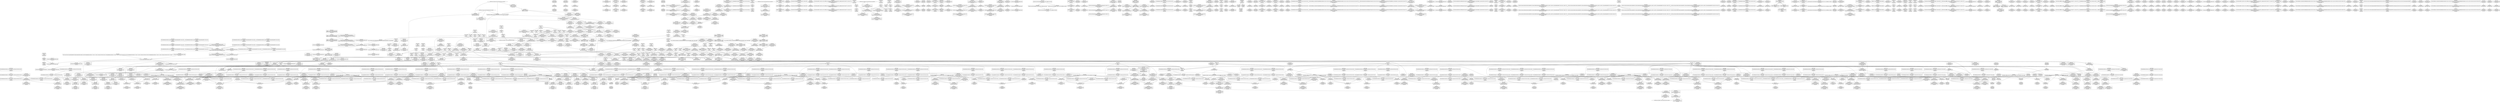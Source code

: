 digraph {
	CE0x5aa1af0 [shape=record,shape=Mrecord,label="{CE0x5aa1af0|rcu_read_lock:_tmp11|include/linux/rcupdate.h,882|*SummSource*}"]
	CE0x5a4b4a0 [shape=record,shape=Mrecord,label="{CE0x5a4b4a0|rcu_read_lock:_tmp}"]
	CE0x5ae5960 [shape=record,shape=Mrecord,label="{CE0x5ae5960|rcu_lock_acquire:_tmp2|*SummSource*}"]
	CE0x5ade5e0 [shape=record,shape=Mrecord,label="{CE0x5ade5e0|rcu_read_unlock:_tmp|*SummSource*}"]
	CE0x5aa5d90 [shape=record,shape=Mrecord,label="{CE0x5aa5d90|task_sid:_do.end6}"]
	CE0x5a2b220 [shape=record,shape=Mrecord,label="{CE0x5a2b220|selinux_syslog:_bb}"]
	CE0x5a668d0 [shape=record,shape=Mrecord,label="{CE0x5a668d0|i64*_getelementptr_inbounds_(_13_x_i64_,_13_x_i64_*___llvm_gcov_ctr126,_i64_0,_i64_11)|*Constant*|*SummSource*}"]
	CE0x5a42a60 [shape=record,shape=Mrecord,label="{CE0x5a42a60|selinux_syslog:_tmp4|security/selinux/hooks.c,2062|*SummSource*}"]
	CE0x5a2a540 [shape=record,shape=Mrecord,label="{CE0x5a2a540|GLOBAL:___llvm_gcov_global_state_pred158|Global_var:__llvm_gcov_global_state_pred158|*SummSource*}"]
	CE0x5ad9490 [shape=record,shape=Mrecord,label="{CE0x5ad9490|rcu_read_lock:_tmp18|include/linux/rcupdate.h,882}"]
	CE0x5ad0500 [shape=record,shape=Mrecord,label="{CE0x5ad0500|i64*_getelementptr_inbounds_(_4_x_i64_,_4_x_i64_*___llvm_gcov_ctr128,_i64_0,_i64_2)|*Constant*|*SummSink*}"]
	CE0x5a5ebf0 [shape=record,shape=Mrecord,label="{CE0x5a5ebf0|i64*_getelementptr_inbounds_(_17_x_i64_,_17_x_i64_*___llvm_gcov_ctr156,_i64_0,_i64_16)|*Constant*}"]
	CE0x5a66d80 [shape=record,shape=Mrecord,label="{CE0x5a66d80|task_sid:_tmp25|security/selinux/hooks.c,208|*SummSource*}"]
	CE0x5b03ea0 [shape=record,shape=Mrecord,label="{CE0x5b03ea0|__rcu_read_lock:_do.body|*SummSink*}"]
	CE0x5aebaa0 [shape=record,shape=Mrecord,label="{CE0x5aebaa0|rcu_read_unlock:_land.lhs.true2}"]
	CE0x5a83800 [shape=record,shape=Mrecord,label="{CE0x5a83800|GLOBAL:_rcu_read_lock|*Constant*}"]
	CE0x5a89ad0 [shape=record,shape=Mrecord,label="{CE0x5a89ad0|rcu_read_lock:_land.lhs.true}"]
	CE0x5b09230 [shape=record,shape=Mrecord,label="{CE0x5b09230|rcu_lock_acquire:_tmp7}"]
	CE0x5a8eab0 [shape=record,shape=Mrecord,label="{CE0x5a8eab0|task_sid:_tobool1|security/selinux/hooks.c,208|*SummSink*}"]
	CE0x5aa7da0 [shape=record,shape=Mrecord,label="{CE0x5aa7da0|GLOBAL:_lock_release|*Constant*|*SummSource*}"]
	CE0x5aa0640 [shape=record,shape=Mrecord,label="{CE0x5aa0640|cred_sid:_tmp2|*SummSource*}"]
	CE0x5b23d30 [shape=record,shape=Mrecord,label="{CE0x5b23d30|__preempt_count_add:_do.body}"]
	CE0x5a8b3b0 [shape=record,shape=Mrecord,label="{CE0x5a8b3b0|task_sid:_if.end|*SummSink*}"]
	CE0x5acfb30 [shape=record,shape=Mrecord,label="{CE0x5acfb30|_call_void___preempt_count_add(i32_1)_#10,_!dbg_!27711|include/linux/rcupdate.h,239|*SummSource*}"]
	CE0x5af6c80 [shape=record,shape=Mrecord,label="{CE0x5af6c80|__rcu_read_lock:_do.end}"]
	CE0x5b1cbc0 [shape=record,shape=Mrecord,label="{CE0x5b1cbc0|i64*_getelementptr_inbounds_(_4_x_i64_,_4_x_i64_*___llvm_gcov_ctr129,_i64_0,_i64_2)|*Constant*|*SummSource*}"]
	CE0x5a5fa00 [shape=record,shape=Mrecord,label="{CE0x5a5fa00|_ret_i32_%rc.0,_!dbg_!27725|security/selinux/hooks.c,2073|*SummSource*}"]
	CE0x5aef8b0 [shape=record,shape=Mrecord,label="{CE0x5aef8b0|i8*_getelementptr_inbounds_(_44_x_i8_,_44_x_i8_*_.str47,_i32_0,_i32_0)|*Constant*|*SummSource*}"]
	CE0x5ae5e00 [shape=record,shape=Mrecord,label="{CE0x5ae5e00|__rcu_read_lock:_tmp7|include/linux/rcupdate.h,240}"]
	CE0x5a54ca0 [shape=record,shape=Mrecord,label="{CE0x5a54ca0|i32_10|*Constant*}"]
	CE0x5a33460 [shape=record,shape=Mrecord,label="{CE0x5a33460|selinux_syslog:_type|Function::selinux_syslog&Arg::type::|*SummSource*}"]
	CE0x5aee600 [shape=record,shape=Mrecord,label="{CE0x5aee600|rcu_read_unlock:_tmp15|include/linux/rcupdate.h,933|*SummSink*}"]
	CE0x5b4d0d0 [shape=record,shape=Mrecord,label="{CE0x5b4d0d0|i64*_getelementptr_inbounds_(_4_x_i64_,_4_x_i64_*___llvm_gcov_ctr129,_i64_0,_i64_2)|*Constant*}"]
	CE0x5a879a0 [shape=record,shape=Mrecord,label="{CE0x5a879a0|rcu_read_lock:_tmp3|*SummSink*}"]
	CE0x5ad5ef0 [shape=record,shape=Mrecord,label="{CE0x5ad5ef0|rcu_read_lock:_tmp16|include/linux/rcupdate.h,882|*SummSource*}"]
	CE0x5b76250 [shape=record,shape=Mrecord,label="{CE0x5b76250|i64*_getelementptr_inbounds_(_4_x_i64_,_4_x_i64_*___llvm_gcov_ctr135,_i64_0,_i64_3)|*Constant*|*SummSink*}"]
	CE0x5ab0de0 [shape=record,shape=Mrecord,label="{CE0x5ab0de0|task_sid:_tmp17|security/selinux/hooks.c,208}"]
	CE0x5a3d0f0 [shape=record,shape=Mrecord,label="{CE0x5a3d0f0|GLOBAL:___preempt_count_add|*Constant*}"]
	CE0x5a48240 [shape=record,shape=Mrecord,label="{CE0x5a48240|GLOBAL:_rcu_read_lock.__warned|Global_var:rcu_read_lock.__warned|*SummSource*}"]
	CE0x5aa20b0 [shape=record,shape=Mrecord,label="{CE0x5aa20b0|rcu_read_lock:_do.end|*SummSink*}"]
	CE0x5ad35a0 [shape=record,shape=Mrecord,label="{CE0x5ad35a0|rcu_read_lock:_tmp12|include/linux/rcupdate.h,882}"]
	CE0x5a62ec0 [shape=record,shape=Mrecord,label="{CE0x5a62ec0|i64_ptrtoint_(i8*_blockaddress(_rcu_lock_acquire,_%__here)_to_i64)|*Constant*|*SummSink*}"]
	CE0x5ae7310 [shape=record,shape=Mrecord,label="{CE0x5ae7310|rcu_read_unlock:_bb}"]
	CE0x5b0fc90 [shape=record,shape=Mrecord,label="{CE0x5b0fc90|__preempt_count_add:_tmp4|./arch/x86/include/asm/preempt.h,72|*SummSource*}"]
	CE0x5a96360 [shape=record,shape=Mrecord,label="{CE0x5a96360|_call_void_asm_addl_$1,_%gs:$0_,_*m,ri,*m,_dirflag_,_fpsr_,_flags_(i32*___preempt_count,_i32_%val,_i32*___preempt_count)_#3,_!dbg_!27714,_!srcloc_!27717|./arch/x86/include/asm/preempt.h,72|*SummSource*}"]
	CE0x5a9cfb0 [shape=record,shape=Mrecord,label="{CE0x5a9cfb0|task_sid:_tmp8|security/selinux/hooks.c,208}"]
	CE0x5a57940 [shape=record,shape=Mrecord,label="{CE0x5a57940|i64*_getelementptr_inbounds_(_17_x_i64_,_17_x_i64_*___llvm_gcov_ctr156,_i64_0,_i64_12)|*Constant*|*SummSource*}"]
	CE0x5aa0be0 [shape=record,shape=Mrecord,label="{CE0x5aa0be0|get_current:_tmp4|./arch/x86/include/asm/current.h,14}"]
	CE0x5afe0f0 [shape=record,shape=Mrecord,label="{CE0x5afe0f0|i64*_getelementptr_inbounds_(_4_x_i64_,_4_x_i64_*___llvm_gcov_ctr130,_i64_0,_i64_2)|*Constant*|*SummSink*}"]
	CE0x5ae3e30 [shape=record,shape=Mrecord,label="{CE0x5ae3e30|__rcu_read_lock:_tmp7|include/linux/rcupdate.h,240|*SummSink*}"]
	"CONST[source:0(mediator),value:0(static)][purpose:{operation}]"
	CE0x5a47a60 [shape=record,shape=Mrecord,label="{CE0x5a47a60|_ret_void,_!dbg_!27717|include/linux/rcupdate.h,240|*SummSource*}"]
	CE0x5ae5f70 [shape=record,shape=Mrecord,label="{CE0x5ae5f70|__rcu_read_lock:_tmp7|include/linux/rcupdate.h,240|*SummSource*}"]
	CE0x5acdbb0 [shape=record,shape=Mrecord,label="{CE0x5acdbb0|i64*_getelementptr_inbounds_(_4_x_i64_,_4_x_i64_*___llvm_gcov_ctr130,_i64_0,_i64_2)|*Constant*|*SummSource*}"]
	CE0x5a60420 [shape=record,shape=Mrecord,label="{CE0x5a60420|selinux_syslog:_call4|security/selinux/hooks.c,2062}"]
	CE0x5af6140 [shape=record,shape=Mrecord,label="{CE0x5af6140|__rcu_read_unlock:_entry|*SummSource*}"]
	CE0x5a4c710 [shape=record,shape=Mrecord,label="{CE0x5a4c710|i64_6|*Constant*|*SummSink*}"]
	CE0x5ad4310 [shape=record,shape=Mrecord,label="{CE0x5ad4310|i64_7|*Constant*}"]
	CE0x5a5bce0 [shape=record,shape=Mrecord,label="{CE0x5a5bce0|i64*_getelementptr_inbounds_(_17_x_i64_,_17_x_i64_*___llvm_gcov_ctr156,_i64_0,_i64_15)|*Constant*}"]
	CE0x5a6e1f0 [shape=record,shape=Mrecord,label="{CE0x5a6e1f0|__llvm_gcov_indirect_counter_increment:_counters|Function::__llvm_gcov_indirect_counter_increment&Arg::counters::}"]
	CE0x5a8e5c0 [shape=record,shape=Mrecord,label="{CE0x5a8e5c0|i64_1|*Constant*}"]
	CE0x5ae0000 [shape=record,shape=Mrecord,label="{CE0x5ae0000|rcu_read_unlock:_call3|include/linux/rcupdate.h,933}"]
	CE0x5a42590 [shape=record,shape=Mrecord,label="{CE0x5a42590|selinux_syslog:_call7|security/selinux/hooks.c,2070|*SummSource*}"]
	CE0x5a64650 [shape=record,shape=Mrecord,label="{CE0x5a64650|task_has_system:_tmp3}"]
	"CONST[source:2(external),value:2(dynamic)][purpose:{subject}]"
	CE0x5b06720 [shape=record,shape=Mrecord,label="{CE0x5b06720|rcu_lock_release:_tmp7|*SummSink*}"]
	CE0x5a5b070 [shape=record,shape=Mrecord,label="{CE0x5a5b070|selinux_syslog:_call3|security/selinux/hooks.c,2062|*SummSink*}"]
	CE0x5a68ee0 [shape=record,shape=Mrecord,label="{CE0x5a68ee0|cred_sid:_entry}"]
	CE0x5a9d4b0 [shape=record,shape=Mrecord,label="{CE0x5a9d4b0|i64*_getelementptr_inbounds_(_2_x_i64_,_2_x_i64_*___llvm_gcov_ctr131,_i64_0,_i64_0)|*Constant*|*SummSource*}"]
	CE0x5aead60 [shape=record,shape=Mrecord,label="{CE0x5aead60|rcu_lock_release:_tmp|*SummSource*}"]
	CE0x5a4d400 [shape=record,shape=Mrecord,label="{CE0x5a4d400|i64*_getelementptr_inbounds_(_2_x_i64_,_2_x_i64_*___llvm_gcov_ctr159,_i64_0,_i64_0)|*Constant*|*SummSource*}"]
	CE0x5aab380 [shape=record,shape=Mrecord,label="{CE0x5aab380|task_sid:_tmp20|security/selinux/hooks.c,208}"]
	CE0x5b1fa70 [shape=record,shape=Mrecord,label="{CE0x5b1fa70|i64*_getelementptr_inbounds_(_4_x_i64_,_4_x_i64_*___llvm_gcov_ctr129,_i64_0,_i64_1)|*Constant*|*SummSource*}"]
	CE0x5b1b900 [shape=record,shape=Mrecord,label="{CE0x5b1b900|__rcu_read_lock:_bb}"]
	CE0x5aa6830 [shape=record,shape=Mrecord,label="{CE0x5aa6830|GLOBAL:___rcu_read_lock|*Constant*|*SummSink*}"]
	CE0x5a68b80 [shape=record,shape=Mrecord,label="{CE0x5a68b80|GLOBAL:_cred_sid|*Constant*}"]
	CE0x5acf300 [shape=record,shape=Mrecord,label="{CE0x5acf300|cred_sid:_tmp5|security/selinux/hooks.c,196|*SummSink*}"]
	CE0x5a85fe0 [shape=record,shape=Mrecord,label="{CE0x5a85fe0|i64*_getelementptr_inbounds_(_11_x_i64_,_11_x_i64_*___llvm_gcov_ctr132,_i64_0,_i64_1)|*Constant*}"]
	CE0x5adcc50 [shape=record,shape=Mrecord,label="{CE0x5adcc50|rcu_read_unlock:_tmp14|include/linux/rcupdate.h,933|*SummSource*}"]
	CE0x5ae7190 [shape=record,shape=Mrecord,label="{CE0x5ae7190|rcu_read_unlock:_land.lhs.true|*SummSink*}"]
	CE0x5a88630 [shape=record,shape=Mrecord,label="{CE0x5a88630|rcu_read_lock:_call|include/linux/rcupdate.h,882|*SummSource*}"]
	CE0x5aa8ea0 [shape=record,shape=Mrecord,label="{CE0x5aa8ea0|_ret_void,_!dbg_!27720|./arch/x86/include/asm/preempt.h,78}"]
	CE0x5aff2f0 [shape=record,shape=Mrecord,label="{CE0x5aff2f0|rcu_lock_acquire:___here|*SummSink*}"]
	CE0x5a964a0 [shape=record,shape=Mrecord,label="{CE0x5a964a0|_call_void_rcu_read_unlock()_#10,_!dbg_!27748|security/selinux/hooks.c,209|*SummSource*}"]
	CE0x5a5bdc0 [shape=record,shape=Mrecord,label="{CE0x5a5bdc0|i64**_getelementptr_inbounds_(_4_x_i64*_,_4_x_i64*_*___llvm_gcda_edge_table157,_i64_0,_i64_0)|*Constant*|*SummSink*}"]
	CE0x5ab05f0 [shape=record,shape=Mrecord,label="{CE0x5ab05f0|task_sid:_tmp15|security/selinux/hooks.c,208|*SummSource*}"]
	CE0x5b24690 [shape=record,shape=Mrecord,label="{CE0x5b24690|__rcu_read_unlock:_tmp5|include/linux/rcupdate.h,244|*SummSource*}"]
	CE0x5a33280 [shape=record,shape=Mrecord,label="{CE0x5a33280|selinux_syslog:_sw.bb|*SummSource*}"]
	CE0x5a4bd30 [shape=record,shape=Mrecord,label="{CE0x5a4bd30|i64*_getelementptr_inbounds_(_11_x_i64_,_11_x_i64_*___llvm_gcov_ctr127,_i64_0,_i64_0)|*Constant*|*SummSource*}"]
	CE0x5a41eb0 [shape=record,shape=Mrecord,label="{CE0x5a41eb0|selinux_syslog:_tmp10|security/selinux/hooks.c,2073|*SummSource*}"]
	CE0x5a57080 [shape=record,shape=Mrecord,label="{CE0x5a57080|i64*_getelementptr_inbounds_(_17_x_i64_,_17_x_i64_*___llvm_gcov_ctr156,_i64_0,_i64_13)|*Constant*}"]
	CE0x5ad8740 [shape=record,shape=Mrecord,label="{CE0x5ad8740|i64*_getelementptr_inbounds_(_11_x_i64_,_11_x_i64_*___llvm_gcov_ctr127,_i64_0,_i64_9)|*Constant*|*SummSource*}"]
	CE0x5ae67b0 [shape=record,shape=Mrecord,label="{CE0x5ae67b0|_ret_void,_!dbg_!27719|./arch/x86/include/asm/preempt.h,73|*SummSource*}"]
	CE0x5a34140 [shape=record,shape=Mrecord,label="{CE0x5a34140|i32_10|*Constant*|*SummSource*}"]
	CE0x5a2dbe0 [shape=record,shape=Mrecord,label="{CE0x5a2dbe0|__llvm_gcov_indirect_counter_increment:_entry}"]
	CE0x5aa0e40 [shape=record,shape=Mrecord,label="{CE0x5aa0e40|i64*_getelementptr_inbounds_(_11_x_i64_,_11_x_i64_*___llvm_gcov_ctr127,_i64_0,_i64_8)|*Constant*|*SummSink*}"]
	CE0x5a3d350 [shape=record,shape=Mrecord,label="{CE0x5a3d350|__llvm_gcov_indirect_counter_increment:_pred|*SummSink*}"]
	CE0x5a96100 [shape=record,shape=Mrecord,label="{CE0x5a96100|void_(i32*,_i32,_i32*)*_asm_addl_$1,_%gs:$0_,_*m,ri,*m,_dirflag_,_fpsr_,_flags_}"]
	CE0x5a4dcd0 [shape=record,shape=Mrecord,label="{CE0x5a4dcd0|i64*_getelementptr_inbounds_(_17_x_i64_,_17_x_i64_*___llvm_gcov_ctr156,_i64_0,_i64_14)|*Constant*|*SummSource*}"]
	CE0x5a81ef0 [shape=record,shape=Mrecord,label="{CE0x5a81ef0|get_current:_tmp3|*SummSink*}"]
	CE0x5af1c90 [shape=record,shape=Mrecord,label="{CE0x5af1c90|rcu_read_unlock:_tmp18|include/linux/rcupdate.h,933|*SummSource*}"]
	CE0x5af5d50 [shape=record,shape=Mrecord,label="{CE0x5af5d50|GLOBAL:___rcu_read_unlock|*Constant*|*SummSource*}"]
	CE0x5b49330 [shape=record,shape=Mrecord,label="{CE0x5b49330|__preempt_count_add:_tmp5|./arch/x86/include/asm/preempt.h,72|*SummSource*}"]
	CE0x5a9a9c0 [shape=record,shape=Mrecord,label="{CE0x5a9a9c0|i64_1|*Constant*}"]
	CE0x5a42bf0 [shape=record,shape=Mrecord,label="{CE0x5a42bf0|i64*_getelementptr_inbounds_(_17_x_i64_,_17_x_i64_*___llvm_gcov_ctr156,_i64_0,_i64_13)|*Constant*|*SummSource*}"]
	CE0x5aa2c20 [shape=record,shape=Mrecord,label="{CE0x5aa2c20|task_sid:_do.body5|*SummSink*}"]
	CE0x5af37d0 [shape=record,shape=Mrecord,label="{CE0x5af37d0|rcu_read_unlock:_tmp22|include/linux/rcupdate.h,935|*SummSink*}"]
	CE0x5b19f00 [shape=record,shape=Mrecord,label="{CE0x5b19f00|i64*_getelementptr_inbounds_(_4_x_i64_,_4_x_i64_*___llvm_gcov_ctr129,_i64_0,_i64_3)|*Constant*|*SummSink*}"]
	CE0x5a2a960 [shape=record,shape=Mrecord,label="{CE0x5a2a960|i64*_getelementptr_inbounds_(_17_x_i64_,_17_x_i64_*___llvm_gcov_ctr156,_i64_0,_i64_0)|*Constant*|*SummSource*}"]
	CE0x5ac7c10 [shape=record,shape=Mrecord,label="{CE0x5ac7c10|__rcu_read_unlock:_do.body}"]
	CE0x5a351c0 [shape=record,shape=Mrecord,label="{CE0x5a351c0|i32_0|*Constant*|*SummSink*}"]
	CE0x5ac9940 [shape=record,shape=Mrecord,label="{CE0x5ac9940|i64*_getelementptr_inbounds_(_4_x_i64_,_4_x_i64_*___llvm_gcov_ctr135,_i64_0,_i64_0)|*Constant*|*SummSource*}"]
	CE0x5a88370 [shape=record,shape=Mrecord,label="{CE0x5a88370|_ret_void,_!dbg_!27717|include/linux/rcupdate.h,419}"]
	CE0x5aac820 [shape=record,shape=Mrecord,label="{CE0x5aac820|task_sid:_bb|*SummSource*}"]
	CE0x5aa6950 [shape=record,shape=Mrecord,label="{CE0x5aa6950|GLOBAL:___rcu_read_lock|*Constant*|*SummSource*}"]
	CE0x5ad1250 [shape=record,shape=Mrecord,label="{CE0x5ad1250|i64_5|*Constant*}"]
	CE0x5a37360 [shape=record,shape=Mrecord,label="{CE0x5a37360|i64*_null|*Constant*|*SummSource*}"]
	CE0x5aabf20 [shape=record,shape=Mrecord,label="{CE0x5aabf20|GLOBAL:_rcu_lock_map|Global_var:rcu_lock_map}"]
	"CONST[source:0(mediator),value:2(dynamic)][purpose:{subject}]"
	CE0x5a81af0 [shape=record,shape=Mrecord,label="{CE0x5a81af0|task_has_system:_bb|*SummSink*}"]
	CE0x5ad4a00 [shape=record,shape=Mrecord,label="{CE0x5ad4a00|rcu_read_unlock:_tmp12|include/linux/rcupdate.h,933}"]
	CE0x5a5ddb0 [shape=record,shape=Mrecord,label="{CE0x5a5ddb0|cred_sid:_tmp6|security/selinux/hooks.c,197|*SummSink*}"]
	CE0x5ad6d60 [shape=record,shape=Mrecord,label="{CE0x5ad6d60|i8*_getelementptr_inbounds_(_25_x_i8_,_25_x_i8_*_.str45,_i32_0,_i32_0)|*Constant*}"]
	CE0x5ad4620 [shape=record,shape=Mrecord,label="{CE0x5ad4620|rcu_read_unlock:_tmp11|include/linux/rcupdate.h,933|*SummSource*}"]
	CE0x5af8810 [shape=record,shape=Mrecord,label="{CE0x5af8810|rcu_lock_release:_indirectgoto|*SummSink*}"]
	CE0x5ae51b0 [shape=record,shape=Mrecord,label="{CE0x5ae51b0|i64*_getelementptr_inbounds_(_11_x_i64_,_11_x_i64_*___llvm_gcov_ctr132,_i64_0,_i64_0)|*Constant*|*SummSink*}"]
	CE0x5a8b1e0 [shape=record,shape=Mrecord,label="{CE0x5a8b1e0|_call_void_mcount()_#3|*SummSource*}"]
	CE0x5aaa150 [shape=record,shape=Mrecord,label="{CE0x5aaa150|i32_208|*Constant*|*SummSource*}"]
	CE0x5a5cf70 [shape=record,shape=Mrecord,label="{CE0x5a5cf70|rcu_read_lock:_tmp4|include/linux/rcupdate.h,882|*SummSink*}"]
	CE0x5aceed0 [shape=record,shape=Mrecord,label="{CE0x5aceed0|rcu_read_lock:_tmp6|include/linux/rcupdate.h,882}"]
	CE0x5ae2500 [shape=record,shape=Mrecord,label="{CE0x5ae2500|rcu_lock_acquire:_tmp2|*SummSink*}"]
	CE0x5ad3840 [shape=record,shape=Mrecord,label="{CE0x5ad3840|rcu_read_lock:_tmp12|include/linux/rcupdate.h,882|*SummSink*}"]
	CE0x5af5f70 [shape=record,shape=Mrecord,label="{CE0x5af5f70|_ret_void,_!dbg_!27717|include/linux/rcupdate.h,245|*SummSink*}"]
	CE0x5a88e90 [shape=record,shape=Mrecord,label="{CE0x5a88e90|rcu_read_lock:_bb}"]
	CE0x5ae9e90 [shape=record,shape=Mrecord,label="{CE0x5ae9e90|rcu_lock_acquire:_tmp1|*SummSource*}"]
	CE0x5b1d6e0 [shape=record,shape=Mrecord,label="{CE0x5b1d6e0|i64*_getelementptr_inbounds_(_4_x_i64_,_4_x_i64_*___llvm_gcov_ctr134,_i64_0,_i64_0)|*Constant*}"]
	CE0x5a9f1d0 [shape=record,shape=Mrecord,label="{CE0x5a9f1d0|task_sid:_tmp18|security/selinux/hooks.c,208|*SummSource*}"]
	CE0x5a82fb0 [shape=record,shape=Mrecord,label="{CE0x5a82fb0|task_sid:_tobool4|security/selinux/hooks.c,208}"]
	CE0x5a38080 [shape=record,shape=Mrecord,label="{CE0x5a38080|i32_3|*Constant*|*SummSink*}"]
	CE0x5ae8320 [shape=record,shape=Mrecord,label="{CE0x5ae8320|rcu_read_unlock:_tmp9|include/linux/rcupdate.h,933|*SummSink*}"]
	CE0x5adc700 [shape=record,shape=Mrecord,label="{CE0x5adc700|cred_sid:_bb|*SummSink*}"]
	CE0x5a8d290 [shape=record,shape=Mrecord,label="{CE0x5a8d290|rcu_read_lock:_land.lhs.true2|*SummSource*}"]
	CE0x5a8f990 [shape=record,shape=Mrecord,label="{CE0x5a8f990|task_has_system:_tmp1|*SummSink*}"]
	CE0x5aeb900 [shape=record,shape=Mrecord,label="{CE0x5aeb900|__preempt_count_add:_tmp6|./arch/x86/include/asm/preempt.h,73|*SummSource*}"]
	CE0x5aca9b0 [shape=record,shape=Mrecord,label="{CE0x5aca9b0|rcu_read_lock:_tmp4|include/linux/rcupdate.h,882|*SummSource*}"]
	CE0x5af3650 [shape=record,shape=Mrecord,label="{CE0x5af3650|rcu_read_unlock:_tmp21|include/linux/rcupdate.h,935|*SummSink*}"]
	CE0x5b09f80 [shape=record,shape=Mrecord,label="{CE0x5b09f80|i8*_undef|*Constant*|*SummSink*}"]
	CE0x5aa1450 [shape=record,shape=Mrecord,label="{CE0x5aa1450|rcu_read_lock:_tmp10|include/linux/rcupdate.h,882}"]
	CE0x5af4500 [shape=record,shape=Mrecord,label="{CE0x5af4500|rcu_lock_release:_entry|*SummSource*}"]
	CE0x5a56160 [shape=record,shape=Mrecord,label="{CE0x5a56160|task_sid:_do.body}"]
	CE0x5ad55d0 [shape=record,shape=Mrecord,label="{CE0x5ad55d0|rcu_read_lock:_tmp14|include/linux/rcupdate.h,882|*SummSink*}"]
	CE0x5ae3b60 [shape=record,shape=Mrecord,label="{CE0x5ae3b60|rcu_read_unlock:_call|include/linux/rcupdate.h,933}"]
	CE0x5afff00 [shape=record,shape=Mrecord,label="{CE0x5afff00|__preempt_count_sub:_tmp2}"]
	CE0x5a34090 [shape=record,shape=Mrecord,label="{CE0x5a34090|i32_4|*Constant*|*SummSink*}"]
	CE0x5adc020 [shape=record,shape=Mrecord,label="{CE0x5adc020|rcu_read_lock:_tmp22|include/linux/rcupdate.h,884|*SummSource*}"]
	CE0x5b1de20 [shape=record,shape=Mrecord,label="{CE0x5b1de20|i64*_getelementptr_inbounds_(_4_x_i64_,_4_x_i64_*___llvm_gcov_ctr134,_i64_0,_i64_0)|*Constant*|*SummSink*}"]
	CE0x5af4b10 [shape=record,shape=Mrecord,label="{CE0x5af4b10|GLOBAL:_rcu_lock_release|*Constant*|*SummSource*}"]
	CE0x5a88a30 [shape=record,shape=Mrecord,label="{CE0x5a88a30|rcu_read_unlock:_tmp6|include/linux/rcupdate.h,933}"]
	CE0x5a8e4e0 [shape=record,shape=Mrecord,label="{CE0x5a8e4e0|rcu_read_lock:_tmp|*SummSink*}"]
	CE0x5b19950 [shape=record,shape=Mrecord,label="{CE0x5b19950|_call_void_mcount()_#3}"]
	CE0x5a587f0 [shape=record,shape=Mrecord,label="{CE0x5a587f0|GLOBAL:_get_current|*Constant*|*SummSource*}"]
	CE0x5a85700 [shape=record,shape=Mrecord,label="{CE0x5a85700|rcu_read_lock:_tmp2|*SummSource*}"]
	CE0x5a9b9d0 [shape=record,shape=Mrecord,label="{CE0x5a9b9d0|task_sid:_tobool1|security/selinux/hooks.c,208|*SummSource*}"]
	CE0x5a36390 [shape=record,shape=Mrecord,label="{CE0x5a36390|GLOBAL:_get_current|*Constant*|*SummSink*}"]
	CE0x5a51fc0 [shape=record,shape=Mrecord,label="{CE0x5a51fc0|__llvm_gcov_indirect_counter_increment:_tmp5|*SummSource*}"]
	CE0x5b00890 [shape=record,shape=Mrecord,label="{CE0x5b00890|__preempt_count_sub:_tmp6|./arch/x86/include/asm/preempt.h,78|*SummSink*}"]
	CE0x5a93190 [shape=record,shape=Mrecord,label="{CE0x5a93190|avc_has_perm:_entry|*SummSource*}"]
	CE0x5a89bc0 [shape=record,shape=Mrecord,label="{CE0x5a89bc0|rcu_read_lock:_land.lhs.true|*SummSource*}"]
	CE0x5aa41c0 [shape=record,shape=Mrecord,label="{CE0x5aa41c0|rcu_read_unlock:_tmp1|*SummSource*}"]
	CE0x5afcfa0 [shape=record,shape=Mrecord,label="{CE0x5afcfa0|__rcu_read_lock:_tmp3|*SummSource*}"]
	CE0x5aa4b00 [shape=record,shape=Mrecord,label="{CE0x5aa4b00|task_sid:_tmp11|security/selinux/hooks.c,208|*SummSource*}"]
	CE0x5ad36d0 [shape=record,shape=Mrecord,label="{CE0x5ad36d0|rcu_read_lock:_tmp12|include/linux/rcupdate.h,882|*SummSource*}"]
	CE0x5aa22a0 [shape=record,shape=Mrecord,label="{CE0x5aa22a0|rcu_read_lock:_entry|*SummSink*}"]
	CE0x5aa93d0 [shape=record,shape=Mrecord,label="{CE0x5aa93d0|i8*_getelementptr_inbounds_(_25_x_i8_,_25_x_i8_*_.str3,_i32_0,_i32_0)|*Constant*}"]
	CE0x5aa7650 [shape=record,shape=Mrecord,label="{CE0x5aa7650|GLOBAL:_lock_release|*Constant*}"]
	CE0x5ae9d20 [shape=record,shape=Mrecord,label="{CE0x5ae9d20|rcu_lock_acquire:_tmp|*SummSink*}"]
	CE0x5afffe0 [shape=record,shape=Mrecord,label="{CE0x5afffe0|__preempt_count_sub:_tmp2|*SummSink*}"]
	CE0x5ae3950 [shape=record,shape=Mrecord,label="{CE0x5ae3950|rcu_read_unlock:_tmp2|*SummSink*}"]
	CE0x5afd060 [shape=record,shape=Mrecord,label="{CE0x5afd060|__rcu_read_lock:_tmp3|*SummSink*}"]
	CE0x5ad4480 [shape=record,shape=Mrecord,label="{CE0x5ad4480|_call_void_lockdep_rcu_suspicious(i8*_getelementptr_inbounds_(_25_x_i8_,_25_x_i8_*_.str45,_i32_0,_i32_0),_i32_934,_i8*_getelementptr_inbounds_(_44_x_i8_,_44_x_i8_*_.str47,_i32_0,_i32_0))_#10,_!dbg_!27726|include/linux/rcupdate.h,933}"]
	CE0x5a5e350 [shape=record,shape=Mrecord,label="{CE0x5a5e350|selinux_syslog:_rc.0}"]
	CE0x5ac7040 [shape=record,shape=Mrecord,label="{CE0x5ac7040|i64*_getelementptr_inbounds_(_4_x_i64_,_4_x_i64_*___llvm_gcov_ctr129,_i64_0,_i64_1)|*Constant*|*SummSink*}"]
	CE0x5af2fd0 [shape=record,shape=Mrecord,label="{CE0x5af2fd0|_call_void_lock_acquire(%struct.lockdep_map*_%map,_i32_0,_i32_0,_i32_2,_i32_0,_%struct.lockdep_map*_null,_i64_ptrtoint_(i8*_blockaddress(_rcu_lock_acquire,_%__here)_to_i64))_#10,_!dbg_!27716|include/linux/rcupdate.h,418}"]
	CE0x5a42df0 [shape=record,shape=Mrecord,label="{CE0x5a42df0|selinux_syslog:_tmp4|security/selinux/hooks.c,2062|*SummSink*}"]
	CE0x5a81e30 [shape=record,shape=Mrecord,label="{CE0x5a81e30|get_current:_tmp3|*SummSource*}"]
	CE0x5a64340 [shape=record,shape=Mrecord,label="{CE0x5a64340|i64*_getelementptr_inbounds_(_11_x_i64_,_11_x_i64_*___llvm_gcov_ctr127,_i64_0,_i64_0)|*Constant*|*SummSink*}"]
	CE0x5a5c800 [shape=record,shape=Mrecord,label="{CE0x5a5c800|_call_void_rcu_lock_acquire(%struct.lockdep_map*_rcu_lock_map)_#10,_!dbg_!27711|include/linux/rcupdate.h,881|*SummSink*}"]
	CE0x5a44c00 [shape=record,shape=Mrecord,label="{CE0x5a44c00|_ret_void,_!dbg_!27735|include/linux/rcupdate.h,884|*SummSource*}"]
	CE0x5af15a0 [shape=record,shape=Mrecord,label="{CE0x5af15a0|rcu_read_unlock:_tmp17|include/linux/rcupdate.h,933}"]
	CE0x5ac7ee0 [shape=record,shape=Mrecord,label="{CE0x5ac7ee0|__preempt_count_sub:_do.end|*SummSource*}"]
	CE0x5a8c870 [shape=record,shape=Mrecord,label="{CE0x5a8c870|avc_has_perm:_tclass|Function::avc_has_perm&Arg::tclass::|*SummSource*}"]
	CE0x5acca90 [shape=record,shape=Mrecord,label="{CE0x5acca90|i64*_getelementptr_inbounds_(_4_x_i64_,_4_x_i64_*___llvm_gcov_ctr130,_i64_0,_i64_1)|*Constant*}"]
	CE0x5aa7340 [shape=record,shape=Mrecord,label="{CE0x5aa7340|rcu_lock_release:_tmp5|include/linux/rcupdate.h,423|*SummSource*}"]
	CE0x5a5f860 [shape=record,shape=Mrecord,label="{CE0x5a5f860|__llvm_gcov_indirect_counter_increment:_exit|*SummSink*}"]
	CE0x5b17890 [shape=record,shape=Mrecord,label="{CE0x5b17890|__preempt_count_sub:_tmp5|./arch/x86/include/asm/preempt.h,77}"]
	CE0x5a379a0 [shape=record,shape=Mrecord,label="{CE0x5a379a0|__llvm_gcov_indirect_counter_increment:_tmp6|*SummSource*}"]
	CE0x5add240 [shape=record,shape=Mrecord,label="{CE0x5add240|rcu_lock_release:_tmp3}"]
	CE0x5a640a0 [shape=record,shape=Mrecord,label="{CE0x5a640a0|rcu_read_lock:_if.end|*SummSink*}"]
	CE0x5ad5a10 [shape=record,shape=Mrecord,label="{CE0x5ad5a10|rcu_read_lock:_tmp15|include/linux/rcupdate.h,882|*SummSource*}"]
	CE0x5b060c0 [shape=record,shape=Mrecord,label="{CE0x5b060c0|rcu_lock_release:_tmp6|*SummSource*}"]
	CE0x5b4b250 [shape=record,shape=Mrecord,label="{CE0x5b4b250|void_(i32*,_i32,_i32*)*_asm_addl_$1,_%gs:$0_,_*m,ri,*m,_dirflag_,_fpsr_,_flags_}"]
	CE0x776db40 [shape=record,shape=Mrecord,label="{CE0x776db40|task_has_system:_tsk|Function::task_has_system&Arg::tsk::|*SummSink*}"]
	CE0x5aa1f90 [shape=record,shape=Mrecord,label="{CE0x5aa1f90|rcu_read_lock:_do.end|*SummSource*}"]
	CE0x5a4da30 [shape=record,shape=Mrecord,label="{CE0x5a4da30|i64**_getelementptr_inbounds_(_4_x_i64*_,_4_x_i64*_*___llvm_gcda_edge_table157,_i64_0,_i64_1)|*Constant*|*SummSource*}"]
	CE0x5b20800 [shape=record,shape=Mrecord,label="{CE0x5b20800|__rcu_read_unlock:_tmp3}"]
	CE0x5af4c90 [shape=record,shape=Mrecord,label="{CE0x5af4c90|rcu_lock_release:_entry}"]
	CE0x5b4ce50 [shape=record,shape=Mrecord,label="{CE0x5b4ce50|__rcu_read_unlock:_tmp4|include/linux/rcupdate.h,244|*SummSource*}"]
	CE0x5a37700 [shape=record,shape=Mrecord,label="{CE0x5a37700|__llvm_gcov_indirect_counter_increment:_tmp3}"]
	CE0x5af3e20 [shape=record,shape=Mrecord,label="{CE0x5af3e20|rcu_read_unlock:_tmp22|include/linux/rcupdate.h,935|*SummSource*}"]
	CE0x5a9e800 [shape=record,shape=Mrecord,label="{CE0x5a9e800|task_sid:_tmp17|security/selinux/hooks.c,208|*SummSink*}"]
	CE0x5aff640 [shape=record,shape=Mrecord,label="{CE0x5aff640|__rcu_read_lock:_tmp2|*SummSink*}"]
	CE0x5a4d330 [shape=record,shape=Mrecord,label="{CE0x5a4d330|i64*_getelementptr_inbounds_(_2_x_i64_,_2_x_i64_*___llvm_gcov_ctr159,_i64_0,_i64_0)|*Constant*|*SummSink*}"]
	CE0x5a8cda0 [shape=record,shape=Mrecord,label="{CE0x5a8cda0|_ret_void,_!dbg_!27719|./arch/x86/include/asm/preempt.h,73}"]
	CE0x5b17ce0 [shape=record,shape=Mrecord,label="{CE0x5b17ce0|__rcu_read_unlock:_tmp|*SummSink*}"]
	CE0x5a66600 [shape=record,shape=Mrecord,label="{CE0x5a66600|i64*_getelementptr_inbounds_(_13_x_i64_,_13_x_i64_*___llvm_gcov_ctr126,_i64_0,_i64_11)|*Constant*}"]
	CE0x5aa70a0 [shape=record,shape=Mrecord,label="{CE0x5aa70a0|_call_void_lock_release(%struct.lockdep_map*_%map,_i32_1,_i64_ptrtoint_(i8*_blockaddress(_rcu_lock_release,_%__here)_to_i64))_#10,_!dbg_!27716|include/linux/rcupdate.h,423}"]
	CE0x5a5cde0 [shape=record,shape=Mrecord,label="{CE0x5a5cde0|i64_1|*Constant*}"]
	CE0x5a50430 [shape=record,shape=Mrecord,label="{CE0x5a50430|task_sid:_entry|*SummSink*}"]
	CE0x5a41b60 [shape=record,shape=Mrecord,label="{CE0x5a41b60|selinux_syslog:_tmp9|security/selinux/hooks.c,2070|*SummSource*}"]
	CE0x5a4c810 [shape=record,shape=Mrecord,label="{CE0x5a4c810|task_sid:_tmp14|security/selinux/hooks.c,208}"]
	CE0x5ae81e0 [shape=record,shape=Mrecord,label="{CE0x5ae81e0|rcu_read_unlock:_tmp9|include/linux/rcupdate.h,933|*SummSource*}"]
	CE0x5ac64a0 [shape=record,shape=Mrecord,label="{CE0x5ac64a0|_ret_void,_!dbg_!27720|./arch/x86/include/asm/preempt.h,78|*SummSource*}"]
	CE0x5af2eb0 [shape=record,shape=Mrecord,label="{CE0x5af2eb0|i32_934|*Constant*|*SummSink*}"]
	CE0x5aeb410 [shape=record,shape=Mrecord,label="{CE0x5aeb410|rcu_read_unlock:_tmp7|include/linux/rcupdate.h,933|*SummSink*}"]
	CE0x5a5ca60 [shape=record,shape=Mrecord,label="{CE0x5a5ca60|GLOBAL:_rcu_lock_acquire|*Constant*}"]
	CE0x5a5e5d0 [shape=record,shape=Mrecord,label="{CE0x5a5e5d0|selinux_syslog:_rc.0|*SummSink*}"]
	CE0x5a33930 [shape=record,shape=Mrecord,label="{CE0x5a33930|selinux_syslog:_entry|*SummSink*}"]
	CE0x5ae8bd0 [shape=record,shape=Mrecord,label="{CE0x5ae8bd0|COLLAPSED:_GCMRE___llvm_gcov_ctr130_internal_global_4_x_i64_zeroinitializer:_elem_0:default:}"]
	CE0x5ad95c0 [shape=record,shape=Mrecord,label="{CE0x5ad95c0|rcu_read_lock:_tmp18|include/linux/rcupdate.h,882|*SummSource*}"]
	CE0x5a9dd20 [shape=record,shape=Mrecord,label="{CE0x5a9dd20|i64_2|*Constant*}"]
	CE0x5aea680 [shape=record,shape=Mrecord,label="{CE0x5aea680|rcu_lock_acquire:_bb|*SummSink*}"]
	CE0x5ad13d0 [shape=record,shape=Mrecord,label="{CE0x5ad13d0|rcu_read_lock:_tmp9|include/linux/rcupdate.h,882}"]
	CE0x5ad0e20 [shape=record,shape=Mrecord,label="{CE0x5ad0e20|rcu_read_lock:_tobool1|include/linux/rcupdate.h,882}"]
	CE0x5a3baf0 [shape=record,shape=Mrecord,label="{CE0x5a3baf0|__llvm_gcov_indirect_counter_increment:_pred}"]
	CE0x5ae7fc0 [shape=record,shape=Mrecord,label="{CE0x5ae7fc0|i64*_getelementptr_inbounds_(_4_x_i64_,_4_x_i64_*___llvm_gcov_ctr130,_i64_0,_i64_0)|*Constant*|*SummSink*}"]
	CE0x5a9ec30 [shape=record,shape=Mrecord,label="{CE0x5a9ec30|i64*_getelementptr_inbounds_(_13_x_i64_,_13_x_i64_*___llvm_gcov_ctr126,_i64_0,_i64_8)|*Constant*|*SummSource*}"]
	CE0x5ae2810 [shape=record,shape=Mrecord,label="{CE0x5ae2810|i64*_getelementptr_inbounds_(_4_x_i64_,_4_x_i64_*___llvm_gcov_ctr130,_i64_0,_i64_2)|*Constant*}"]
	CE0x6d51af0 [shape=record,shape=Mrecord,label="{CE0x6d51af0|_call_void___llvm_gcov_indirect_counter_increment(i32*___llvm_gcov_global_state_pred158,_i64**_getelementptr_inbounds_(_4_x_i64*_,_4_x_i64*_*___llvm_gcda_edge_table157,_i64_0,_i64_1)),_!dbg_!27713|security/selinux/hooks.c,2056|*SummSource*}"]
	CE0x5b1e6d0 [shape=record,shape=Mrecord,label="{CE0x5b1e6d0|_call_void_mcount()_#3}"]
	CE0x5b1d020 [shape=record,shape=Mrecord,label="{CE0x5b1d020|__preempt_count_add:_tmp|*SummSink*}"]
	CE0x5aa08a0 [shape=record,shape=Mrecord,label="{CE0x5aa08a0|task_sid:_do.body|*SummSink*}"]
	CE0x5a877c0 [shape=record,shape=Mrecord,label="{CE0x5a877c0|rcu_read_lock:_tmp3}"]
	CE0x5a87330 [shape=record,shape=Mrecord,label="{CE0x5a87330|task_sid:_tobool|security/selinux/hooks.c,208|*SummSource*}"]
	CE0x5aac080 [shape=record,shape=Mrecord,label="{CE0x5aac080|task_sid:_tmp2}"]
	CE0x5ab0030 [shape=record,shape=Mrecord,label="{CE0x5ab0030|i16_3|*Constant*|*SummSource*}"]
	CE0x5ab1410 [shape=record,shape=Mrecord,label="{CE0x5ab1410|i64*_getelementptr_inbounds_(_4_x_i64_,_4_x_i64_*___llvm_gcov_ctr128,_i64_0,_i64_1)|*Constant*}"]
	CE0x5aee490 [shape=record,shape=Mrecord,label="{CE0x5aee490|rcu_read_unlock:_tmp15|include/linux/rcupdate.h,933|*SummSource*}"]
	CE0x5ac2a20 [shape=record,shape=Mrecord,label="{CE0x5ac2a20|__preempt_count_add:_tmp1|*SummSource*}"]
	CE0x5a4b150 [shape=record,shape=Mrecord,label="{CE0x5a4b150|task_sid:_if.then|*SummSink*}"]
	CE0x5a69990 [shape=record,shape=Mrecord,label="{CE0x5a69990|__llvm_gcov_indirect_counter_increment:_tmp2|*SummSink*}"]
	CE0x5b02f30 [shape=record,shape=Mrecord,label="{CE0x5b02f30|rcu_lock_release:_tmp4|include/linux/rcupdate.h,423}"]
	CE0x5a4d5c0 [shape=record,shape=Mrecord,label="{CE0x5a4d5c0|selinux_syslog:_call|security/selinux/hooks.c,2056|*SummSource*}"]
	CE0x5b238f0 [shape=record,shape=Mrecord,label="{CE0x5b238f0|__rcu_read_unlock:_tmp6|include/linux/rcupdate.h,245|*SummSource*}"]
	CE0x5ae0970 [shape=record,shape=Mrecord,label="{CE0x5ae0970|rcu_read_unlock:_tmp4|include/linux/rcupdate.h,933|*SummSink*}"]
	CE0x5ae37e0 [shape=record,shape=Mrecord,label="{CE0x5ae37e0|GLOBAL:_lock_acquire|*Constant*}"]
	CE0x5a8d1c0 [shape=record,shape=Mrecord,label="{CE0x5a8d1c0|rcu_read_lock:_land.lhs.true2}"]
	CE0x5aa24f0 [shape=record,shape=Mrecord,label="{CE0x5aa24f0|_ret_void,_!dbg_!27735|include/linux/rcupdate.h,884}"]
	CE0x5a32c50 [shape=record,shape=Mrecord,label="{CE0x5a32c50|i64_1|*Constant*|*SummSource*}"]
	CE0x5a92100 [shape=record,shape=Mrecord,label="{CE0x5a92100|get_current:_tmp|*SummSink*}"]
	CE0x5a38910 [shape=record,shape=Mrecord,label="{CE0x5a38910|selinux_syslog:_call|security/selinux/hooks.c,2056}"]
	CE0x5a45900 [shape=record,shape=Mrecord,label="{CE0x5a45900|avc_has_perm:_requested|Function::avc_has_perm&Arg::requested::|*SummSource*}"]
	CE0x5a372f0 [shape=record,shape=Mrecord,label="{CE0x5a372f0|i64_1|*Constant*}"]
	CE0x5aaa7b0 [shape=record,shape=Mrecord,label="{CE0x5aaa7b0|i8*_getelementptr_inbounds_(_41_x_i8_,_41_x_i8_*_.str44,_i32_0,_i32_0)|*Constant*|*SummSink*}"]
	CE0x5aabbf0 [shape=record,shape=Mrecord,label="{CE0x5aabbf0|_ret_void,_!dbg_!27717|include/linux/rcupdate.h,419|*SummSink*}"]
	CE0x5b0b660 [shape=record,shape=Mrecord,label="{CE0x5b0b660|__preempt_count_add:_do.end}"]
	CE0x5a9f160 [shape=record,shape=Mrecord,label="{CE0x5a9f160|task_sid:_tmp18|security/selinux/hooks.c,208}"]
	CE0x5a45b70 [shape=record,shape=Mrecord,label="{CE0x5a45b70|_ret_i32_%retval.0,_!dbg_!27728|security/selinux/avc.c,775}"]
	CE0x5aa1080 [shape=record,shape=Mrecord,label="{CE0x5aa1080|rcu_read_lock:_tmp9|include/linux/rcupdate.h,882|*SummSink*}"]
	CE0x5ae9210 [shape=record,shape=Mrecord,label="{CE0x5ae9210|rcu_read_unlock:_tmp10|include/linux/rcupdate.h,933}"]
	CE0x5a8efc0 [shape=record,shape=Mrecord,label="{CE0x5a8efc0|rcu_read_unlock:_bb|*SummSource*}"]
	CE0x5b76590 [shape=record,shape=Mrecord,label="{CE0x5b76590|__preempt_count_sub:_do.end|*SummSink*}"]
	CE0x5a706c0 [shape=record,shape=Mrecord,label="{CE0x5a706c0|__llvm_gcov_indirect_counter_increment:_predecessor|Function::__llvm_gcov_indirect_counter_increment&Arg::predecessor::|*SummSource*}"]
	CE0x5a47e10 [shape=record,shape=Mrecord,label="{CE0x5a47e10|_call_void_mcount()_#3|*SummSink*}"]
	CE0x5ad7650 [shape=record,shape=Mrecord,label="{CE0x5ad7650|GLOBAL:_lockdep_rcu_suspicious|*Constant*}"]
	CE0x5b6d0d0 [shape=record,shape=Mrecord,label="{CE0x5b6d0d0|__preempt_count_sub:_do.body|*SummSource*}"]
	CE0x5adb6d0 [shape=record,shape=Mrecord,label="{CE0x5adb6d0|i64*_getelementptr_inbounds_(_11_x_i64_,_11_x_i64_*___llvm_gcov_ctr127,_i64_0,_i64_10)|*Constant*|*SummSource*}"]
	CE0x5aa0a90 [shape=record,shape=Mrecord,label="{CE0x5aa0a90|task_sid:_if.then|*SummSource*}"]
	CE0x5a49a40 [shape=record,shape=Mrecord,label="{CE0x5a49a40|i64*_getelementptr_inbounds_(_4_x_i64_,_4_x_i64_*___llvm_gcov_ctr128,_i64_0,_i64_3)|*Constant*}"]
	CE0x5a62ad0 [shape=record,shape=Mrecord,label="{CE0x5a62ad0|%struct.lockdep_map*_null|*Constant*|*SummSink*}"]
	CE0x5a3dcc0 [shape=record,shape=Mrecord,label="{CE0x5a3dcc0|__llvm_gcov_indirect_counter_increment:_tmp|*SummSource*}"]
	CE0x5a89ca0 [shape=record,shape=Mrecord,label="{CE0x5a89ca0|rcu_read_lock:_land.lhs.true|*SummSink*}"]
	CE0x5a50610 [shape=record,shape=Mrecord,label="{CE0x5a50610|selinux_syslog:_call3|security/selinux/hooks.c,2062|*SummSource*}"]
	CE0x51ad0e0 [shape=record,shape=Mrecord,label="{CE0x51ad0e0|%struct.task_struct*_(%struct.task_struct**)*_asm_movq_%gs:$_1:P_,$0_,_r,im,_dirflag_,_fpsr_,_flags_|*SummSink*}"]
	CE0x5a62d60 [shape=record,shape=Mrecord,label="{CE0x5a62d60|i64_ptrtoint_(i8*_blockaddress(_rcu_lock_acquire,_%__here)_to_i64)|*Constant*|*SummSource*}"]
	CE0x5a3ab20 [shape=record,shape=Mrecord,label="{CE0x5a3ab20|task_sid:_tmp10|security/selinux/hooks.c,208}"]
	CE0x5a2f660 [shape=record,shape=Mrecord,label="{CE0x5a2f660|i32_8|*Constant*}"]
	CE0x5a5e210 [shape=record,shape=Mrecord,label="{CE0x5a5e210|task_sid:_do.end|*SummSink*}"]
	CE0x5ada760 [shape=record,shape=Mrecord,label="{CE0x5ada760|rcu_read_lock:_tmp19|include/linux/rcupdate.h,882|*SummSource*}"]
	CE0x5b4a640 [shape=record,shape=Mrecord,label="{CE0x5b4a640|__preempt_count_sub:_tmp1|*SummSink*}"]
	CE0x5a2af60 [shape=record,shape=Mrecord,label="{CE0x5a2af60|i32_10|*Constant*|*SummSink*}"]
	CE0x5a35b60 [shape=record,shape=Mrecord,label="{CE0x5a35b60|selinux_syslog:_sw.default|*SummSource*}"]
	CE0x5ad4c50 [shape=record,shape=Mrecord,label="{CE0x5ad4c50|i64_6|*Constant*}"]
	CE0x5a2a200 [shape=record,shape=Mrecord,label="{CE0x5a2a200|selinux_syslog:_tmp|*SummSource*}"]
	CE0x5a8c700 [shape=record,shape=Mrecord,label="{CE0x5a8c700|avc_has_perm:_entry|*SummSink*}"]
	CE0x5a45be0 [shape=record,shape=Mrecord,label="{CE0x5a45be0|%struct.common_audit_data*_null|*Constant*|*SummSource*}"]
	CE0x5b4b640 [shape=record,shape=Mrecord,label="{CE0x5b4b640|__preempt_count_add:_tmp2|*SummSource*}"]
	CE0x5aaf280 [shape=record,shape=Mrecord,label="{CE0x5aaf280|rcu_read_unlock:_entry|*SummSource*}"]
	CE0x5a3bca0 [shape=record,shape=Mrecord,label="{CE0x5a3bca0|GLOBAL:___llvm_gcov_indirect_counter_increment|*Constant*|*SummSource*}"]
	CE0x5a64c90 [shape=record,shape=Mrecord,label="{CE0x5a64c90|task_sid:_tmp7|security/selinux/hooks.c,208|*SummSource*}"]
	CE0x5b08ec0 [shape=record,shape=Mrecord,label="{CE0x5b08ec0|rcu_lock_acquire:_tmp6|*SummSink*}"]
	CE0x5ac7e70 [shape=record,shape=Mrecord,label="{CE0x5ac7e70|__preempt_count_sub:_bb}"]
	CE0x5ae8b60 [shape=record,shape=Mrecord,label="{CE0x5ae8b60|rcu_lock_acquire:_tmp}"]
	CE0x5a3f750 [shape=record,shape=Mrecord,label="{CE0x5a3f750|selinux_syslog:_tmp3|security/selinux/hooks.c,2056|*SummSource*}"]
	CE0x5a9d150 [shape=record,shape=Mrecord,label="{CE0x5a9d150|GLOBAL:___llvm_gcov_ctr126|Global_var:__llvm_gcov_ctr126|*SummSource*}"]
	CE0x5a33720 [shape=record,shape=Mrecord,label="{CE0x5a33720|i32_6|*Constant*|*SummSource*}"]
	CE0x5acc380 [shape=record,shape=Mrecord,label="{CE0x5acc380|GLOBAL:___llvm_gcov_ctr127|Global_var:__llvm_gcov_ctr127|*SummSource*}"]
	CE0x5a5df80 [shape=record,shape=Mrecord,label="{CE0x5a5df80|task_sid:_land.lhs.true|*SummSink*}"]
	CE0x5a69690 [shape=record,shape=Mrecord,label="{CE0x5a69690|__llvm_gcov_indirect_counter_increment:_counter|*SummSource*}"]
	CE0x5a52500 [shape=record,shape=Mrecord,label="{CE0x5a52500|__llvm_gcov_indirect_counter_increment:_tmp6}"]
	CE0x5a50120 [shape=record,shape=Mrecord,label="{CE0x5a50120|GLOBAL:_task_sid|*Constant*|*SummSink*}"]
	CE0x5b08240 [shape=record,shape=Mrecord,label="{CE0x5b08240|i32_0|*Constant*}"]
	CE0x5a9cee0 [shape=record,shape=Mrecord,label="{CE0x5a9cee0|i64_0|*Constant*|*SummSink*}"]
	CE0x5a5ba50 [shape=record,shape=Mrecord,label="{CE0x5a5ba50|i64**_getelementptr_inbounds_(_4_x_i64*_,_4_x_i64*_*___llvm_gcda_edge_table157,_i64_0,_i64_0)|*Constant*}"]
	CE0x5a383f0 [shape=record,shape=Mrecord,label="{CE0x5a383f0|i32_5|*Constant*}"]
	CE0x5a94210 [shape=record,shape=Mrecord,label="{CE0x5a94210|_ret_i32_%tmp6,_!dbg_!27716|security/selinux/hooks.c,197|*SummSink*}"]
	CE0x5a4b270 [shape=record,shape=Mrecord,label="{CE0x5a4b270|task_sid:_land.lhs.true}"]
	CE0x5a2ae00 [shape=record,shape=Mrecord,label="{CE0x5a2ae00|i32_2|*Constant*|*SummSource*}"]
	CE0x5a41400 [shape=record,shape=Mrecord,label="{CE0x5a41400|i64*_getelementptr_inbounds_(_2_x_i64_,_2_x_i64_*___llvm_gcov_ctr98,_i64_0,_i64_1)|*Constant*}"]
	CE0x5a48a30 [shape=record,shape=Mrecord,label="{CE0x5a48a30|task_sid:_tmp6|security/selinux/hooks.c,208}"]
	CE0x5aeeae0 [shape=record,shape=Mrecord,label="{CE0x5aeeae0|rcu_read_unlock:_tmp16|include/linux/rcupdate.h,933|*SummSink*}"]
	CE0x5af2f60 [shape=record,shape=Mrecord,label="{CE0x5af2f60|rcu_lock_acquire:_tmp5|include/linux/rcupdate.h,418|*SummSink*}"]
	CE0x5adb780 [shape=record,shape=Mrecord,label="{CE0x5adb780|i64*_getelementptr_inbounds_(_11_x_i64_,_11_x_i64_*___llvm_gcov_ctr127,_i64_0,_i64_10)|*Constant*|*SummSink*}"]
	CE0x5a5f510 [shape=record,shape=Mrecord,label="{CE0x5a5f510|selinux_syslog:_tmp11|security/selinux/hooks.c,2073|*SummSource*}"]
	CE0x5a41180 [shape=record,shape=Mrecord,label="{CE0x5a41180|i64*_getelementptr_inbounds_(_2_x_i64_,_2_x_i64_*___llvm_gcov_ctr98,_i64_0,_i64_1)|*Constant*|*SummSource*}"]
	CE0x5aa4440 [shape=record,shape=Mrecord,label="{CE0x5aa4440|i64*_getelementptr_inbounds_(_2_x_i64_,_2_x_i64_*___llvm_gcov_ctr159,_i64_0,_i64_0)|*Constant*}"]
	CE0x5a91980 [shape=record,shape=Mrecord,label="{CE0x5a91980|i32_1|*Constant*}"]
	CE0x5a46c70 [shape=record,shape=Mrecord,label="{CE0x5a46c70|_ret_%struct.task_struct*_%tmp4,_!dbg_!27714|./arch/x86/include/asm/current.h,14|*SummSink*}"]
	CE0x5a5e150 [shape=record,shape=Mrecord,label="{CE0x5a5e150|task_sid:_do.end|*SummSource*}"]
	CE0x5a83cf0 [shape=record,shape=Mrecord,label="{CE0x5a83cf0|cred_sid:_tmp1|*SummSink*}"]
	CE0x5aa82b0 [shape=record,shape=Mrecord,label="{CE0x5aa82b0|i32_1|*Constant*}"]
	CE0x5b0d5f0 [shape=record,shape=Mrecord,label="{CE0x5b0d5f0|__preempt_count_sub:_tmp1}"]
	CE0x5a35d70 [shape=record,shape=Mrecord,label="{CE0x5a35d70|i32_7|*Constant*|*SummSource*}"]
	CE0x5a8b2a0 [shape=record,shape=Mrecord,label="{CE0x5a8b2a0|task_sid:_if.end|*SummSource*}"]
	CE0x5a2aca0 [shape=record,shape=Mrecord,label="{CE0x5a2aca0|selinux_syslog:_tmp|*SummSink*}"]
	CE0x5a42460 [shape=record,shape=Mrecord,label="{CE0x5a42460|selinux_syslog:_call7|security/selinux/hooks.c,2070}"]
	CE0x5af6e70 [shape=record,shape=Mrecord,label="{CE0x5af6e70|__rcu_read_lock:_do.end|*SummSink*}"]
	CE0x5aaf430 [shape=record,shape=Mrecord,label="{CE0x5aaf430|rcu_read_unlock:_entry|*SummSink*}"]
	CE0x5a86260 [shape=record,shape=Mrecord,label="{CE0x5a86260|_call_void_mcount()_#3|*SummSink*}"]
	CE0x5a4fec0 [shape=record,shape=Mrecord,label="{CE0x5a4fec0|GLOBAL:_task_sid|*Constant*}"]
	CE0x5b0ad20 [shape=record,shape=Mrecord,label="{CE0x5b0ad20|rcu_lock_release:_tmp2}"]
	CE0x5a6bdf0 [shape=record,shape=Mrecord,label="{CE0x5a6bdf0|__llvm_gcov_indirect_counter_increment:_counters|Function::__llvm_gcov_indirect_counter_increment&Arg::counters::|*SummSource*}"]
	CE0x5a43850 [shape=record,shape=Mrecord,label="{CE0x5a43850|_ret_i32_%call7,_!dbg_!27749|security/selinux/hooks.c,210|*SummSink*}"]
	CE0x5aa8880 [shape=record,shape=Mrecord,label="{CE0x5aa8880|i64_ptrtoint_(i8*_blockaddress(_rcu_lock_release,_%__here)_to_i64)|*Constant*|*SummSink*}"]
	CE0x5b1fe30 [shape=record,shape=Mrecord,label="{CE0x5b1fe30|__preempt_count_add:_tmp5|./arch/x86/include/asm/preempt.h,72|*SummSink*}"]
	CE0x5a47890 [shape=record,shape=Mrecord,label="{CE0x5a47890|_call_void_rcu_lock_acquire(%struct.lockdep_map*_rcu_lock_map)_#10,_!dbg_!27711|include/linux/rcupdate.h,881}"]
	CE0x5a69700 [shape=record,shape=Mrecord,label="{CE0x5a69700|__llvm_gcov_indirect_counter_increment:_tmp2}"]
	CE0x5adfb50 [shape=record,shape=Mrecord,label="{CE0x5adfb50|rcu_read_unlock:_tmp12|include/linux/rcupdate.h,933|*SummSource*}"]
	CE0x5acf000 [shape=record,shape=Mrecord,label="{CE0x5acf000|rcu_read_lock:_tmp6|include/linux/rcupdate.h,882|*SummSource*}"]
	CE0x5ae0e60 [shape=record,shape=Mrecord,label="{CE0x5ae0e60|_call_void_asm_sideeffect_,_memory_,_dirflag_,_fpsr_,_flags_()_#3,_!dbg_!27714,_!srcloc_!27715|include/linux/rcupdate.h,239}"]
	CE0x5a58510 [shape=record,shape=Mrecord,label="{CE0x5a58510|__llvm_gcov_indirect_counter_increment:_bb}"]
	CE0x5ac7b30 [shape=record,shape=Mrecord,label="{CE0x5ac7b30|__preempt_count_add:_bb|*SummSource*}"]
	CE0x5acdf80 [shape=record,shape=Mrecord,label="{CE0x5acdf80|__rcu_read_lock:_tmp|*SummSink*}"]
	CE0x5a86050 [shape=record,shape=Mrecord,label="{CE0x5a86050|i64*_getelementptr_inbounds_(_11_x_i64_,_11_x_i64_*___llvm_gcov_ctr132,_i64_0,_i64_1)|*Constant*|*SummSource*}"]
	CE0x5a51c00 [shape=record,shape=Mrecord,label="{CE0x5a51c00|selinux_syslog:_call1|security/selinux/hooks.c,2056|*SummSource*}"]
	CE0x5a5da60 [shape=record,shape=Mrecord,label="{CE0x5a5da60|GLOBAL:_task_sid.__warned|Global_var:task_sid.__warned}"]
	CE0x5af6cf0 [shape=record,shape=Mrecord,label="{CE0x5af6cf0|__rcu_read_lock:_do.end|*SummSource*}"]
	CE0x5a53670 [shape=record,shape=Mrecord,label="{CE0x5a53670|_call_void___llvm_gcov_indirect_counter_increment(i32*___llvm_gcov_global_state_pred158,_i64**_getelementptr_inbounds_(_4_x_i64*_,_4_x_i64*_*___llvm_gcda_edge_table157,_i64_0,_i64_0)),_!dbg_!27721|security/selinux/hooks.c,2070}"]
	CE0x5b49050 [shape=record,shape=Mrecord,label="{CE0x5b49050|__preempt_count_sub:_tmp3}"]
	CE0x5a64b60 [shape=record,shape=Mrecord,label="{CE0x5a64b60|_call_void_mcount()_#3|*SummSource*}"]
	CE0x5ae53e0 [shape=record,shape=Mrecord,label="{CE0x5ae53e0|rcu_read_unlock:_do.body}"]
	CE0x5acfa00 [shape=record,shape=Mrecord,label="{CE0x5acfa00|_call_void___preempt_count_add(i32_1)_#10,_!dbg_!27711|include/linux/rcupdate.h,239}"]
	CE0x5af0d40 [shape=record,shape=Mrecord,label="{CE0x5af0d40|rcu_read_unlock:_tmp20|include/linux/rcupdate.h,933|*SummSink*}"]
	CE0x5a51b90 [shape=record,shape=Mrecord,label="{CE0x5a51b90|selinux_syslog:_call1|security/selinux/hooks.c,2056}"]
	CE0x5aa57e0 [shape=record,shape=Mrecord,label="{CE0x5aa57e0|task_sid:_tmp9|security/selinux/hooks.c,208|*SummSource*}"]
	CE0x5b0cfb0 [shape=record,shape=Mrecord,label="{CE0x5b0cfb0|i64*_getelementptr_inbounds_(_4_x_i64_,_4_x_i64_*___llvm_gcov_ctr135,_i64_0,_i64_2)|*Constant*|*SummSource*}"]
	CE0x5ac2170 [shape=record,shape=Mrecord,label="{CE0x5ac2170|GLOBAL:___preempt_count|Global_var:__preempt_count|*SummSink*}"]
	CE0x5af6b10 [shape=record,shape=Mrecord,label="{CE0x5af6b10|_ret_void,_!dbg_!27717|include/linux/rcupdate.h,245|*SummSource*}"]
	CE0x5ac79c0 [shape=record,shape=Mrecord,label="{CE0x5ac79c0|__preempt_count_add:_do.body|*SummSink*}"]
	CE0x5a8ba80 [shape=record,shape=Mrecord,label="{CE0x5a8ba80|task_has_system:_tmp|*SummSink*}"]
	CE0x5a5bd50 [shape=record,shape=Mrecord,label="{CE0x5a5bd50|i64**_getelementptr_inbounds_(_4_x_i64*_,_4_x_i64*_*___llvm_gcda_edge_table157,_i64_0,_i64_0)|*Constant*|*SummSource*}"]
	CE0x5b4b5d0 [shape=record,shape=Mrecord,label="{CE0x5b4b5d0|__preempt_count_add:_tmp2}"]
	CE0x5a33510 [shape=record,shape=Mrecord,label="{CE0x5a33510|selinux_syslog:_tmp1}"]
	CE0x5ad8fb0 [shape=record,shape=Mrecord,label="{CE0x5ad8fb0|rcu_read_lock:_tmp17|include/linux/rcupdate.h,882|*SummSink*}"]
	CE0x5ad6060 [shape=record,shape=Mrecord,label="{CE0x5ad6060|rcu_read_lock:_tmp16|include/linux/rcupdate.h,882|*SummSink*}"]
	CE0x5a3b060 [shape=record,shape=Mrecord,label="{CE0x5a3b060|selinux_syslog:_sw.epilog|*SummSink*}"]
	CE0x5a52630 [shape=record,shape=Mrecord,label="{CE0x5a52630|__llvm_gcov_indirect_counter_increment:_tmp6|*SummSink*}"]
	CE0x5a4a2c0 [shape=record,shape=Mrecord,label="{CE0x5a4a2c0|i64_0|*Constant*}"]
	CE0x5ad0810 [shape=record,shape=Mrecord,label="{CE0x5ad0810|0:_i8,_:_GCMR_rcu_read_lock.__warned_internal_global_i8_0,_section_.data.unlikely_,_align_1:_elem_0:default:}"]
	CE0x5ae0580 [shape=record,shape=Mrecord,label="{CE0x5ae0580|_call_void_mcount()_#3|*SummSink*}"]
	CE0x5a9cbd0 [shape=record,shape=Mrecord,label="{CE0x5a9cbd0|_call_void___rcu_read_lock()_#10,_!dbg_!27710|include/linux/rcupdate.h,879|*SummSink*}"]
	CE0x5a4eea0 [shape=record,shape=Mrecord,label="{CE0x5a4eea0|task_sid:_bb}"]
	CE0x5a51840 [shape=record,shape=Mrecord,label="{CE0x5a51840|task_has_system:_entry|*SummSink*}"]
	CE0x5b17fb0 [shape=record,shape=Mrecord,label="{CE0x5b17fb0|i64*_getelementptr_inbounds_(_4_x_i64_,_4_x_i64_*___llvm_gcov_ctr128,_i64_0,_i64_0)|*Constant*}"]
	CE0x5b1a5f0 [shape=record,shape=Mrecord,label="{CE0x5b1a5f0|__rcu_read_unlock:_tmp|*SummSource*}"]
	CE0x5b1cec0 [shape=record,shape=Mrecord,label="{CE0x5b1cec0|__rcu_read_unlock:_do.body|*SummSource*}"]
	CE0x5ade010 [shape=record,shape=Mrecord,label="{CE0x5ade010|rcu_read_unlock:_tmp13|include/linux/rcupdate.h,933|*SummSink*}"]
	CE0x5b02e90 [shape=record,shape=Mrecord,label="{CE0x5b02e90|i64*_getelementptr_inbounds_(_4_x_i64_,_4_x_i64_*___llvm_gcov_ctr133,_i64_0,_i64_2)|*Constant*|*SummSink*}"]
	CE0x5a49e20 [shape=record,shape=Mrecord,label="{CE0x5a49e20|rcu_read_unlock:_tmp3|*SummSink*}"]
	CE0x5aa27b0 [shape=record,shape=Mrecord,label="{CE0x5aa27b0|_ret_void,_!dbg_!27717|include/linux/rcupdate.h,240|*SummSink*}"]
	CE0x5aefd40 [shape=record,shape=Mrecord,label="{CE0x5aefd40|i64*_getelementptr_inbounds_(_11_x_i64_,_11_x_i64_*___llvm_gcov_ctr132,_i64_0,_i64_9)|*Constant*}"]
	CE0x5a67190 [shape=record,shape=Mrecord,label="{CE0x5a67190|task_sid:_tmp25|security/selinux/hooks.c,208|*SummSink*}"]
	CE0x5b1c700 [shape=record,shape=Mrecord,label="{CE0x5b1c700|__rcu_read_unlock:_bb}"]
	CE0x5aa1580 [shape=record,shape=Mrecord,label="{CE0x5aa1580|rcu_read_lock:_tmp10|include/linux/rcupdate.h,882|*SummSource*}"]
	CE0x5acc5e0 [shape=record,shape=Mrecord,label="{CE0x5acc5e0|rcu_read_lock:_tmp5|include/linux/rcupdate.h,882}"]
	CE0x5a5e060 [shape=record,shape=Mrecord,label="{CE0x5a5e060|task_sid:_do.end}"]
	CE0x5aaf210 [shape=record,shape=Mrecord,label="{CE0x5aaf210|GLOBAL:_rcu_read_unlock|*Constant*|*SummSource*}"]
	CE0x5a9fa80 [shape=record,shape=Mrecord,label="{CE0x5a9fa80|cred_sid:_tmp5|security/selinux/hooks.c,196|*SummSource*}"]
	CE0x5a3ad30 [shape=record,shape=Mrecord,label="{CE0x5a3ad30|task_sid:_tmp10|security/selinux/hooks.c,208|*SummSink*}"]
	CE0x5ae9e20 [shape=record,shape=Mrecord,label="{CE0x5ae9e20|rcu_lock_acquire:_tmp1}"]
	CE0x5b1ca70 [shape=record,shape=Mrecord,label="{CE0x5b1ca70|__rcu_read_unlock:_bb|*SummSource*}"]
	CE0x5b0d260 [shape=record,shape=Mrecord,label="{CE0x5b0d260|i64*_getelementptr_inbounds_(_4_x_i64_,_4_x_i64_*___llvm_gcov_ctr129,_i64_0,_i64_0)|*Constant*|*SummSink*}"]
	CE0x5a4ba80 [shape=record,shape=Mrecord,label="{CE0x5a4ba80|task_sid:_call|security/selinux/hooks.c,208|*SummSource*}"]
	CE0x5a66060 [shape=record,shape=Mrecord,label="{CE0x5a66060|task_sid:_tmp23|security/selinux/hooks.c,208|*SummSink*}"]
	CE0x5ae61f0 [shape=record,shape=Mrecord,label="{CE0x5ae61f0|rcu_read_unlock:_land.lhs.true2|*SummSource*}"]
	CE0x5b4cde0 [shape=record,shape=Mrecord,label="{CE0x5b4cde0|__rcu_read_unlock:_tmp4|include/linux/rcupdate.h,244}"]
	CE0x5aeb2a0 [shape=record,shape=Mrecord,label="{CE0x5aeb2a0|rcu_read_unlock:_tmp7|include/linux/rcupdate.h,933|*SummSource*}"]
	CE0x5b1c420 [shape=record,shape=Mrecord,label="{CE0x5b1c420|i64*_getelementptr_inbounds_(_4_x_i64_,_4_x_i64_*___llvm_gcov_ctr133,_i64_0,_i64_3)|*Constant*|*SummSink*}"]
	CE0x5b1e790 [shape=record,shape=Mrecord,label="{CE0x5b1e790|_call_void_mcount()_#3|*SummSource*}"]
	CE0x5a443f0 [shape=record,shape=Mrecord,label="{CE0x5a443f0|i64**_getelementptr_inbounds_(_4_x_i64*_,_4_x_i64*_*___llvm_gcda_edge_table157,_i64_0,_i64_2)|*Constant*|*SummSource*}"]
	CE0x5a43b70 [shape=record,shape=Mrecord,label="{CE0x5a43b70|selinux_syslog:_tmp5|security/selinux/hooks.c,2062|*SummSource*}"]
	CE0x5a68ff0 [shape=record,shape=Mrecord,label="{CE0x5a68ff0|cred_sid:_entry|*SummSource*}"]
	CE0x5a4f970 [shape=record,shape=Mrecord,label="{CE0x5a4f970|selinux_syslog:_tmp7|security/selinux/hooks.c,2063|*SummSource*}"]
	CE0x5b0a8f0 [shape=record,shape=Mrecord,label="{CE0x5b0a8f0|__rcu_read_unlock:_tmp3|*SummSink*}"]
	CE0x5aaac50 [shape=record,shape=Mrecord,label="{CE0x5aaac50|i64*_getelementptr_inbounds_(_13_x_i64_,_13_x_i64_*___llvm_gcov_ctr126,_i64_0,_i64_9)|*Constant*}"]
	CE0x5a5bf50 [shape=record,shape=Mrecord,label="{CE0x5a5bf50|selinux_syslog:_tmp8|security/selinux/hooks.c,2070|*SummSource*}"]
	CE0x5ad66f0 [shape=record,shape=Mrecord,label="{CE0x5ad66f0|rcu_read_unlock:_tmp6|include/linux/rcupdate.h,933|*SummSink*}"]
	CE0x5acb840 [shape=record,shape=Mrecord,label="{CE0x5acb840|rcu_read_unlock:_tmp}"]
	CE0x5ad9a70 [shape=record,shape=Mrecord,label="{CE0x5ad9a70|i8_1|*Constant*}"]
	CE0x5a8fbd0 [shape=record,shape=Mrecord,label="{CE0x5a8fbd0|i64*_getelementptr_inbounds_(_2_x_i64_,_2_x_i64_*___llvm_gcov_ctr159,_i64_0,_i64_1)|*Constant*|*SummSource*}"]
	CE0x5a82bb0 [shape=record,shape=Mrecord,label="{CE0x5a82bb0|task_sid:_call3|security/selinux/hooks.c,208|*SummSink*}"]
	CE0x5aa9b20 [shape=record,shape=Mrecord,label="{CE0x5aa9b20|GLOBAL:_lockdep_rcu_suspicious|*Constant*|*SummSource*}"]
	CE0x5a33d20 [shape=record,shape=Mrecord,label="{CE0x5a33d20|selinux_syslog:_sw.bb5|*SummSink*}"]
	CE0x5b760f0 [shape=record,shape=Mrecord,label="{CE0x5b760f0|i64*_getelementptr_inbounds_(_4_x_i64_,_4_x_i64_*___llvm_gcov_ctr135,_i64_0,_i64_3)|*Constant*|*SummSource*}"]
	CE0x5b0bbf0 [shape=record,shape=Mrecord,label="{CE0x5b0bbf0|__preempt_count_sub:_tmp1|*SummSource*}"]
	CE0x5af7ed0 [shape=record,shape=Mrecord,label="{CE0x5af7ed0|i64*_getelementptr_inbounds_(_4_x_i64_,_4_x_i64_*___llvm_gcov_ctr134,_i64_0,_i64_2)|*Constant*|*SummSink*}"]
	CE0x5b0d430 [shape=record,shape=Mrecord,label="{CE0x5b0d430|__preempt_count_add:_do.end|*SummSink*}"]
	CE0x5a3a910 [shape=record,shape=Mrecord,label="{CE0x5a3a910|i64_5|*Constant*|*SummSource*}"]
	CE0x5adb3f0 [shape=record,shape=Mrecord,label="{CE0x5adb3f0|i64*_getelementptr_inbounds_(_11_x_i64_,_11_x_i64_*___llvm_gcov_ctr127,_i64_0,_i64_10)|*Constant*}"]
	CE0x5ae6530 [shape=record,shape=Mrecord,label="{CE0x5ae6530|__preempt_count_add:_val|Function::__preempt_count_add&Arg::val::|*SummSource*}"]
	CE0x5ac24b0 [shape=record,shape=Mrecord,label="{CE0x5ac24b0|__preempt_count_add:_tmp6|./arch/x86/include/asm/preempt.h,73|*SummSink*}"]
	CE0x5ac6750 [shape=record,shape=Mrecord,label="{CE0x5ac6750|__preempt_count_sub:_sub|./arch/x86/include/asm/preempt.h,77}"]
	CE0x5aa5920 [shape=record,shape=Mrecord,label="{CE0x5aa5920|i64*_getelementptr_inbounds_(_2_x_i64_,_2_x_i64_*___llvm_gcov_ctr131,_i64_0,_i64_1)|*Constant*}"]
	CE0x5a60940 [shape=record,shape=Mrecord,label="{CE0x5a60940|__llvm_gcov_indirect_counter_increment:_pred|*SummSource*}"]
	CE0x5ae52d0 [shape=record,shape=Mrecord,label="{CE0x5ae52d0|rcu_read_unlock:_bb|*SummSink*}"]
	CE0x5ae09e0 [shape=record,shape=Mrecord,label="{CE0x5ae09e0|rcu_read_unlock:_tmp4|include/linux/rcupdate.h,933|*SummSource*}"]
	CE0x5ae6850 [shape=record,shape=Mrecord,label="{CE0x5ae6850|GLOBAL:___llvm_gcov_ctr132|Global_var:__llvm_gcov_ctr132}"]
	CE0x5a60670 [shape=record,shape=Mrecord,label="{CE0x5a60670|selinux_syslog:_call4|security/selinux/hooks.c,2062|*SummSink*}"]
	CE0x5a60c00 [shape=record,shape=Mrecord,label="{CE0x5a60c00|i32_-1|*Constant*|*SummSource*}"]
	CE0x5acbe00 [shape=record,shape=Mrecord,label="{CE0x5acbe00|__rcu_read_lock:_tmp6|include/linux/rcupdate.h,240}"]
	CE0x5af1610 [shape=record,shape=Mrecord,label="{CE0x5af1610|rcu_read_unlock:_tmp17|include/linux/rcupdate.h,933|*SummSource*}"]
	CE0x5a6d100 [shape=record,shape=Mrecord,label="{CE0x5a6d100|i64**_getelementptr_inbounds_(_4_x_i64*_,_4_x_i64*_*___llvm_gcda_edge_table157,_i64_0,_i64_1)|*Constant*}"]
	CE0x5ad3d10 [shape=record,shape=Mrecord,label="{CE0x5ad3d10|rcu_read_lock:_call3|include/linux/rcupdate.h,882|*SummSource*}"]
	CE0x5af0630 [shape=record,shape=Mrecord,label="{CE0x5af0630|rcu_read_unlock:_tmp19|include/linux/rcupdate.h,933|*SummSource*}"]
	CE0x5a864e0 [shape=record,shape=Mrecord,label="{CE0x5a864e0|task_has_system:_call|security/selinux/hooks.c,1592|*SummSource*}"]
	CE0x5a84190 [shape=record,shape=Mrecord,label="{CE0x5a84190|task_sid:_tobool|security/selinux/hooks.c,208|*SummSink*}"]
	CE0x5a88d60 [shape=record,shape=Mrecord,label="{CE0x5a88d60|rcu_read_lock:_if.then|*SummSink*}"]
	CE0x5b0ccb0 [shape=record,shape=Mrecord,label="{CE0x5b0ccb0|__preempt_count_sub:_tmp4|./arch/x86/include/asm/preempt.h,77|*SummSink*}"]
	CE0x5aa2a70 [shape=record,shape=Mrecord,label="{CE0x5aa2a70|task_sid:_do.body5}"]
	CE0x5a86580 [shape=record,shape=Mrecord,label="{CE0x5a86580|task_has_system:_call|security/selinux/hooks.c,1592|*SummSink*}"]
	CE0x5a48950 [shape=record,shape=Mrecord,label="{CE0x5a48950|i64_3|*Constant*}"]
	CE0x5a91d80 [shape=record,shape=Mrecord,label="{CE0x5a91d80|avc_has_perm:_tsid|Function::avc_has_perm&Arg::tsid::|*SummSink*}"]
	CE0x5af8500 [shape=record,shape=Mrecord,label="{CE0x5af8500|i64*_getelementptr_inbounds_(_4_x_i64_,_4_x_i64_*___llvm_gcov_ctr130,_i64_0,_i64_3)|*Constant*}"]
	CE0x5aed020 [shape=record,shape=Mrecord,label="{CE0x5aed020|_call_void_asm_sideeffect_,_memory_,_dirflag_,_fpsr_,_flags_()_#3,_!dbg_!27711,_!srcloc_!27714|include/linux/rcupdate.h,244|*SummSink*}"]
	CE0x5aa2480 [shape=record,shape=Mrecord,label="{CE0x5aa2480|i32_0|*Constant*}"]
	CE0x5a374c0 [shape=record,shape=Mrecord,label="{CE0x5a374c0|i64*_null|*Constant*|*SummSink*}"]
	CE0x5aa4fe0 [shape=record,shape=Mrecord,label="{CE0x5aa4fe0|task_sid:_tmp12|security/selinux/hooks.c,208|*SummSource*}"]
	CE0x5afde30 [shape=record,shape=Mrecord,label="{CE0x5afde30|rcu_lock_release:_tmp1}"]
	CE0x5b19d00 [shape=record,shape=Mrecord,label="{CE0x5b19d00|i64*_getelementptr_inbounds_(_4_x_i64_,_4_x_i64_*___llvm_gcov_ctr129,_i64_0,_i64_3)|*Constant*|*SummSource*}"]
	CE0x5a65850 [shape=record,shape=Mrecord,label="{CE0x5a65850|i64*_getelementptr_inbounds_(_13_x_i64_,_13_x_i64_*___llvm_gcov_ctr126,_i64_0,_i64_10)|*Constant*|*SummSink*}"]
	CE0x5aab6b0 [shape=record,shape=Mrecord,label="{CE0x5aab6b0|task_sid:_tmp22|security/selinux/hooks.c,208|*SummSource*}"]
	CE0x5ad8250 [shape=record,shape=Mrecord,label="{CE0x5ad8250|i8*_getelementptr_inbounds_(_42_x_i8_,_42_x_i8_*_.str46,_i32_0,_i32_0)|*Constant*|*SummSource*}"]
	CE0x5a5c190 [shape=record,shape=Mrecord,label="{CE0x5a5c190|selinux_syslog:_tmp9|security/selinux/hooks.c,2070|*SummSink*}"]
	CE0x5ada7d0 [shape=record,shape=Mrecord,label="{CE0x5ada7d0|rcu_read_lock:_tmp19|include/linux/rcupdate.h,882|*SummSink*}"]
	CE0x5a49d20 [shape=record,shape=Mrecord,label="{CE0x5a49d20|rcu_read_unlock:_tmp3|*SummSource*}"]
	CE0x5a43720 [shape=record,shape=Mrecord,label="{CE0x5a43720|_ret_i32_%call7,_!dbg_!27749|security/selinux/hooks.c,210|*SummSource*}"]
	CE0x5a2a490 [shape=record,shape=Mrecord,label="{CE0x5a2a490|i32_4|*Constant*|*SummSource*}"]
	CE0x5a56200 [shape=record,shape=Mrecord,label="{CE0x5a56200|task_sid:_do.body|*SummSource*}"]
	CE0x5afda80 [shape=record,shape=Mrecord,label="{CE0x5afda80|rcu_lock_acquire:_tmp4|include/linux/rcupdate.h,418|*SummSink*}"]
	CE0x5acff80 [shape=record,shape=Mrecord,label="{CE0x5acff80|GLOBAL:___preempt_count_sub|*Constant*|*SummSink*}"]
	CE0x5ab1480 [shape=record,shape=Mrecord,label="{CE0x5ab1480|i64*_getelementptr_inbounds_(_4_x_i64_,_4_x_i64_*___llvm_gcov_ctr128,_i64_0,_i64_1)|*Constant*|*SummSource*}"]
	CE0x5b180b0 [shape=record,shape=Mrecord,label="{CE0x5b180b0|__rcu_read_unlock:_tmp}"]
	CE0x5a36890 [shape=record,shape=Mrecord,label="{CE0x5a36890|__llvm_gcov_indirect_counter_increment:_counter|*SummSink*}"]
	CE0x5aef120 [shape=record,shape=Mrecord,label="{CE0x5aef120|i64*_getelementptr_inbounds_(_11_x_i64_,_11_x_i64_*___llvm_gcov_ctr132,_i64_0,_i64_8)|*Constant*|*SummSink*}"]
	CE0x5b4aaa0 [shape=record,shape=Mrecord,label="{CE0x5b4aaa0|__preempt_count_sub:_tmp5|./arch/x86/include/asm/preempt.h,77|*SummSink*}"]
	CE0x5a8a9a0 [shape=record,shape=Mrecord,label="{CE0x5a8a9a0|cred_sid:_tmp3|*SummSource*}"]
	CE0x5a5d920 [shape=record,shape=Mrecord,label="{CE0x5a5d920|task_sid:_tmp8|security/selinux/hooks.c,208|*SummSink*}"]
	CE0x5aec160 [shape=record,shape=Mrecord,label="{CE0x5aec160|GLOBAL:_rcu_read_unlock.__warned|Global_var:rcu_read_unlock.__warned}"]
	CE0x5a2a8b0 [shape=record,shape=Mrecord,label="{CE0x5a2a8b0|i32_1|*Constant*}"]
	CE0x5af4260 [shape=record,shape=Mrecord,label="{CE0x5af4260|_call_void_rcu_lock_release(%struct.lockdep_map*_rcu_lock_map)_#10,_!dbg_!27733|include/linux/rcupdate.h,935|*SummSource*}"]
	CE0x5afecb0 [shape=record,shape=Mrecord,label="{CE0x5afecb0|__rcu_read_lock:_tmp1|*SummSource*}"]
	CE0x5ac6910 [shape=record,shape=Mrecord,label="{CE0x5ac6910|__preempt_count_sub:_sub|./arch/x86/include/asm/preempt.h,77|*SummSource*}"]
	CE0x5a93690 [shape=record,shape=Mrecord,label="{CE0x5a93690|task_sid:_tmp21|security/selinux/hooks.c,208}"]
	CE0x5ab0b00 [shape=record,shape=Mrecord,label="{CE0x5ab0b00|task_sid:_tmp16|security/selinux/hooks.c,208|*SummSource*}"]
	CE0x5ad4dc0 [shape=record,shape=Mrecord,label="{CE0x5ad4dc0|rcu_read_lock:_tmp13|include/linux/rcupdate.h,882}"]
	CE0x5a377c0 [shape=record,shape=Mrecord,label="{CE0x5a377c0|__llvm_gcov_indirect_counter_increment:_tmp3|*SummSource*}"]
	CE0x5ac57c0 [shape=record,shape=Mrecord,label="{CE0x5ac57c0|__preempt_count_sub:_do.body|*SummSink*}"]
	CE0x5acc6f0 [shape=record,shape=Mrecord,label="{CE0x5acc6f0|rcu_read_lock:_tmp5|include/linux/rcupdate.h,882|*SummSource*}"]
	CE0x782f920 [shape=record,shape=Mrecord,label="{CE0x782f920|GLOBAL:_current_task|Global_var:current_task|*SummSource*}"]
	CE0x5aa65c0 [shape=record,shape=Mrecord,label="{CE0x5aa65c0|_call_void_mcount()_#3}"]
	CE0x5a353d0 [shape=record,shape=Mrecord,label="{CE0x5a353d0|selinux_syslog:_sw.default|*SummSink*}"]
	CE0x5ad6990 [shape=record,shape=Mrecord,label="{CE0x5ad6990|i64*_getelementptr_inbounds_(_11_x_i64_,_11_x_i64_*___llvm_gcov_ctr127,_i64_0,_i64_8)|*Constant*|*SummSource*}"]
	CE0x5a91ab0 [shape=record,shape=Mrecord,label="{CE0x5a91ab0|avc_has_perm:_tsid|Function::avc_has_perm&Arg::tsid::}"]
	CE0x5ace260 [shape=record,shape=Mrecord,label="{CE0x5ace260|__rcu_read_unlock:_tmp2|*SummSource*}"]
	CE0x5a901b0 [shape=record,shape=Mrecord,label="{CE0x5a901b0|task_sid:_tmp19|security/selinux/hooks.c,208|*SummSink*}"]
	CE0x5b75e10 [shape=record,shape=Mrecord,label="{CE0x5b75e10|_call_void_mcount()_#3|*SummSink*}"]
	CE0x5aea9a0 [shape=record,shape=Mrecord,label="{CE0x5aea9a0|rcu_read_unlock:_if.then}"]
	CE0x5ae9380 [shape=record,shape=Mrecord,label="{CE0x5ae9380|rcu_read_unlock:_tmp10|include/linux/rcupdate.h,933|*SummSource*}"]
	CE0x5b761e0 [shape=record,shape=Mrecord,label="{CE0x5b761e0|__preempt_count_sub:_tmp6|./arch/x86/include/asm/preempt.h,78}"]
	CE0x5adcdc0 [shape=record,shape=Mrecord,label="{CE0x5adcdc0|rcu_read_unlock:_tmp14|include/linux/rcupdate.h,933|*SummSink*}"]
	CE0x5a657a0 [shape=record,shape=Mrecord,label="{CE0x5a657a0|i64*_getelementptr_inbounds_(_13_x_i64_,_13_x_i64_*___llvm_gcov_ctr126,_i64_0,_i64_10)|*Constant*|*SummSource*}"]
	CE0x5a8ddd0 [shape=record,shape=Mrecord,label="{CE0x5a8ddd0|rcu_lock_acquire:_map|Function::rcu_lock_acquire&Arg::map::}"]
	CE0x5a873a0 [shape=record,shape=Mrecord,label="{CE0x5a873a0|task_sid:_real_cred|security/selinux/hooks.c,208}"]
	CE0x5a5c500 [shape=record,shape=Mrecord,label="{CE0x5a5c500|0:_i32,_4:_i32,_8:_i32,_12:_i32,_:_CMRE_4,8_|*MultipleSource*|security/selinux/hooks.c,196|*LoadInst*|security/selinux/hooks.c,196|security/selinux/hooks.c,197}"]
	CE0x5ab09a0 [shape=record,shape=Mrecord,label="{CE0x5ab09a0|task_sid:_tmp16|security/selinux/hooks.c,208}"]
	CE0x5a49580 [shape=record,shape=Mrecord,label="{CE0x5a49580|_call_void_mcount()_#3}"]
	CE0x5af59e0 [shape=record,shape=Mrecord,label="{CE0x5af59e0|_call_void___rcu_read_unlock()_#10,_!dbg_!27734|include/linux/rcupdate.h,937|*SummSink*}"]
	CE0x5a360c0 [shape=record,shape=Mrecord,label="{CE0x5a360c0|i64*_getelementptr_inbounds_(_17_x_i64_,_17_x_i64_*___llvm_gcov_ctr156,_i64_0,_i64_12)|*Constant*|*SummSink*}"]
	CE0x5ae3240 [shape=record,shape=Mrecord,label="{CE0x5ae3240|i64*_getelementptr_inbounds_(_11_x_i64_,_11_x_i64_*___llvm_gcov_ctr132,_i64_0,_i64_0)|*Constant*}"]
	CE0x5a331d0 [shape=record,shape=Mrecord,label="{CE0x5a331d0|selinux_syslog:_type|Function::selinux_syslog&Arg::type::|*SummSink*}"]
	CE0x5aacaa0 [shape=record,shape=Mrecord,label="{CE0x5aacaa0|cred_sid:_tmp4|*LoadInst*|security/selinux/hooks.c,196|*SummSink*}"]
	CE0x5a523a0 [shape=record,shape=Mrecord,label="{CE0x5a523a0|get_current:_bb}"]
	CE0x5aa4c30 [shape=record,shape=Mrecord,label="{CE0x5aa4c30|task_sid:_tmp11|security/selinux/hooks.c,208|*SummSink*}"]
	CE0x5afd350 [shape=record,shape=Mrecord,label="{CE0x5afd350|rcu_lock_acquire:_tmp3}"]
	CE0x776da30 [shape=record,shape=Mrecord,label="{CE0x776da30|task_has_system:_tsk|Function::task_has_system&Arg::tsk::|*SummSource*}"]
	CE0x5ad6400 [shape=record,shape=Mrecord,label="{CE0x5ad6400|i64*_getelementptr_inbounds_(_11_x_i64_,_11_x_i64_*___llvm_gcov_ctr127,_i64_0,_i64_8)|*Constant*}"]
	CE0x5a8c2f0 [shape=record,shape=Mrecord,label="{CE0x5a8c2f0|avc_has_perm:_entry}"]
	CE0x5aed1e0 [shape=record,shape=Mrecord,label="{CE0x5aed1e0|_call_void___preempt_count_sub(i32_1)_#10,_!dbg_!27715|include/linux/rcupdate.h,244}"]
	CE0x5adc460 [shape=record,shape=Mrecord,label="{CE0x5adc460|cred_sid:_bb}"]
	CE0x5a93300 [shape=record,shape=Mrecord,label="{CE0x5a93300|i32_77|*Constant*|*SummSink*}"]
	CE0x5a8aed0 [shape=record,shape=Mrecord,label="{CE0x5a8aed0|cred_sid:_tmp3|*SummSink*}"]
	CE0x5a33880 [shape=record,shape=Mrecord,label="{CE0x5a33880|_call_void___llvm_gcov_indirect_counter_increment(i32*___llvm_gcov_global_state_pred158,_i64**_getelementptr_inbounds_(_4_x_i64*_,_4_x_i64*_*___llvm_gcda_edge_table157,_i64_0,_i64_1)),_!dbg_!27713|security/selinux/hooks.c,2056}"]
	CE0x5a3bf70 [shape=record,shape=Mrecord,label="{CE0x5a3bf70|_ret_void}"]
	CE0x5a44380 [shape=record,shape=Mrecord,label="{CE0x5a44380|selinux_syslog:_tmp4|security/selinux/hooks.c,2062}"]
	CE0x5b04280 [shape=record,shape=Mrecord,label="{CE0x5b04280|__preempt_count_add:_tmp5|./arch/x86/include/asm/preempt.h,72}"]
	CE0x5a88c50 [shape=record,shape=Mrecord,label="{CE0x5a88c50|rcu_read_lock:_if.then|*SummSource*}"]
	CE0x5acccb0 [shape=record,shape=Mrecord,label="{CE0x5acccb0|rcu_read_unlock:_tmp|*SummSink*}"]
	CE0x5b092f0 [shape=record,shape=Mrecord,label="{CE0x5b092f0|rcu_lock_acquire:_tmp7|*SummSource*}"]
	CE0x5ad0d90 [shape=record,shape=Mrecord,label="{CE0x5ad0d90|i64_4|*Constant*}"]
	CE0x5a51c70 [shape=record,shape=Mrecord,label="{CE0x5a51c70|task_has_system:_entry|*SummSource*}"]
	CE0x5ad7230 [shape=record,shape=Mrecord,label="{CE0x5ad7230|i8*_getelementptr_inbounds_(_25_x_i8_,_25_x_i8_*_.str45,_i32_0,_i32_0)|*Constant*|*SummSink*}"]
	CE0x5a36050 [shape=record,shape=Mrecord,label="{CE0x5a36050|selinux_syslog:_tmp2|security/selinux/hooks.c,2056}"]
	CE0x5a82a80 [shape=record,shape=Mrecord,label="{CE0x5a82a80|task_sid:_call3|security/selinux/hooks.c,208|*SummSource*}"]
	CE0x5a63ab0 [shape=record,shape=Mrecord,label="{CE0x5a63ab0|_ret_void,_!dbg_!27735|include/linux/rcupdate.h,938}"]
	CE0x5acbe70 [shape=record,shape=Mrecord,label="{CE0x5acbe70|__rcu_read_lock:_tmp6|include/linux/rcupdate.h,240|*SummSource*}"]
	CE0x5a33bf0 [shape=record,shape=Mrecord,label="{CE0x5a33bf0|selinux_syslog:_sw.bb|*SummSink*}"]
	CE0x5ad3be0 [shape=record,shape=Mrecord,label="{CE0x5ad3be0|rcu_read_lock:_call3|include/linux/rcupdate.h,882}"]
	CE0x5a4b340 [shape=record,shape=Mrecord,label="{CE0x5a4b340|task_sid:_land.lhs.true|*SummSource*}"]
	CE0x5ae0470 [shape=record,shape=Mrecord,label="{CE0x5ae0470|_call_void_mcount()_#3|*SummSource*}"]
	CE0x5b03580 [shape=record,shape=Mrecord,label="{CE0x5b03580|rcu_lock_acquire:___here|*SummSource*}"]
	CE0x5b1b5c0 [shape=record,shape=Mrecord,label="{CE0x5b1b5c0|__rcu_read_unlock:_tmp1}"]
	CE0x5af3130 [shape=record,shape=Mrecord,label="{CE0x5af3130|rcu_lock_acquire:_tmp5|include/linux/rcupdate.h,418}"]
	CE0x5a52950 [shape=record,shape=Mrecord,label="{CE0x5a52950|i64*_getelementptr_inbounds_(_2_x_i64_,_2_x_i64_*___llvm_gcov_ctr98,_i64_0,_i64_0)|*Constant*}"]
	CE0x5aa60c0 [shape=record,shape=Mrecord,label="{CE0x5aa60c0|rcu_lock_release:_tmp1|*SummSource*}"]
	CE0x5accb50 [shape=record,shape=Mrecord,label="{CE0x5accb50|i64*_getelementptr_inbounds_(_4_x_i64_,_4_x_i64_*___llvm_gcov_ctr130,_i64_0,_i64_1)|*Constant*|*SummSource*}"]
	CE0x5a3b7b0 [shape=record,shape=Mrecord,label="{CE0x5a3b7b0|__llvm_gcov_indirect_counter_increment:_bb|*SummSource*}"]
	CE0x5a93df0 [shape=record,shape=Mrecord,label="{CE0x5a93df0|i64*_getelementptr_inbounds_(_13_x_i64_,_13_x_i64_*___llvm_gcov_ctr126,_i64_0,_i64_10)|*Constant*}"]
	CE0x5afe360 [shape=record,shape=Mrecord,label="{CE0x5afe360|rcu_lock_acquire:_tmp4|include/linux/rcupdate.h,418}"]
	CE0x5b06560 [shape=record,shape=Mrecord,label="{CE0x5b06560|rcu_lock_release:_tmp7}"]
	CE0x5acd8c0 [shape=record,shape=Mrecord,label="{CE0x5acd8c0|rcu_read_unlock:_tmp5|include/linux/rcupdate.h,933}"]
	CE0x5b08a80 [shape=record,shape=Mrecord,label="{CE0x5b08a80|i64*_getelementptr_inbounds_(_4_x_i64_,_4_x_i64_*___llvm_gcov_ctr130,_i64_0,_i64_3)|*Constant*|*SummSource*}"]
	CE0x5a3db40 [shape=record,shape=Mrecord,label="{CE0x5a3db40|__llvm_gcov_indirect_counter_increment:_tmp1|*SummSink*}"]
	CE0x5ae3130 [shape=record,shape=Mrecord,label="{CE0x5ae3130|rcu_read_unlock:_do.body|*SummSink*}"]
	CE0x5aab4d0 [shape=record,shape=Mrecord,label="{CE0x5aab4d0|task_sid:_tmp20|security/selinux/hooks.c,208|*SummSource*}"]
	CE0x5a50910 [shape=record,shape=Mrecord,label="{CE0x5a50910|GLOBAL:_rcu_read_lock|*Constant*|*SummSource*}"]
	CE0x5a563e0 [shape=record,shape=Mrecord,label="{CE0x5a563e0|0:_i64*,_array:_GCR___llvm_gcda_edge_table157_internal_unnamed_addr_constant_4_x_i64*_i64*_getelementptr_inbounds_(_17_x_i64_,_17_x_i64_*___llvm_gcov_ctr156,_i64_0,_i64_1),_i64*_getelementptr_inbounds_(_17_x_i64_,_17_x_i64_*___llvm_gcov_ctr156,_i64_0,_i64_3),_i64*_getelementptr_inbounds_(_17_x_i64_,_17_x_i64_*___llvm_gcov_ctr156,_i64_0,_i64_6),_i64*_getelementptr_inbounds_(_17_x_i64_,_17_x_i64_*___llvm_gcov_ctr156,_i64_0,_i64_11)_:_elem_0::}"]
	CE0x5acc270 [shape=record,shape=Mrecord,label="{CE0x5acc270|GLOBAL:___llvm_gcov_ctr132|Global_var:__llvm_gcov_ctr132|*SummSink*}"]
	CE0x5af05c0 [shape=record,shape=Mrecord,label="{CE0x5af05c0|rcu_read_unlock:_tmp19|include/linux/rcupdate.h,933}"]
	CE0x5a692d0 [shape=record,shape=Mrecord,label="{CE0x5a692d0|cred_sid:_cred|Function::cred_sid&Arg::cred::}"]
	CE0x5a392b0 [shape=record,shape=Mrecord,label="{CE0x5a392b0|_ret_i32_%call1,_!dbg_!27716|security/selinux/hooks.c,1594|*SummSink*}"]
	CE0x5ac61f0 [shape=record,shape=Mrecord,label="{CE0x5ac61f0|__preempt_count_sub:_val|Function::__preempt_count_sub&Arg::val::|*SummSource*}"]
	CE0x5a916c0 [shape=record,shape=Mrecord,label="{CE0x5a916c0|avc_has_perm:_ssid|Function::avc_has_perm&Arg::ssid::|*SummSource*}"]
	CE0x5a49760 [shape=record,shape=Mrecord,label="{CE0x5a49760|_call_void_mcount()_#3|*SummSink*}"]
	CE0x5aa83e0 [shape=record,shape=Mrecord,label="{CE0x5aa83e0|i64_ptrtoint_(i8*_blockaddress(_rcu_lock_release,_%__here)_to_i64)|*Constant*}"]
	CE0x5adab20 [shape=record,shape=Mrecord,label="{CE0x5adab20|rcu_read_lock:_tmp20|include/linux/rcupdate.h,882}"]
	CE0x5a46d70 [shape=record,shape=Mrecord,label="{CE0x5a46d70|i64*_getelementptr_inbounds_(_17_x_i64_,_17_x_i64_*___llvm_gcov_ctr156,_i64_0,_i64_12)|*Constant*}"]
	CE0x5af8390 [shape=record,shape=Mrecord,label="{CE0x5af8390|GLOBAL:_lock_acquire|*Constant*|*SummSource*}"]
	CE0x5a3d9c0 [shape=record,shape=Mrecord,label="{CE0x5a3d9c0|i32_-1|*Constant*|*SummSink*}"]
	CE0x5add920 [shape=record,shape=Mrecord,label="{CE0x5add920|__rcu_read_lock:_do.body|*SummSource*}"]
	CE0x5ad4f20 [shape=record,shape=Mrecord,label="{CE0x5ad4f20|rcu_read_lock:_tmp13|include/linux/rcupdate.h,882|*SummSource*}"]
	CE0x5ae8490 [shape=record,shape=Mrecord,label="{CE0x5ae8490|rcu_read_unlock:_tmp10|include/linux/rcupdate.h,933|*SummSink*}"]
	CE0x5a5fee0 [shape=record,shape=Mrecord,label="{CE0x5a5fee0|__llvm_gcov_indirect_counter_increment:_exit}"]
	CE0x5a8f180 [shape=record,shape=Mrecord,label="{CE0x5a8f180|rcu_read_lock:_entry}"]
	CE0x5b1ab30 [shape=record,shape=Mrecord,label="{CE0x5b1ab30|__rcu_read_lock:_tmp4|include/linux/rcupdate.h,239|*SummSource*}"]
	CE0x5a47c50 [shape=record,shape=Mrecord,label="{CE0x5a47c50|_call_void_mcount()_#3}"]
	CE0x5b18bf0 [shape=record,shape=Mrecord,label="{CE0x5b18bf0|void_(i32*,_i32,_i32*)*_asm_addl_$1,_%gs:$0_,_*m,ri,*m,_dirflag_,_fpsr_,_flags_|*SummSink*}"]
	CE0x5a66be0 [shape=record,shape=Mrecord,label="{CE0x5a66be0|task_sid:_tmp25|security/selinux/hooks.c,208}"]
	CE0x5b04470 [shape=record,shape=Mrecord,label="{CE0x5b04470|_call_void_mcount()_#3}"]
	CE0x5ad5330 [shape=record,shape=Mrecord,label="{CE0x5ad5330|rcu_read_lock:_tmp14|include/linux/rcupdate.h,882}"]
	CE0x5a68e10 [shape=record,shape=Mrecord,label="{CE0x5a68e10|GLOBAL:_cred_sid|*Constant*|*SummSink*}"]
	CE0x5af2210 [shape=record,shape=Mrecord,label="{CE0x5af2210|_call_void_lockdep_rcu_suspicious(i8*_getelementptr_inbounds_(_25_x_i8_,_25_x_i8_*_.str45,_i32_0,_i32_0),_i32_934,_i8*_getelementptr_inbounds_(_44_x_i8_,_44_x_i8_*_.str47,_i32_0,_i32_0))_#10,_!dbg_!27726|include/linux/rcupdate.h,933|*SummSink*}"]
	CE0x5ae1710 [shape=record,shape=Mrecord,label="{CE0x5ae1710|COLLAPSED:_GCMRE___llvm_gcov_ctr133_internal_global_4_x_i64_zeroinitializer:_elem_0:default:}"]
	CE0x5af18a0 [shape=record,shape=Mrecord,label="{CE0x5af18a0|rcu_read_unlock:_tmp17|include/linux/rcupdate.h,933|*SummSink*}"]
	CE0x5a54e00 [shape=record,shape=Mrecord,label="{CE0x5a54e00|_call_void_mcount()_#3|*SummSink*}"]
	CE0x5a39840 [shape=record,shape=Mrecord,label="{CE0x5a39840|rcu_read_lock:_tobool|include/linux/rcupdate.h,882}"]
	CE0x5b18ee0 [shape=record,shape=Mrecord,label="{CE0x5b18ee0|rcu_lock_release:___here|*SummSink*}"]
	CE0x5aa06b0 [shape=record,shape=Mrecord,label="{CE0x5aa06b0|cred_sid:_tmp2|*SummSink*}"]
	CE0x5adef40 [shape=record,shape=Mrecord,label="{CE0x5adef40|rcu_lock_acquire:_indirectgoto|*SummSink*}"]
	CE0x5b1b550 [shape=record,shape=Mrecord,label="{CE0x5b1b550|i64*_getelementptr_inbounds_(_4_x_i64_,_4_x_i64_*___llvm_gcov_ctr134,_i64_0,_i64_1)|*Constant*|*SummSink*}"]
	CE0x5b4a740 [shape=record,shape=Mrecord,label="{CE0x5b4a740|__preempt_count_add:_bb|*SummSink*}"]
	CE0x5ae0ce0 [shape=record,shape=Mrecord,label="{CE0x5ae0ce0|_ret_void,_!dbg_!27719|./arch/x86/include/asm/preempt.h,73|*SummSink*}"]
	CE0x5a3b480 [shape=record,shape=Mrecord,label="{CE0x5a3b480|task_sid:_tmp1}"]
	CE0x5b02cd0 [shape=record,shape=Mrecord,label="{CE0x5b02cd0|i64*_getelementptr_inbounds_(_4_x_i64_,_4_x_i64_*___llvm_gcov_ctr133,_i64_0,_i64_2)|*Constant*|*SummSource*}"]
	CE0x5af66e0 [shape=record,shape=Mrecord,label="{CE0x5af66e0|_ret_void,_!dbg_!27717|include/linux/rcupdate.h,245}"]
	CE0x5a39380 [shape=record,shape=Mrecord,label="{CE0x5a39380|_call_void___llvm_gcov_indirect_counter_increment(i32*___llvm_gcov_global_state_pred158,_i64**_getelementptr_inbounds_(_4_x_i64*_,_4_x_i64*_*___llvm_gcda_edge_table157,_i64_0,_i64_2)),_!dbg_!27718|security/selinux/hooks.c,2062|*SummSource*}"]
	CE0x5a5adc0 [shape=record,shape=Mrecord,label="{CE0x5a5adc0|selinux_syslog:_tmp5|security/selinux/hooks.c,2062}"]
	CE0x5acd4d0 [shape=record,shape=Mrecord,label="{CE0x5acd4d0|rcu_read_lock:_tmp7|include/linux/rcupdate.h,882|*SummSink*}"]
	CE0x5a460f0 [shape=record,shape=Mrecord,label="{CE0x5a460f0|avc_has_perm:_auditdata|Function::avc_has_perm&Arg::auditdata::|*SummSource*}"]
	CE0x5a67ab0 [shape=record,shape=Mrecord,label="{CE0x5a67ab0|i64*_getelementptr_inbounds_(_13_x_i64_,_13_x_i64_*___llvm_gcov_ctr126,_i64_0,_i64_12)|*Constant*|*SummSink*}"]
	CE0x5ae5010 [shape=record,shape=Mrecord,label="{CE0x5ae5010|__preempt_count_add:_entry|*SummSource*}"]
	CE0x5a5d3b0 [shape=record,shape=Mrecord,label="{CE0x5a5d3b0|GLOBAL:___llvm_gcov_ctr127|Global_var:__llvm_gcov_ctr127}"]
	CE0x5b0d580 [shape=record,shape=Mrecord,label="{CE0x5b0d580|i64_1|*Constant*}"]
	CE0x5a685d0 [shape=record,shape=Mrecord,label="{CE0x5a685d0|task_sid:_call7|security/selinux/hooks.c,208}"]
	CE0x5aa9b90 [shape=record,shape=Mrecord,label="{CE0x5aa9b90|GLOBAL:_lockdep_rcu_suspicious|*Constant*|*SummSink*}"]
	CE0x5ae7480 [shape=record,shape=Mrecord,label="{CE0x5ae7480|__rcu_read_lock:_tmp}"]
	CE0x5b1a420 [shape=record,shape=Mrecord,label="{CE0x5b1a420|__rcu_read_lock:_tmp4|include/linux/rcupdate.h,239}"]
	CE0x5aaa740 [shape=record,shape=Mrecord,label="{CE0x5aaa740|i8*_getelementptr_inbounds_(_41_x_i8_,_41_x_i8_*_.str44,_i32_0,_i32_0)|*Constant*|*SummSource*}"]
	CE0x5ac5c80 [shape=record,shape=Mrecord,label="{CE0x5ac5c80|__preempt_count_sub:_tmp7|./arch/x86/include/asm/preempt.h,78|*SummSink*}"]
	CE0x5a33070 [shape=record,shape=Mrecord,label="{CE0x5a33070|selinux_syslog:_sw.default}"]
	CE0x5acf750 [shape=record,shape=Mrecord,label="{CE0x5acf750|GLOBAL:_rcu_lock_acquire|*Constant*|*SummSource*}"]
	CE0x5b23e60 [shape=record,shape=Mrecord,label="{CE0x5b23e60|__rcu_read_unlock:_tmp7|include/linux/rcupdate.h,245}"]
	CE0x5add630 [shape=record,shape=Mrecord,label="{CE0x5add630|rcu_lock_acquire:_bb}"]
	CE0x5a3b3a0 [shape=record,shape=Mrecord,label="{CE0x5a3b3a0|i64*_getelementptr_inbounds_(_13_x_i64_,_13_x_i64_*___llvm_gcov_ctr126,_i64_0,_i64_1)|*Constant*|*SummSink*}"]
	CE0x5a40090 [shape=record,shape=Mrecord,label="{CE0x5a40090|get_current:_tmp2|*SummSource*}"]
	CE0x5a47950 [shape=record,shape=Mrecord,label="{CE0x5a47950|_ret_void,_!dbg_!27717|include/linux/rcupdate.h,240}"]
	CE0x5aefdb0 [shape=record,shape=Mrecord,label="{CE0x5aefdb0|i64*_getelementptr_inbounds_(_11_x_i64_,_11_x_i64_*___llvm_gcov_ctr132,_i64_0,_i64_9)|*Constant*|*SummSource*}"]
	CE0x5ad6580 [shape=record,shape=Mrecord,label="{CE0x5ad6580|rcu_read_unlock:_tmp6|include/linux/rcupdate.h,933|*SummSource*}"]
	CE0x5a86c30 [shape=record,shape=Mrecord,label="{CE0x5a86c30|task_sid:_tmp|*SummSink*}"]
	CE0x5adf630 [shape=record,shape=Mrecord,label="{CE0x5adf630|rcu_read_unlock:_tmp2}"]
	CE0x5a384a0 [shape=record,shape=Mrecord,label="{CE0x5a384a0|selinux_syslog:_entry|*SummSource*}"]
	"CONST[source:1(input),value:2(dynamic)][purpose:{operation}]"
	CE0x5a5fdb0 [shape=record,shape=Mrecord,label="{CE0x5a5fdb0|__llvm_gcov_indirect_counter_increment:_bb4}"]
	CE0x5a682c0 [shape=record,shape=Mrecord,label="{CE0x5a682c0|task_sid:_tmp27|security/selinux/hooks.c,208|*SummSink*}"]
	CE0x5aac730 [shape=record,shape=Mrecord,label="{CE0x5aac730|cred_sid:_tmp6|security/selinux/hooks.c,197}"]
	CE0x5ae4e10 [shape=record,shape=Mrecord,label="{CE0x5ae4e10|__preempt_count_add:_val|Function::__preempt_count_add&Arg::val::|*SummSink*}"]
	CE0x5afdd50 [shape=record,shape=Mrecord,label="{CE0x5afdd50|i64*_getelementptr_inbounds_(_4_x_i64_,_4_x_i64_*___llvm_gcov_ctr133,_i64_0,_i64_1)|*Constant*|*SummSink*}"]
	CE0x5aff560 [shape=record,shape=Mrecord,label="{CE0x5aff560|__rcu_read_lock:_tmp2}"]
	CE0x5a924a0 [shape=record,shape=Mrecord,label="{CE0x5a924a0|_call_void_mcount()_#3}"]
	CE0x5ad0f90 [shape=record,shape=Mrecord,label="{CE0x5ad0f90|rcu_read_lock:_tobool1|include/linux/rcupdate.h,882|*SummSource*}"]
	CE0x5a42cf0 [shape=record,shape=Mrecord,label="{CE0x5a42cf0|selinux_syslog:_tmp5|security/selinux/hooks.c,2062|*SummSink*}"]
	CE0x5af5590 [shape=record,shape=Mrecord,label="{CE0x5af5590|_ret_void,_!dbg_!27717|include/linux/rcupdate.h,424}"]
	CE0x5a8fb60 [shape=record,shape=Mrecord,label="{CE0x5a8fb60|i64*_getelementptr_inbounds_(_2_x_i64_,_2_x_i64_*___llvm_gcov_ctr159,_i64_0,_i64_1)|*Constant*}"]
	CE0x5b0d690 [shape=record,shape=Mrecord,label="{CE0x5b0d690|i64*_getelementptr_inbounds_(_4_x_i64_,_4_x_i64_*___llvm_gcov_ctr129,_i64_0,_i64_0)|*Constant*}"]
	CE0x5aa77f0 [shape=record,shape=Mrecord,label="{CE0x5aa77f0|_call_void_lock_release(%struct.lockdep_map*_%map,_i32_1,_i64_ptrtoint_(i8*_blockaddress(_rcu_lock_release,_%__here)_to_i64))_#10,_!dbg_!27716|include/linux/rcupdate.h,423|*SummSink*}"]
	CE0x5ae41e0 [shape=record,shape=Mrecord,label="{CE0x5ae41e0|GLOBAL:_rcu_read_unlock.__warned|Global_var:rcu_read_unlock.__warned|*SummSink*}"]
	CE0x5a8a930 [shape=record,shape=Mrecord,label="{CE0x5a8a930|cred_sid:_tmp3}"]
	CE0x5ad0080 [shape=record,shape=Mrecord,label="{CE0x5ad0080|__preempt_count_sub:_entry}"]
	CE0x5a50040 [shape=record,shape=Mrecord,label="{CE0x5a50040|GLOBAL:_task_sid|*Constant*|*SummSource*}"]
	CE0x5ae16a0 [shape=record,shape=Mrecord,label="{CE0x5ae16a0|rcu_lock_release:_tmp}"]
	CE0x5aec290 [shape=record,shape=Mrecord,label="{CE0x5aec290|GLOBAL:_rcu_read_unlock.__warned|Global_var:rcu_read_unlock.__warned|*SummSource*}"]
	CE0x5af0800 [shape=record,shape=Mrecord,label="{CE0x5af0800|rcu_read_unlock:_tmp19|include/linux/rcupdate.h,933|*SummSink*}"]
	CE0x5ae9db0 [shape=record,shape=Mrecord,label="{CE0x5ae9db0|i64*_getelementptr_inbounds_(_4_x_i64_,_4_x_i64_*___llvm_gcov_ctr130,_i64_0,_i64_1)|*Constant*|*SummSink*}"]
	CE0x5b0b510 [shape=record,shape=Mrecord,label="{CE0x5b0b510|__preempt_count_add:_tmp3|*SummSink*}"]
	CE0x5af32a0 [shape=record,shape=Mrecord,label="{CE0x5af32a0|rcu_lock_acquire:_tmp5|include/linux/rcupdate.h,418|*SummSource*}"]
	CE0x5af6f50 [shape=record,shape=Mrecord,label="{CE0x5af6f50|i64*_getelementptr_inbounds_(_4_x_i64_,_4_x_i64_*___llvm_gcov_ctr128,_i64_0,_i64_0)|*Constant*|*SummSink*}"]
	CE0x5a9fd50 [shape=record,shape=Mrecord,label="{CE0x5a9fd50|rcu_lock_acquire:_map|Function::rcu_lock_acquire&Arg::map::|*SummSink*}"]
	CE0x5a93b60 [shape=record,shape=Mrecord,label="{CE0x5a93b60|task_sid:_tmp22|security/selinux/hooks.c,208}"]
	CE0x5af58b0 [shape=record,shape=Mrecord,label="{CE0x5af58b0|_call_void___rcu_read_unlock()_#10,_!dbg_!27734|include/linux/rcupdate.h,937|*SummSource*}"]
	CE0x5b02af0 [shape=record,shape=Mrecord,label="{CE0x5b02af0|i64*_getelementptr_inbounds_(_4_x_i64_,_4_x_i64_*___llvm_gcov_ctr135,_i64_0,_i64_1)|*Constant*|*SummSink*}"]
	CE0x5b06620 [shape=record,shape=Mrecord,label="{CE0x5b06620|rcu_lock_release:_tmp7|*SummSource*}"]
	CE0x5aa6300 [shape=record,shape=Mrecord,label="{CE0x5aa6300|rcu_lock_release:_tmp1|*SummSink*}"]
	CE0x5a3a600 [shape=record,shape=Mrecord,label="{CE0x5a3a600|i64*_getelementptr_inbounds_(_11_x_i64_,_11_x_i64_*___llvm_gcov_ctr127,_i64_0,_i64_1)|*Constant*}"]
	CE0x5ae69c0 [shape=record,shape=Mrecord,label="{CE0x5ae69c0|rcu_read_unlock:_tobool1|include/linux/rcupdate.h,933|*SummSink*}"]
	CE0x5afd410 [shape=record,shape=Mrecord,label="{CE0x5afd410|rcu_lock_acquire:_tmp3|*SummSource*}"]
	CE0x5a9aa30 [shape=record,shape=Mrecord,label="{CE0x5a9aa30|__preempt_count_add:_tmp1}"]
	CE0x5aabc60 [shape=record,shape=Mrecord,label="{CE0x5aabc60|rcu_lock_acquire:_entry|*SummSink*}"]
	CE0x5aa9620 [shape=record,shape=Mrecord,label="{CE0x5aa9620|i8*_getelementptr_inbounds_(_25_x_i8_,_25_x_i8_*_.str3,_i32_0,_i32_0)|*Constant*|*SummSource*}"]
	CE0x5a8f6c0 [shape=record,shape=Mrecord,label="{CE0x5a8f6c0|i64*_getelementptr_inbounds_(_2_x_i64_,_2_x_i64_*___llvm_gcov_ctr159,_i64_0,_i64_1)|*Constant*|*SummSink*}"]
	CE0x5aa0d00 [shape=record,shape=Mrecord,label="{CE0x5aa0d00|get_current:_tmp3}"]
	CE0x5a8f110 [shape=record,shape=Mrecord,label="{CE0x5a8f110|_ret_void,_!dbg_!27735|include/linux/rcupdate.h,884|*SummSink*}"]
	CE0x5b1d3f0 [shape=record,shape=Mrecord,label="{CE0x5b1d3f0|__preempt_count_add:_tmp}"]
	CE0x5a432d0 [shape=record,shape=Mrecord,label="{CE0x5a432d0|task_sid:_task|Function::task_sid&Arg::task::}"]
	CE0x5a69c40 [shape=record,shape=Mrecord,label="{CE0x5a69c40|i64*_null|*Constant*}"]
	CE0x5a3cbc0 [shape=record,shape=Mrecord,label="{CE0x5a3cbc0|_ret_void|*SummSource*}"]
	CE0x5a9c8f0 [shape=record,shape=Mrecord,label="{CE0x5a9c8f0|task_sid:_tmp}"]
	CE0x5a46b30 [shape=record,shape=Mrecord,label="{CE0x5a46b30|_ret_%struct.task_struct*_%tmp4,_!dbg_!27714|./arch/x86/include/asm/current.h,14|*SummSource*}"]
	CE0x5a518b0 [shape=record,shape=Mrecord,label="{CE0x5a518b0|task_has_system:_perms|Function::task_has_system&Arg::perms::|*SummSink*}"]
	CE0x5acd9d0 [shape=record,shape=Mrecord,label="{CE0x5acd9d0|rcu_read_unlock:_tmp5|include/linux/rcupdate.h,933|*SummSource*}"]
	CE0x5b0cbd0 [shape=record,shape=Mrecord,label="{CE0x5b0cbd0|__preempt_count_sub:_tmp4|./arch/x86/include/asm/preempt.h,77}"]
	CE0x5aff7a0 [shape=record,shape=Mrecord,label="{CE0x5aff7a0|__rcu_read_unlock:_tmp1|*SummSource*}"]
	CE0x5a341f0 [shape=record,shape=Mrecord,label="{CE0x5a341f0|_call_void_mcount()_#3}"]
	CE0x5ae5120 [shape=record,shape=Mrecord,label="{CE0x5ae5120|__preempt_count_add:_entry|*SummSink*}"]
	CE0x5ace010 [shape=record,shape=Mrecord,label="{CE0x5ace010|i64*_getelementptr_inbounds_(_4_x_i64_,_4_x_i64_*___llvm_gcov_ctr128,_i64_0,_i64_1)|*Constant*|*SummSink*}"]
	CE0x5a9d1c0 [shape=record,shape=Mrecord,label="{CE0x5a9d1c0|GLOBAL:___llvm_gcov_ctr126|Global_var:__llvm_gcov_ctr126|*SummSink*}"]
	CE0x5b18120 [shape=record,shape=Mrecord,label="{CE0x5b18120|COLLAPSED:_GCMRE___llvm_gcov_ctr134_internal_global_4_x_i64_zeroinitializer:_elem_0:default:}"]
	CE0x5ac6000 [shape=record,shape=Mrecord,label="{CE0x5ac6000|__preempt_count_sub:_tmp7|./arch/x86/include/asm/preempt.h,78}"]
	CE0x5ad09d0 [shape=record,shape=Mrecord,label="{CE0x5ad09d0|rcu_read_lock:_tmp8|include/linux/rcupdate.h,882|*SummSource*}"]
	CE0x5aac910 [shape=record,shape=Mrecord,label="{CE0x5aac910|task_sid:_bb|*SummSink*}"]
	CE0x5a8f730 [shape=record,shape=Mrecord,label="{CE0x5a8f730|task_has_system:_tmp1}"]
	CE0x5a35740 [shape=record,shape=Mrecord,label="{CE0x5a35740|COLLAPSED:_GCMRE___llvm_gcov_ctr156_internal_global_17_x_i64_zeroinitializer:_elem_0:default:}"]
	CE0x5addd70 [shape=record,shape=Mrecord,label="{CE0x5addd70|rcu_read_unlock:_tmp13|include/linux/rcupdate.h,933}"]
	CE0x5a68730 [shape=record,shape=Mrecord,label="{CE0x5a68730|task_sid:_call7|security/selinux/hooks.c,208|*SummSource*}"]
	CE0x5aef960 [shape=record,shape=Mrecord,label="{CE0x5aef960|i8*_getelementptr_inbounds_(_44_x_i8_,_44_x_i8_*_.str47,_i32_0,_i32_0)|*Constant*|*SummSink*}"]
	CE0x5a674a0 [shape=record,shape=Mrecord,label="{CE0x5a674a0|task_sid:_tmp26|security/selinux/hooks.c,208}"]
	CE0x5aa05d0 [shape=record,shape=Mrecord,label="{CE0x5aa05d0|cred_sid:_tmp2}"]
	CE0x5af5150 [shape=record,shape=Mrecord,label="{CE0x5af5150|rcu_lock_release:_map|Function::rcu_lock_release&Arg::map::|*SummSource*}"]
	CE0x5b1db30 [shape=record,shape=Mrecord,label="{CE0x5b1db30|i64*_getelementptr_inbounds_(_4_x_i64_,_4_x_i64_*___llvm_gcov_ctr134,_i64_0,_i64_1)|*Constant*}"]
	CE0x5a95fd0 [shape=record,shape=Mrecord,label="{CE0x5a95fd0|_call_void_asm_addl_$1,_%gs:$0_,_*m,ri,*m,_dirflag_,_fpsr_,_flags_(i32*___preempt_count,_i32_%sub,_i32*___preempt_count)_#3,_!dbg_!27717,_!srcloc_!27718|./arch/x86/include/asm/preempt.h,77}"]
	CE0x5a515d0 [shape=record,shape=Mrecord,label="{CE0x5a515d0|GLOBAL:_task_has_system|*Constant*|*SummSource*}"]
	CE0x5a943b0 [shape=record,shape=Mrecord,label="{CE0x5a943b0|_call_void_rcu_read_unlock()_#10,_!dbg_!27748|security/selinux/hooks.c,209}"]
	CE0x5a63fc0 [shape=record,shape=Mrecord,label="{CE0x5a63fc0|rcu_read_lock:_if.end|*SummSource*}"]
	CE0x5aee840 [shape=record,shape=Mrecord,label="{CE0x5aee840|rcu_read_unlock:_tmp16|include/linux/rcupdate.h,933}"]
	CE0x5aa4310 [shape=record,shape=Mrecord,label="{CE0x5aa4310|rcu_read_unlock:_tmp1|*SummSink*}"]
	CE0x5a925a0 [shape=record,shape=Mrecord,label="{CE0x5a925a0|_call_void_mcount()_#3|*SummSource*}"]
	CE0x5aac160 [shape=record,shape=Mrecord,label="{CE0x5aac160|task_sid:_tmp2|*SummSink*}"]
	CE0x5a8ed90 [shape=record,shape=Mrecord,label="{CE0x5a8ed90|rcu_read_unlock:_if.end|*SummSource*}"]
	CE0x5aaf3c0 [shape=record,shape=Mrecord,label="{CE0x5aaf3c0|rcu_read_unlock:_entry}"]
	CE0x5a85690 [shape=record,shape=Mrecord,label="{CE0x5a85690|rcu_read_lock:_tmp2}"]
	CE0x5a2a2b0 [shape=record,shape=Mrecord,label="{CE0x5a2a2b0|i64*_getelementptr_inbounds_(_17_x_i64_,_17_x_i64_*___llvm_gcov_ctr156,_i64_0,_i64_0)|*Constant*}"]
	CE0x5a9fc70 [shape=record,shape=Mrecord,label="{CE0x5a9fc70|rcu_lock_acquire:_map|Function::rcu_lock_acquire&Arg::map::|*SummSource*}"]
	CE0x5aeb170 [shape=record,shape=Mrecord,label="{CE0x5aeb170|rcu_read_unlock:_tmp7|include/linux/rcupdate.h,933}"]
	CE0x5a355e0 [shape=record,shape=Mrecord,label="{CE0x5a355e0|selinux_syslog:_tmp1|*SummSource*}"]
	CE0x5a41f20 [shape=record,shape=Mrecord,label="{CE0x5a41f20|selinux_syslog:_call6|security/selinux/hooks.c,2070}"]
	CE0x5a940e0 [shape=record,shape=Mrecord,label="{CE0x5a940e0|_ret_i32_%tmp6,_!dbg_!27716|security/selinux/hooks.c,197|*SummSource*}"]
	CE0x5ad88d0 [shape=record,shape=Mrecord,label="{CE0x5ad88d0|i64*_getelementptr_inbounds_(_11_x_i64_,_11_x_i64_*___llvm_gcov_ctr127,_i64_0,_i64_9)|*Constant*|*SummSink*}"]
	CE0x5a84060 [shape=record,shape=Mrecord,label="{CE0x5a84060|task_sid:_call|security/selinux/hooks.c,208|*SummSink*}"]
	CE0x5ad00f0 [shape=record,shape=Mrecord,label="{CE0x5ad00f0|__preempt_count_sub:_val|Function::__preempt_count_sub&Arg::val::|*SummSink*}"]
	CE0x5ad86d0 [shape=record,shape=Mrecord,label="{CE0x5ad86d0|i64*_getelementptr_inbounds_(_11_x_i64_,_11_x_i64_*___llvm_gcov_ctr127,_i64_0,_i64_9)|*Constant*}"]
	CE0x5a5d990 [shape=record,shape=Mrecord,label="{CE0x5a5d990|task_sid:_tmp8|security/selinux/hooks.c,208|*SummSource*}"]
	CE0x5adfcc0 [shape=record,shape=Mrecord,label="{CE0x5adfcc0|rcu_read_unlock:_tmp12|include/linux/rcupdate.h,933|*SummSink*}"]
	CE0x5afddc0 [shape=record,shape=Mrecord,label="{CE0x5afddc0|i64_1|*Constant*}"]
	CE0x5a8b170 [shape=record,shape=Mrecord,label="{CE0x5a8b170|_call_void_mcount()_#3}"]
	CE0x5a35060 [shape=record,shape=Mrecord,label="{CE0x5a35060|i32_2|*Constant*}"]
	CE0x5b03880 [shape=record,shape=Mrecord,label="{CE0x5b03880|_call_void_asm_addl_$1,_%gs:$0_,_*m,ri,*m,_dirflag_,_fpsr_,_flags_(i32*___preempt_count,_i32_%sub,_i32*___preempt_count)_#3,_!dbg_!27717,_!srcloc_!27718|./arch/x86/include/asm/preempt.h,77|*SummSource*}"]
	CE0x5aa9d20 [shape=record,shape=Mrecord,label="{CE0x5aa9d20|i32_208|*Constant*}"]
	CE0x5ac2720 [shape=record,shape=Mrecord,label="{CE0x5ac2720|__preempt_count_add:_tmp7|./arch/x86/include/asm/preempt.h,73|*SummSink*}"]
	CE0x5a45790 [shape=record,shape=Mrecord,label="{CE0x5a45790|avc_has_perm:_requested|Function::avc_has_perm&Arg::requested::}"]
	CE0x5ae58f0 [shape=record,shape=Mrecord,label="{CE0x5ae58f0|rcu_lock_acquire:_tmp2}"]
	CE0x5b20710 [shape=record,shape=Mrecord,label="{CE0x5b20710|i64*_getelementptr_inbounds_(_4_x_i64_,_4_x_i64_*___llvm_gcov_ctr134,_i64_0,_i64_2)|*Constant*}"]
	CE0x5aa6630 [shape=record,shape=Mrecord,label="{CE0x5aa6630|_call_void_mcount()_#3|*SummSource*}"]
	CE0x75dd800 [shape=record,shape=Mrecord,label="{CE0x75dd800|get_current:_tmp4|./arch/x86/include/asm/current.h,14|*SummSink*}"]
	CE0x5a4ec60 [shape=record,shape=Mrecord,label="{CE0x5a4ec60|_ret_i32_%retval.0,_!dbg_!27728|security/selinux/avc.c,775|*SummSink*}"]
	CE0x5a55ba0 [shape=record,shape=Mrecord,label="{CE0x5a55ba0|i32_22|*Constant*|*SummSource*}"]
	CE0x5aa6c90 [shape=record,shape=Mrecord,label="{CE0x5aa6c90|task_sid:_land.lhs.true2|*SummSource*}"]
	CE0x5b5e990 [shape=record,shape=Mrecord,label="{CE0x5b5e990|__preempt_count_add:_tmp1|*SummSink*}"]
	CE0x5a63430 [shape=record,shape=Mrecord,label="{CE0x5a63430|get_current:_tmp2|*SummSink*}"]
	CE0x5a492c0 [shape=record,shape=Mrecord,label="{CE0x5a492c0|task_sid:_tmp1|*SummSink*}"]
	CE0x5a64d20 [shape=record,shape=Mrecord,label="{CE0x5a64d20|task_sid:_tmp9|security/selinux/hooks.c,208}"]
	CE0x5ac6110 [shape=record,shape=Mrecord,label="{CE0x5ac6110|__preempt_count_sub:_val|Function::__preempt_count_sub&Arg::val::}"]
	CE0x5a8d050 [shape=record,shape=Mrecord,label="{CE0x5a8d050|rcu_read_lock:_bb|*SummSink*}"]
	CE0x5a84b00 [shape=record,shape=Mrecord,label="{CE0x5a84b00|_call_void_rcu_read_lock()_#10,_!dbg_!27712|security/selinux/hooks.c,207}"]
	CE0x5b24520 [shape=record,shape=Mrecord,label="{CE0x5b24520|__rcu_read_unlock:_tmp5|include/linux/rcupdate.h,244}"]
	CE0x5ada0d0 [shape=record,shape=Mrecord,label="{CE0x5ada0d0|_call_void_lockdep_rcu_suspicious(i8*_getelementptr_inbounds_(_25_x_i8_,_25_x_i8_*_.str45,_i32_0,_i32_0),_i32_883,_i8*_getelementptr_inbounds_(_42_x_i8_,_42_x_i8_*_.str46,_i32_0,_i32_0))_#10,_!dbg_!27728|include/linux/rcupdate.h,882|*SummSink*}"]
	CE0x5b063b0 [shape=record,shape=Mrecord,label="{CE0x5b063b0|__rcu_read_unlock:_bb|*SummSink*}"]
	CE0x5ae3340 [shape=record,shape=Mrecord,label="{CE0x5ae3340|i64*_getelementptr_inbounds_(_11_x_i64_,_11_x_i64_*___llvm_gcov_ctr132,_i64_0,_i64_0)|*Constant*|*SummSource*}"]
	CE0x5b03b70 [shape=record,shape=Mrecord,label="{CE0x5b03b70|i64*_getelementptr_inbounds_(_4_x_i64_,_4_x_i64_*___llvm_gcov_ctr130,_i64_0,_i64_0)|*Constant*|*SummSource*}"]
	CE0x5a46bd0 [shape=record,shape=Mrecord,label="{CE0x5a46bd0|_ret_%struct.task_struct*_%tmp4,_!dbg_!27714|./arch/x86/include/asm/current.h,14}"]
	CE0x5b17d50 [shape=record,shape=Mrecord,label="{CE0x5b17d50|__rcu_read_lock:_bb|*SummSink*}"]
	CE0x5a643b0 [shape=record,shape=Mrecord,label="{CE0x5a643b0|rcu_read_lock:_do.body}"]
	CE0x5b48e60 [shape=record,shape=Mrecord,label="{CE0x5b48e60|__preempt_count_add:_tmp7|./arch/x86/include/asm/preempt.h,73|*SummSource*}"]
	CE0x5a46080 [shape=record,shape=Mrecord,label="{CE0x5a46080|avc_has_perm:_auditdata|Function::avc_has_perm&Arg::auditdata::}"]
	CE0x5a41500 [shape=record,shape=Mrecord,label="{CE0x5a41500|i32_7|*Constant*}"]
	CE0x5a69410 [shape=record,shape=Mrecord,label="{CE0x5a69410|cred_sid:_cred|Function::cred_sid&Arg::cred::|*SummSink*}"]
	CE0x5ae1140 [shape=record,shape=Mrecord,label="{CE0x5ae1140|_call_void_mcount()_#3|*SummSource*}"]
	CE0x5a63540 [shape=record,shape=Mrecord,label="{CE0x5a63540|__llvm_gcov_indirect_counter_increment:_exit|*SummSource*}"]
	CE0x5a4c200 [shape=record,shape=Mrecord,label="{CE0x5a4c200|i64_7|*Constant*}"]
	CE0x5b00820 [shape=record,shape=Mrecord,label="{CE0x5b00820|__preempt_count_sub:_tmp6|./arch/x86/include/asm/preempt.h,78|*SummSource*}"]
	CE0x5a4b000 [shape=record,shape=Mrecord,label="{CE0x5a4b000|cred_sid:_tmp|*SummSink*}"]
	CE0x5b1c3b0 [shape=record,shape=Mrecord,label="{CE0x5b1c3b0|rcu_lock_release:_tmp6}"]
	CE0x5a34c40 [shape=record,shape=Mrecord,label="{CE0x5a34c40|selinux_syslog:_sw.bb5}"]
	CE0x51acfd0 [shape=record,shape=Mrecord,label="{CE0x51acfd0|%struct.task_struct*_(%struct.task_struct**)*_asm_movq_%gs:$_1:P_,$0_,_r,im,_dirflag_,_fpsr_,_flags_|*SummSource*}"]
	CE0x5a5ed70 [shape=record,shape=Mrecord,label="{CE0x5a5ed70|i64*_getelementptr_inbounds_(_17_x_i64_,_17_x_i64_*___llvm_gcov_ctr156,_i64_0,_i64_16)|*Constant*|*SummSource*}"]
	CE0x5a3a9f0 [shape=record,shape=Mrecord,label="{CE0x5a3a9f0|i64_5|*Constant*|*SummSink*}"]
	CE0x5a462c0 [shape=record,shape=Mrecord,label="{CE0x5a462c0|_ret_i32_%retval.0,_!dbg_!27728|security/selinux/avc.c,775|*SummSource*}"]
	CE0x5ae74f0 [shape=record,shape=Mrecord,label="{CE0x5ae74f0|COLLAPSED:_GCMRE___llvm_gcov_ctr128_internal_global_4_x_i64_zeroinitializer:_elem_0:default:}"]
	CE0x5a86f40 [shape=record,shape=Mrecord,label="{CE0x5a86f40|i64*_getelementptr_inbounds_(_2_x_i64_,_2_x_i64_*___llvm_gcov_ctr131,_i64_0,_i64_1)|*Constant*|*SummSink*}"]
	CE0x5ad7800 [shape=record,shape=Mrecord,label="{CE0x5ad7800|i32_883|*Constant*}"]
	CE0x5a65c50 [shape=record,shape=Mrecord,label="{CE0x5a65c50|task_sid:_tmp23|security/selinux/hooks.c,208|*SummSource*}"]
	CE0x5ae70d0 [shape=record,shape=Mrecord,label="{CE0x5ae70d0|rcu_read_unlock:_land.lhs.true|*SummSource*}"]
	CE0x5aa3cd0 [shape=record,shape=Mrecord,label="{CE0x5aa3cd0|COLLAPSED:_GCMRE___llvm_gcov_ctr98_internal_global_2_x_i64_zeroinitializer:_elem_0:default:}"]
	CE0x5a65ab0 [shape=record,shape=Mrecord,label="{CE0x5a65ab0|task_sid:_tmp23|security/selinux/hooks.c,208}"]
	CE0x5b1b0c0 [shape=record,shape=Mrecord,label="{CE0x5b1b0c0|__rcu_read_unlock:_tmp2}"]
	CE0x5a4b580 [shape=record,shape=Mrecord,label="{CE0x5a4b580|rcu_read_lock:_tmp|*SummSource*}"]
	CE0x5a4ca20 [shape=record,shape=Mrecord,label="{CE0x5a4ca20|task_sid:_tmp14|security/selinux/hooks.c,208|*SummSink*}"]
	CE0x5b08e50 [shape=record,shape=Mrecord,label="{CE0x5b08e50|rcu_lock_acquire:_tmp6|*SummSource*}"]
	CE0x5a5ee70 [shape=record,shape=Mrecord,label="{CE0x5a5ee70|i64*_getelementptr_inbounds_(_17_x_i64_,_17_x_i64_*___llvm_gcov_ctr156,_i64_0,_i64_16)|*Constant*|*SummSink*}"]
	CE0x5aebbf0 [shape=record,shape=Mrecord,label="{CE0x5aebbf0|GLOBAL:___preempt_count|Global_var:__preempt_count}"]
	CE0x5a580e0 [shape=record,shape=Mrecord,label="{CE0x5a580e0|i64**_getelementptr_inbounds_(_4_x_i64*_,_4_x_i64*_*___llvm_gcda_edge_table157,_i64_0,_i64_2)|*Constant*|*SummSink*}"]
	CE0x5a3b410 [shape=record,shape=Mrecord,label="{CE0x5a3b410|i64_1|*Constant*}"]
	CE0x5aaa680 [shape=record,shape=Mrecord,label="{CE0x5aaa680|i8*_getelementptr_inbounds_(_41_x_i8_,_41_x_i8_*_.str44,_i32_0,_i32_0)|*Constant*}"]
	CE0x5a2a3e0 [shape=record,shape=Mrecord,label="{CE0x5a2a3e0|i32_1|*Constant*|*SummSink*}"]
	CE0x5ae1290 [shape=record,shape=Mrecord,label="{CE0x5ae1290|_call_void_mcount()_#3|*SummSink*}"]
	CE0x5ae9c00 [shape=record,shape=Mrecord,label="{CE0x5ae9c00|_call_void_asm_sideeffect_,_memory_,_dirflag_,_fpsr_,_flags_()_#3,_!dbg_!27711,_!srcloc_!27714|include/linux/rcupdate.h,244|*SummSource*}"]
	CE0x5a415c0 [shape=record,shape=Mrecord,label="{CE0x5a415c0|selinux_syslog:_tmp8|security/selinux/hooks.c,2070|*SummSink*}"]
	CE0x5a839c0 [shape=record,shape=Mrecord,label="{CE0x5a839c0|task_sid:_tmp3}"]
	CE0x5ae02a0 [shape=record,shape=Mrecord,label="{CE0x5ae02a0|rcu_read_unlock:_call3|include/linux/rcupdate.h,933|*SummSink*}"]
	CE0x5a55b00 [shape=record,shape=Mrecord,label="{CE0x5a55b00|i32_22|*Constant*}"]
	CE0x5af2c30 [shape=record,shape=Mrecord,label="{CE0x5af2c30|i32_934|*Constant*|*SummSource*}"]
	CE0x6c95230 [shape=record,shape=Mrecord,label="{CE0x6c95230|GLOBAL:_current_task|Global_var:current_task|*SummSink*}"]
	CE0x5ad5b80 [shape=record,shape=Mrecord,label="{CE0x5ad5b80|rcu_read_lock:_tmp15|include/linux/rcupdate.h,882|*SummSink*}"]
	CE0x5adcb20 [shape=record,shape=Mrecord,label="{CE0x5adcb20|rcu_read_unlock:_tmp14|include/linux/rcupdate.h,933}"]
	CE0x5b490f0 [shape=record,shape=Mrecord,label="{CE0x5b490f0|__preempt_count_sub:_tmp3|*SummSource*}"]
	CE0x5ae20d0 [shape=record,shape=Mrecord,label="{CE0x5ae20d0|rcu_read_unlock:_tmp9|include/linux/rcupdate.h,933}"]
	CE0x5af1e00 [shape=record,shape=Mrecord,label="{CE0x5af1e00|rcu_read_unlock:_tmp18|include/linux/rcupdate.h,933|*SummSink*}"]
	CE0x5a82140 [shape=record,shape=Mrecord,label="{CE0x5a82140|task_has_system:_tmp2}"]
	CE0x5b034e0 [shape=record,shape=Mrecord,label="{CE0x5b034e0|rcu_lock_acquire:___here}"]
	CE0x5a92d30 [shape=record,shape=Mrecord,label="{CE0x5a92d30|i32_(i32,_i32,_i16,_i32,_%struct.common_audit_data*)*_bitcast_(i32_(i32,_i32,_i16,_i32,_%struct.common_audit_data.495*)*_avc_has_perm_to_i32_(i32,_i32,_i16,_i32,_%struct.common_audit_data*)*)|*Constant*}"]
	CE0x5aeab70 [shape=record,shape=Mrecord,label="{CE0x5aeab70|rcu_read_unlock:_if.then|*SummSink*}"]
	CE0x5aff430 [shape=record,shape=Mrecord,label="{CE0x5aff430|i64*_getelementptr_inbounds_(_4_x_i64_,_4_x_i64_*___llvm_gcov_ctr130,_i64_0,_i64_0)|*Constant*}"]
	CE0x5a8e0a0 [shape=record,shape=Mrecord,label="{CE0x5a8e0a0|task_sid:_tmp4|*LoadInst*|security/selinux/hooks.c,208|*SummSink*}"]
	CE0x5a41360 [shape=record,shape=Mrecord,label="{CE0x5a41360|get_current:_tmp1|*SummSink*}"]
	CE0x5aa16f0 [shape=record,shape=Mrecord,label="{CE0x5aa16f0|rcu_read_lock:_tmp10|include/linux/rcupdate.h,882|*SummSink*}"]
	CE0x5a34da0 [shape=record,shape=Mrecord,label="{CE0x5a34da0|i32_6|*Constant*}"]
	CE0x5b1ae20 [shape=record,shape=Mrecord,label="{CE0x5b1ae20|__rcu_read_lock:_tmp5|include/linux/rcupdate.h,239|*SummSink*}"]
	CE0x5ad44f0 [shape=record,shape=Mrecord,label="{CE0x5ad44f0|rcu_read_unlock:_tmp11|include/linux/rcupdate.h,933}"]
	CE0x5a5e460 [shape=record,shape=Mrecord,label="{CE0x5a5e460|selinux_syslog:_rc.0|*SummSource*}"]
	CE0x5a892a0 [shape=record,shape=Mrecord,label="{CE0x5a892a0|i64_4|*Constant*|*SummSource*}"]
	CE0x5ae8170 [shape=record,shape=Mrecord,label="{CE0x5ae8170|i64*_getelementptr_inbounds_(_11_x_i64_,_11_x_i64_*___llvm_gcov_ctr132,_i64_0,_i64_8)|*Constant*}"]
	CE0x5af1b60 [shape=record,shape=Mrecord,label="{CE0x5af1b60|rcu_read_unlock:_tmp18|include/linux/rcupdate.h,933}"]
	CE0x5aea7d0 [shape=record,shape=Mrecord,label="{CE0x5aea7d0|rcu_lock_acquire:_indirectgoto|*SummSource*}"]
	CE0x5a346c0 [shape=record,shape=Mrecord,label="{CE0x5a346c0|i64_1|*Constant*}"]
	CE0x5b093f0 [shape=record,shape=Mrecord,label="{CE0x5b093f0|rcu_lock_acquire:_tmp7|*SummSink*}"]
	CE0x5a8e260 [shape=record,shape=Mrecord,label="{CE0x5a8e260|task_sid:_call|security/selinux/hooks.c,208}"]
	CE0x5b0a3b0 [shape=record,shape=Mrecord,label="{CE0x5b0a3b0|rcu_lock_release:_bb|*SummSource*}"]
	CE0x776d970 [shape=record,shape=Mrecord,label="{CE0x776d970|task_has_system:_tsk|Function::task_has_system&Arg::tsk::}"]
	CE0x5af5700 [shape=record,shape=Mrecord,label="{CE0x5af5700|_ret_void,_!dbg_!27717|include/linux/rcupdate.h,424|*SummSource*}"]
	CE0x5a65930 [shape=record,shape=Mrecord,label="{CE0x5a65930|task_sid:_tmp24|security/selinux/hooks.c,208|*SummSource*}"]
	CE0x5a483b0 [shape=record,shape=Mrecord,label="{CE0x5a483b0|GLOBAL:_rcu_read_lock.__warned|Global_var:rcu_read_lock.__warned|*SummSink*}"]
	CE0x5ac7890 [shape=record,shape=Mrecord,label="{CE0x5ac7890|__preempt_count_add:_do.body|*SummSource*}"]
	CE0x5a8bf30 [shape=record,shape=Mrecord,label="{CE0x5a8bf30|get_current:_tmp1|*SummSource*}"]
	CE0x5a34610 [shape=record,shape=Mrecord,label="{CE0x5a34610|i32_2|*Constant*|*SummSink*}"]
	CE0x5ad6fb0 [shape=record,shape=Mrecord,label="{CE0x5ad6fb0|i8*_getelementptr_inbounds_(_25_x_i8_,_25_x_i8_*_.str45,_i32_0,_i32_0)|*Constant*|*SummSource*}"]
	CE0x5adae10 [shape=record,shape=Mrecord,label="{CE0x5adae10|rcu_read_lock:_tmp20|include/linux/rcupdate.h,882|*SummSink*}"]
	CE0x5a8cc90 [shape=record,shape=Mrecord,label="{CE0x5a8cc90|i32_1|*Constant*}"]
	CE0x5acf8d0 [shape=record,shape=Mrecord,label="{CE0x5acf8d0|rcu_lock_acquire:_entry}"]
	CE0x5ad4790 [shape=record,shape=Mrecord,label="{CE0x5ad4790|rcu_read_unlock:_tmp11|include/linux/rcupdate.h,933|*SummSink*}"]
	CE0x5a9c350 [shape=record,shape=Mrecord,label="{CE0x5a9c350|cred_sid:_tmp}"]
	CE0x5b1def0 [shape=record,shape=Mrecord,label="{CE0x5b1def0|__rcu_read_unlock:_tmp1|*SummSink*}"]
	CE0x5a84540 [shape=record,shape=Mrecord,label="{CE0x5a84540|_call_void___rcu_read_lock()_#10,_!dbg_!27710|include/linux/rcupdate.h,879}"]
	CE0x5af7d00 [shape=record,shape=Mrecord,label="{CE0x5af7d00|i64*_getelementptr_inbounds_(_4_x_i64_,_4_x_i64_*___llvm_gcov_ctr134,_i64_0,_i64_2)|*Constant*|*SummSource*}"]
	CE0x5a4d730 [shape=record,shape=Mrecord,label="{CE0x5a4d730|selinux_syslog:_call|security/selinux/hooks.c,2056|*SummSink*}"]
	CE0x5aea6f0 [shape=record,shape=Mrecord,label="{CE0x5aea6f0|rcu_lock_acquire:_indirectgoto}"]
	CE0x5a821b0 [shape=record,shape=Mrecord,label="{CE0x5a821b0|task_has_system:_tmp2|*SummSource*}"]
	CE0x5a71850 [shape=record,shape=Mrecord,label="{CE0x5a71850|__llvm_gcov_indirect_counter_increment:_entry|*SummSink*}"]
	CE0x5af3970 [shape=record,shape=Mrecord,label="{CE0x5af3970|_call_void_rcu_lock_release(%struct.lockdep_map*_rcu_lock_map)_#10,_!dbg_!27733|include/linux/rcupdate.h,935}"]
	CE0x5b23a50 [shape=record,shape=Mrecord,label="{CE0x5b23a50|__rcu_read_unlock:_tmp6|include/linux/rcupdate.h,245|*SummSink*}"]
	CE0x5aa71d0 [shape=record,shape=Mrecord,label="{CE0x5aa71d0|rcu_lock_release:_tmp5|include/linux/rcupdate.h,423}"]
	CE0x5ae03b0 [shape=record,shape=Mrecord,label="{CE0x5ae03b0|_call_void_mcount()_#3}"]
	CE0x5a37fd0 [shape=record,shape=Mrecord,label="{CE0x5a37fd0|selinux_syslog:_type|Function::selinux_syslog&Arg::type::}"]
	CE0x5adc590 [shape=record,shape=Mrecord,label="{CE0x5adc590|cred_sid:_bb|*SummSource*}"]
	CE0x5a8ef50 [shape=record,shape=Mrecord,label="{CE0x5a8ef50|rcu_read_unlock:_do.end}"]
	CE0x5ad79f0 [shape=record,shape=Mrecord,label="{CE0x5ad79f0|i32_883|*Constant*|*SummSource*}"]
	CE0x5a4e140 [shape=record,shape=Mrecord,label="{CE0x5a4e140|selinux_syslog:_sw.bb2|*SummSink*}"]
	CE0x5ac7820 [shape=record,shape=Mrecord,label="{CE0x5ac7820|__preempt_count_add:_bb}"]
	CE0x5a4d050 [shape=record,shape=Mrecord,label="{CE0x5a4d050|i64**_getelementptr_inbounds_(_4_x_i64*_,_4_x_i64*_*___llvm_gcda_edge_table157,_i64_0,_i64_3)|*Constant*|*SummSink*}"]
	CE0x5b243a0 [shape=record,shape=Mrecord,label="{CE0x5b243a0|__rcu_read_unlock:_tmp5|include/linux/rcupdate.h,244|*SummSink*}"]
	CE0x5a93f80 [shape=record,shape=Mrecord,label="{CE0x5a93f80|_ret_i32_%tmp6,_!dbg_!27716|security/selinux/hooks.c,197}"]
	CE0x5a4a120 [shape=record,shape=Mrecord,label="{CE0x5a4a120|i64_3|*Constant*|*SummSink*}"]
	CE0x5a67a00 [shape=record,shape=Mrecord,label="{CE0x5a67a00|i64*_getelementptr_inbounds_(_13_x_i64_,_13_x_i64_*___llvm_gcov_ctr126,_i64_0,_i64_12)|*Constant*|*SummSource*}"]
	CE0x5ae4da0 [shape=record,shape=Mrecord,label="{CE0x5ae4da0|__preempt_count_add:_entry}"]
	CE0x5b17a30 [shape=record,shape=Mrecord,label="{CE0x5b17a30|__preempt_count_sub:_tmp5|./arch/x86/include/asm/preempt.h,77|*SummSource*}"]
	CE0x5a39140 [shape=record,shape=Mrecord,label="{CE0x5a39140|_call_void___llvm_gcov_indirect_counter_increment(i32*___llvm_gcov_global_state_pred158,_i64**_getelementptr_inbounds_(_4_x_i64*_,_4_x_i64*_*___llvm_gcda_edge_table157,_i64_0,_i64_2)),_!dbg_!27718|security/selinux/hooks.c,2062}"]
	CE0x5a636f0 [shape=record,shape=Mrecord,label="{CE0x5a636f0|_ret_void,_!dbg_!27735|include/linux/rcupdate.h,938|*SummSink*}"]
	CE0x5a9f450 [shape=record,shape=Mrecord,label="{CE0x5a9f450|task_sid:_tmp19|security/selinux/hooks.c,208|*SummSource*}"]
	CE0x5a38130 [shape=record,shape=Mrecord,label="{CE0x5a38130|i64_1|*Constant*|*SummSink*}"]
	CE0x5ad9730 [shape=record,shape=Mrecord,label="{CE0x5ad9730|rcu_read_lock:_tmp18|include/linux/rcupdate.h,882|*SummSink*}"]
	CE0x5b67410 [shape=record,shape=Mrecord,label="{CE0x5b67410|__preempt_count_sub:_tmp|*SummSource*}"]
	CE0x5a35a00 [shape=record,shape=Mrecord,label="{CE0x5a35a00|i32_6|*Constant*|*SummSink*}"]
	CE0x5a487d0 [shape=record,shape=Mrecord,label="{CE0x5a487d0|rcu_read_lock:_tmp8|include/linux/rcupdate.h,882}"]
	CE0x5a64540 [shape=record,shape=Mrecord,label="{CE0x5a64540|rcu_read_lock:_do.body|*SummSink*}"]
	CE0x5a4c5c0 [shape=record,shape=Mrecord,label="{CE0x5a4c5c0|i64_6|*Constant*}"]
	CE0x5a391b0 [shape=record,shape=Mrecord,label="{CE0x5a391b0|_ret_i32_%call1,_!dbg_!27716|security/selinux/hooks.c,1594|*SummSource*}"]
	CE0x5a43340 [shape=record,shape=Mrecord,label="{CE0x5a43340|task_sid:_task|Function::task_sid&Arg::task::|*SummSource*}"]
	CE0x5b1c520 [shape=record,shape=Mrecord,label="{CE0x5b1c520|i8*_undef|*Constant*}"]
	CE0x5a847a0 [shape=record,shape=Mrecord,label="{CE0x5a847a0|_call_void_mcount()_#3|*SummSink*}"]
	CE0x5a37a10 [shape=record,shape=Mrecord,label="{CE0x5a37a10|__llvm_gcov_indirect_counter_increment:_tmp5}"]
	CE0x5a42050 [shape=record,shape=Mrecord,label="{CE0x5a42050|selinux_syslog:_call6|security/selinux/hooks.c,2070|*SummSource*}"]
	CE0x5a3cdb0 [shape=record,shape=Mrecord,label="{CE0x5a3cdb0|__rcu_read_lock:_tmp5|include/linux/rcupdate.h,239|*SummSource*}"]
	CE0x5b0a470 [shape=record,shape=Mrecord,label="{CE0x5b0a470|rcu_lock_release:_bb|*SummSink*}"]
	CE0x5a2ad50 [shape=record,shape=Mrecord,label="{CE0x5a2ad50|i32_0|*Constant*|*SummSource*}"]
	CE0x5a36760 [shape=record,shape=Mrecord,label="{CE0x5a36760|__llvm_gcov_indirect_counter_increment:_counter}"]
	CE0x5a40020 [shape=record,shape=Mrecord,label="{CE0x5a40020|get_current:_tmp2}"]
	CE0x5addea0 [shape=record,shape=Mrecord,label="{CE0x5addea0|rcu_read_unlock:_tmp13|include/linux/rcupdate.h,933|*SummSource*}"]
	CE0x5ae8c40 [shape=record,shape=Mrecord,label="{CE0x5ae8c40|rcu_lock_acquire:_tmp|*SummSource*}"]
	CE0x5a57a20 [shape=record,shape=Mrecord,label="{CE0x5a57a20|selinux_syslog:_tmp3|security/selinux/hooks.c,2056|*SummSink*}"]
	CE0x5af1150 [shape=record,shape=Mrecord,label="{CE0x5af1150|i64*_getelementptr_inbounds_(_11_x_i64_,_11_x_i64_*___llvm_gcov_ctr132,_i64_0,_i64_10)|*Constant*}"]
	CE0x5a69340 [shape=record,shape=Mrecord,label="{CE0x5a69340|cred_sid:_cred|Function::cred_sid&Arg::cred::|*SummSource*}"]
	CE0x5a86670 [shape=record,shape=Mrecord,label="{CE0x5a86670|task_has_system:_call1|security/selinux/hooks.c,1594|*SummSink*}"]
	CE0x5b206a0 [shape=record,shape=Mrecord,label="{CE0x5b206a0|__rcu_read_unlock:_tmp2|*SummSink*}"]
	CE0x5a89d80 [shape=record,shape=Mrecord,label="{CE0x5a89d80|task_sid:_tmp12|security/selinux/hooks.c,208|*SummSink*}"]
	CE0x5b1d460 [shape=record,shape=Mrecord,label="{CE0x5b1d460|COLLAPSED:_GCMRE___llvm_gcov_ctr129_internal_global_4_x_i64_zeroinitializer:_elem_0:default:}"]
	CE0x5b15f90 [shape=record,shape=Mrecord,label="{CE0x5b15f90|__preempt_count_sub:_do.end}"]
	CE0x5a9bd70 [shape=record,shape=Mrecord,label="{CE0x5a9bd70|GLOBAL:_rcu_lock_acquire|*Constant*|*SummSink*}"]
	CE0x5a6f570 [shape=record,shape=Mrecord,label="{CE0x5a6f570|GLOBAL:_current_task|Global_var:current_task}"]
	CE0x5aaf040 [shape=record,shape=Mrecord,label="{CE0x5aaf040|GLOBAL:_rcu_read_unlock|*Constant*|*SummSink*}"]
	CE0x5a307e0 [shape=record,shape=Mrecord,label="{CE0x5a307e0|selinux_syslog:_sw.bb2}"]
	CE0x5a4bcc0 [shape=record,shape=Mrecord,label="{CE0x5a4bcc0|i64*_getelementptr_inbounds_(_11_x_i64_,_11_x_i64_*___llvm_gcov_ctr127,_i64_0,_i64_0)|*Constant*}"]
	CE0x5a66980 [shape=record,shape=Mrecord,label="{CE0x5a66980|i64*_getelementptr_inbounds_(_13_x_i64_,_13_x_i64_*___llvm_gcov_ctr126,_i64_0,_i64_11)|*Constant*|*SummSink*}"]
	CE0x5a90400 [shape=record,shape=Mrecord,label="{CE0x5a90400|i8_1|*Constant*}"]
	CE0x5a49920 [shape=record,shape=Mrecord,label="{CE0x5a49920|_call_void_asm_sideeffect_,_memory_,_dirflag_,_fpsr_,_flags_()_#3,_!dbg_!27714,_!srcloc_!27715|include/linux/rcupdate.h,239|*SummSink*}"]
	CE0x5a4de30 [shape=record,shape=Mrecord,label="{CE0x5a4de30|i64*_getelementptr_inbounds_(_17_x_i64_,_17_x_i64_*___llvm_gcov_ctr156,_i64_0,_i64_14)|*Constant*|*SummSink*}"]
	CE0x5ae2c40 [shape=record,shape=Mrecord,label="{CE0x5ae2c40|rcu_read_unlock:_call|include/linux/rcupdate.h,933|*SummSource*}"]
	CE0x5a58580 [shape=record,shape=Mrecord,label="{CE0x5a58580|__llvm_gcov_indirect_counter_increment:_bb4|*SummSource*}"]
	CE0x5a8f7a0 [shape=record,shape=Mrecord,label="{CE0x5a8f7a0|task_has_system:_tmp1|*SummSource*}"]
	CE0x5a90b60 [shape=record,shape=Mrecord,label="{CE0x5a90b60|_call_void_lockdep_rcu_suspicious(i8*_getelementptr_inbounds_(_25_x_i8_,_25_x_i8_*_.str3,_i32_0,_i32_0),_i32_208,_i8*_getelementptr_inbounds_(_41_x_i8_,_41_x_i8_*_.str44,_i32_0,_i32_0))_#10,_!dbg_!27732|security/selinux/hooks.c,208|*SummSink*}"]
	CE0x5a46920 [shape=record,shape=Mrecord,label="{CE0x5a46920|get_current:_entry|*SummSink*}"]
	CE0x5aa6b20 [shape=record,shape=Mrecord,label="{CE0x5aa6b20|__rcu_read_lock:_entry}"]
	CE0x5aa49a0 [shape=record,shape=Mrecord,label="{CE0x5aa49a0|task_sid:_tmp11|security/selinux/hooks.c,208}"]
	CE0x5a42700 [shape=record,shape=Mrecord,label="{CE0x5a42700|selinux_syslog:_call7|security/selinux/hooks.c,2070|*SummSink*}"]
	CE0x5a35c10 [shape=record,shape=Mrecord,label="{CE0x5a35c10|i32_5|*Constant*|*SummSource*}"]
	CE0x5a47cc0 [shape=record,shape=Mrecord,label="{CE0x5a47cc0|_call_void_mcount()_#3|*SummSource*}"]
	CE0x5a608d0 [shape=record,shape=Mrecord,label="{CE0x5a608d0|_call_void___llvm_gcov_indirect_counter_increment(i32*___llvm_gcov_global_state_pred158,_i64**_getelementptr_inbounds_(_4_x_i64*_,_4_x_i64*_*___llvm_gcda_edge_table157,_i64_0,_i64_3)),_!dbg_!27720|security/selinux/hooks.c,2063}"]
	CE0x5a87470 [shape=record,shape=Mrecord,label="{CE0x5a87470|task_sid:_real_cred|security/selinux/hooks.c,208|*SummSource*}"]
	CE0x5a52c50 [shape=record,shape=Mrecord,label="{CE0x5a52c50|i64*_getelementptr_inbounds_(_2_x_i64_,_2_x_i64_*___llvm_gcov_ctr98,_i64_0,_i64_0)|*Constant*|*SummSink*}"]
	CE0x5a57dc0 [shape=record,shape=Mrecord,label="{CE0x5a57dc0|i64**_getelementptr_inbounds_(_4_x_i64*_,_4_x_i64*_*___llvm_gcda_edge_table157,_i64_0,_i64_2)|*Constant*}"]
	CE0x5a96170 [shape=record,shape=Mrecord,label="{CE0x5a96170|_call_void_asm_addl_$1,_%gs:$0_,_*m,ri,*m,_dirflag_,_fpsr_,_flags_(i32*___preempt_count,_i32_%val,_i32*___preempt_count)_#3,_!dbg_!27714,_!srcloc_!27717|./arch/x86/include/asm/preempt.h,72}"]
	CE0x5a8f080 [shape=record,shape=Mrecord,label="{CE0x5a8f080|rcu_read_unlock:_do.end|*SummSource*}"]
	CE0x5ab01a0 [shape=record,shape=Mrecord,label="{CE0x5ab01a0|i16_3|*Constant*|*SummSink*}"]
	CE0x5add6a0 [shape=record,shape=Mrecord,label="{CE0x5add6a0|rcu_lock_acquire:_bb|*SummSource*}"]
	CE0x5a83b70 [shape=record,shape=Mrecord,label="{CE0x5a83b70|cred_sid:_tmp1|*SummSource*}"]
	CE0x5a64af0 [shape=record,shape=Mrecord,label="{CE0x5a64af0|_call_void_mcount()_#3}"]
	CE0x5acfff0 [shape=record,shape=Mrecord,label="{CE0x5acfff0|GLOBAL:___preempt_count_sub|*Constant*|*SummSource*}"]
	CE0x5a67b90 [shape=record,shape=Mrecord,label="{CE0x5a67b90|_call_void_rcu_read_unlock()_#10,_!dbg_!27748|security/selinux/hooks.c,209|*SummSink*}"]
	CE0x5a517b0 [shape=record,shape=Mrecord,label="{CE0x5a517b0|task_has_system:_entry}"]
	CE0x5b1d5d0 [shape=record,shape=Mrecord,label="{CE0x5b1d5d0|__preempt_count_add:_tmp|*SummSource*}"]
	CE0x5aee970 [shape=record,shape=Mrecord,label="{CE0x5aee970|rcu_read_unlock:_tmp16|include/linux/rcupdate.h,933|*SummSource*}"]
	CE0x5a344b0 [shape=record,shape=Mrecord,label="{CE0x5a344b0|selinux_syslog:_sw.bb5|*SummSource*}"]
	CE0x5b09560 [shape=record,shape=Mrecord,label="{CE0x5b09560|i64*_getelementptr_inbounds_(_4_x_i64_,_4_x_i64_*___llvm_gcov_ctr133,_i64_0,_i64_0)|*Constant*|*SummSink*}"]
	CE0x5a4a920 [shape=record,shape=Mrecord,label="{CE0x5a4a920|GLOBAL:_task_sid.__warned|Global_var:task_sid.__warned|*SummSink*}"]
	CE0x5a54430 [shape=record,shape=Mrecord,label="{CE0x5a54430|_ret_i32_%call1,_!dbg_!27716|security/selinux/hooks.c,1594}"]
	CE0x5a35ab0 [shape=record,shape=Mrecord,label="{CE0x5a35ab0|i32_8|*Constant*|*SummSink*}"]
	CE0x5b20270 [shape=record,shape=Mrecord,label="{CE0x5b20270|i64*_getelementptr_inbounds_(_4_x_i64_,_4_x_i64_*___llvm_gcov_ctr134,_i64_0,_i64_3)|*Constant*|*SummSink*}"]
	CE0x5a87890 [shape=record,shape=Mrecord,label="{CE0x5a87890|rcu_read_lock:_tmp3|*SummSource*}"]
	CE0x5a658c0 [shape=record,shape=Mrecord,label="{CE0x5a658c0|task_sid:_tmp22|security/selinux/hooks.c,208|*SummSink*}"]
	CE0x5a83580 [shape=record,shape=Mrecord,label="{CE0x5a83580|rcu_read_lock:_tmp1|*SummSource*}"]
	CE0x5a67b20 [shape=record,shape=Mrecord,label="{CE0x5a67b20|task_sid:_tmp26|security/selinux/hooks.c,208|*SummSink*}"]
	CE0x5a82920 [shape=record,shape=Mrecord,label="{CE0x5a82920|i64*_getelementptr_inbounds_(_13_x_i64_,_13_x_i64_*___llvm_gcov_ctr126,_i64_0,_i64_8)|*Constant*|*SummSink*}"]
	CE0x5aa33c0 [shape=record,shape=Mrecord,label="{CE0x5aa33c0|get_current:_tmp}"]
	CE0x5ac7e00 [shape=record,shape=Mrecord,label="{CE0x5ac7e00|__preempt_count_sub:_do.body}"]
	CE0x5a9c9d0 [shape=record,shape=Mrecord,label="{CE0x5a9c9d0|task_sid:_tmp|*SummSource*}"]
	CE0x5acd1e0 [shape=record,shape=Mrecord,label="{CE0x5acd1e0|rcu_read_lock:_tmp7|include/linux/rcupdate.h,882}"]
	CE0x5ab0490 [shape=record,shape=Mrecord,label="{CE0x5ab0490|task_sid:_tmp15|security/selinux/hooks.c,208}"]
	CE0x5ac8060 [shape=record,shape=Mrecord,label="{CE0x5ac8060|__preempt_count_sub:_bb|*SummSource*}"]
	CE0x5ac6ed0 [shape=record,shape=Mrecord,label="{CE0x5ac6ed0|__rcu_read_unlock:_do.body|*SummSink*}"]
	CE0x5b19d70 [shape=record,shape=Mrecord,label="{CE0x5b19d70|i64*_getelementptr_inbounds_(_4_x_i64_,_4_x_i64_*___llvm_gcov_ctr129,_i64_0,_i64_3)|*Constant*}"]
	CE0x5a84120 [shape=record,shape=Mrecord,label="{CE0x5a84120|i64_2|*Constant*}"]
	CE0x5b496d0 [shape=record,shape=Mrecord,label="{CE0x5b496d0|i64*_getelementptr_inbounds_(_4_x_i64_,_4_x_i64_*___llvm_gcov_ctr135,_i64_0,_i64_2)|*Constant*}"]
	CE0x5a2e2e0 [shape=record,shape=Mrecord,label="{CE0x5a2e2e0|selinux_syslog:_sw.epilog}"]
	CE0x5a3b290 [shape=record,shape=Mrecord,label="{CE0x5a3b290|0:_i32,_:_GCMR___llvm_gcov_global_state_pred158_internal_unnamed_addr_global_i32_-1:_elem_0:default:}"]
	CE0x5a442a0 [shape=record,shape=Mrecord,label="{CE0x5a442a0|_call_void___llvm_gcov_indirect_counter_increment(i32*___llvm_gcov_global_state_pred158,_i64**_getelementptr_inbounds_(_4_x_i64*_,_4_x_i64*_*___llvm_gcda_edge_table157,_i64_0,_i64_2)),_!dbg_!27718|security/selinux/hooks.c,2062|*SummSink*}"]
	CE0x5ae5bd0 [shape=record,shape=Mrecord,label="{CE0x5ae5bd0|rcu_read_unlock:_tmp4|include/linux/rcupdate.h,933}"]
	CE0x5aa5990 [shape=record,shape=Mrecord,label="{CE0x5aa5990|i64*_getelementptr_inbounds_(_2_x_i64_,_2_x_i64_*___llvm_gcov_ctr131,_i64_0,_i64_1)|*Constant*|*SummSource*}"]
	CE0x5aeaa90 [shape=record,shape=Mrecord,label="{CE0x5aeaa90|rcu_read_unlock:_if.then|*SummSource*}"]
	CE0x5b6cb80 [shape=record,shape=Mrecord,label="{CE0x5b6cb80|i64*_getelementptr_inbounds_(_4_x_i64_,_4_x_i64_*___llvm_gcov_ctr129,_i64_0,_i64_0)|*Constant*|*SummSource*}"]
	CE0x5a57b00 [shape=record,shape=Mrecord,label="{CE0x5a57b00|selinux_syslog:_tmp3|security/selinux/hooks.c,2056}"]
	CE0x5a8ed00 [shape=record,shape=Mrecord,label="{CE0x5a8ed00|rcu_read_unlock:_if.end}"]
	CE0x5ae22d0 [shape=record,shape=Mrecord,label="{CE0x5ae22d0|rcu_read_unlock:_tobool1|include/linux/rcupdate.h,933|*SummSource*}"]
	CE0x5a85770 [shape=record,shape=Mrecord,label="{CE0x5a85770|rcu_read_lock:_tmp2|*SummSink*}"]
	CE0x5a91ec0 [shape=record,shape=Mrecord,label="{CE0x5a91ec0|i16_3|*Constant*}"]
	CE0x5a480c0 [shape=record,shape=Mrecord,label="{CE0x5a480c0|GLOBAL:_rcu_read_lock.__warned|Global_var:rcu_read_lock.__warned}"]
	CE0x5b4c810 [shape=record,shape=Mrecord,label="{CE0x5b4c810|i64*_getelementptr_inbounds_(_4_x_i64_,_4_x_i64_*___llvm_gcov_ctr134,_i64_0,_i64_3)|*Constant*}"]
	CE0x5a342a0 [shape=record,shape=Mrecord,label="{CE0x5a342a0|i32_3|*Constant*}"]
	CE0x5b18e20 [shape=record,shape=Mrecord,label="{CE0x5b18e20|rcu_lock_release:___here|*SummSource*}"]
	CE0x5a46810 [shape=record,shape=Mrecord,label="{CE0x5a46810|GLOBAL:___llvm_gcov_global_state_pred158|Global_var:__llvm_gcov_global_state_pred158|*SummSink*}"]
	CE0x5aa96f0 [shape=record,shape=Mrecord,label="{CE0x5aa96f0|i8*_getelementptr_inbounds_(_25_x_i8_,_25_x_i8_*_.str3,_i32_0,_i32_0)|*Constant*|*SummSink*}"]
	CE0x5a707d0 [shape=record,shape=Mrecord,label="{CE0x5a707d0|__llvm_gcov_indirect_counter_increment:_predecessor|Function::__llvm_gcov_indirect_counter_increment&Arg::predecessor::|*SummSink*}"]
	CE0x5adc3f0 [shape=record,shape=Mrecord,label="{CE0x5adc3f0|i64*_getelementptr_inbounds_(_2_x_i64_,_2_x_i64_*___llvm_gcov_ctr131,_i64_0,_i64_0)|*Constant*|*SummSink*}"]
	CE0x5ae13b0 [shape=record,shape=Mrecord,label="{CE0x5ae13b0|i64*_getelementptr_inbounds_(_4_x_i64_,_4_x_i64_*___llvm_gcov_ctr133,_i64_0,_i64_0)|*Constant*|*SummSource*}"]
	CE0x5aeb890 [shape=record,shape=Mrecord,label="{CE0x5aeb890|__preempt_count_add:_tmp6|./arch/x86/include/asm/preempt.h,73}"]
	CE0x5aca810 [shape=record,shape=Mrecord,label="{CE0x5aca810|rcu_read_lock:_tmp4|include/linux/rcupdate.h,882}"]
	CE0x5a669f0 [shape=record,shape=Mrecord,label="{CE0x5a669f0|task_sid:_tmp24|security/selinux/hooks.c,208|*SummSink*}"]
	CE0x5a29b70 [shape=record,shape=Mrecord,label="{CE0x5a29b70|cred_sid:_security|security/selinux/hooks.c,196|*SummSource*}"]
	CE0x5b0fd00 [shape=record,shape=Mrecord,label="{CE0x5b0fd00|__preempt_count_add:_tmp4|./arch/x86/include/asm/preempt.h,72|*SummSink*}"]
	CE0x5a32db0 [shape=record,shape=Mrecord,label="{CE0x5a32db0|i32_5|*Constant*|*SummSink*}"]
	CE0x5acc100 [shape=record,shape=Mrecord,label="{CE0x5acc100|GLOBAL:___llvm_gcov_ctr132|Global_var:__llvm_gcov_ctr132|*SummSource*}"]
	CE0x5a53910 [shape=record,shape=Mrecord,label="{CE0x5a53910|_call_void___llvm_gcov_indirect_counter_increment(i32*___llvm_gcov_global_state_pred158,_i64**_getelementptr_inbounds_(_4_x_i64*_,_4_x_i64*_*___llvm_gcda_edge_table157,_i64_0,_i64_0)),_!dbg_!27721|security/selinux/hooks.c,2070|*SummSink*}"]
	CE0x5ae5cb0 [shape=record,shape=Mrecord,label="{CE0x5ae5cb0|rcu_read_unlock:_tobool|include/linux/rcupdate.h,933}"]
	CE0x5ab0720 [shape=record,shape=Mrecord,label="{CE0x5ab0720|task_sid:_tmp15|security/selinux/hooks.c,208|*SummSink*}"]
	CE0x5a85270 [shape=record,shape=Mrecord,label="{CE0x5a85270|i64_2|*Constant*|*SummSource*}"]
	CE0x5ac8eb0 [shape=record,shape=Mrecord,label="{CE0x5ac8eb0|_call_void_mcount()_#3}"]
	CE0x5acfca0 [shape=record,shape=Mrecord,label="{CE0x5acfca0|_call_void___preempt_count_add(i32_1)_#10,_!dbg_!27711|include/linux/rcupdate.h,239|*SummSink*}"]
	CE0x5af8990 [shape=record,shape=Mrecord,label="{CE0x5af8990|i64*_getelementptr_inbounds_(_4_x_i64_,_4_x_i64_*___llvm_gcov_ctr133,_i64_0,_i64_0)|*Constant*}"]
	CE0x5b19b60 [shape=record,shape=Mrecord,label="{CE0x5b19b60|_call_void_mcount()_#3|*SummSink*}"]
	CE0x5adb7f0 [shape=record,shape=Mrecord,label="{CE0x5adb7f0|rcu_read_lock:_tmp21|include/linux/rcupdate.h,884|*SummSink*}"]
	CE0x5af4390 [shape=record,shape=Mrecord,label="{CE0x5af4390|_call_void_rcu_lock_release(%struct.lockdep_map*_rcu_lock_map)_#10,_!dbg_!27733|include/linux/rcupdate.h,935|*SummSink*}"]
	CE0x5a8fd00 [shape=record,shape=Mrecord,label="{CE0x5a8fd00|i32_77|*Constant*}"]
	CE0x5ae62e0 [shape=record,shape=Mrecord,label="{CE0x5ae62e0|rcu_read_unlock:_land.lhs.true2|*SummSink*}"]
	CE0x5aab540 [shape=record,shape=Mrecord,label="{CE0x5aab540|task_sid:_tmp20|security/selinux/hooks.c,208|*SummSink*}"]
	CE0x5aa2600 [shape=record,shape=Mrecord,label="{CE0x5aa2600|__rcu_read_lock:_entry|*SummSink*}"]
	CE0x5a5c0c0 [shape=record,shape=Mrecord,label="{CE0x5a5c0c0|i64*_getelementptr_inbounds_(_17_x_i64_,_17_x_i64_*___llvm_gcov_ctr156,_i64_0,_i64_15)|*Constant*|*SummSource*}"]
	CE0x5b1d090 [shape=record,shape=Mrecord,label="{CE0x5b1d090|__rcu_read_unlock:_do.end}"]
	CE0x5a89730 [shape=record,shape=Mrecord,label="{CE0x5a89730|cred_sid:_tmp4|*LoadInst*|security/selinux/hooks.c,196}"]
	CE0x5a9b6a0 [shape=record,shape=Mrecord,label="{CE0x5a9b6a0|0:_i8,_:_GCMR_task_sid.__warned_internal_global_i8_0,_section_.data.unlikely_,_align_1:_elem_0:default:}"]
	CE0x5aebe40 [shape=record,shape=Mrecord,label="{CE0x5aebe40|i64*_getelementptr_inbounds_(_4_x_i64_,_4_x_i64_*___llvm_gcov_ctr135,_i64_0,_i64_3)|*Constant*}"]
	CE0x5acb8b0 [shape=record,shape=Mrecord,label="{CE0x5acb8b0|COLLAPSED:_GCMRE___llvm_gcov_ctr132_internal_global_11_x_i64_zeroinitializer:_elem_0:default:}"]
	CE0x5b0f310 [shape=record,shape=Mrecord,label="{CE0x5b0f310|i64*_getelementptr_inbounds_(_4_x_i64_,_4_x_i64_*___llvm_gcov_ctr129,_i64_0,_i64_1)|*Constant*}"]
	CE0x5a56de0 [shape=record,shape=Mrecord,label="{CE0x5a56de0|_call_void_mcount()_#3|*SummSink*}"]
	CE0x5a33f30 [shape=record,shape=Mrecord,label="{CE0x5a33f30|i32_0|*Constant*}"]
	CE0x5a82220 [shape=record,shape=Mrecord,label="{CE0x5a82220|task_has_system:_tmp2|*SummSink*}"]
	CE0x5ace320 [shape=record,shape=Mrecord,label="{CE0x5ace320|__rcu_read_lock:_do.body}"]
	CE0x5a76130 [shape=record,shape=Mrecord,label="{CE0x5a76130|__rcu_read_lock:_tmp1|*SummSink*}"]
	CE0x5b174f0 [shape=record,shape=Mrecord,label="{CE0x5b174f0|__preempt_count_sub:_tmp3|*SummSink*}"]
	CE0x5b18fd0 [shape=record,shape=Mrecord,label="{CE0x5b18fd0|rcu_lock_release:_indirectgoto}"]
	CE0x5a5f8d0 [shape=record,shape=Mrecord,label="{CE0x5a5f8d0|_ret_i32_%rc.0,_!dbg_!27725|security/selinux/hooks.c,2073}"]
	CE0x5a68860 [shape=record,shape=Mrecord,label="{CE0x5a68860|task_sid:_call7|security/selinux/hooks.c,208|*SummSink*}"]
	CE0x5adeae0 [shape=record,shape=Mrecord,label="{CE0x5adeae0|_call_void_asm_addl_$1,_%gs:$0_,_*m,ri,*m,_dirflag_,_fpsr_,_flags_(i32*___preempt_count,_i32_%val,_i32*___preempt_count)_#3,_!dbg_!27714,_!srcloc_!27717|./arch/x86/include/asm/preempt.h,72|*SummSink*}"]
	CE0x5a8c050 [shape=record,shape=Mrecord,label="{CE0x5a8c050|i32_(i32,_i32,_i16,_i32,_%struct.common_audit_data*)*_bitcast_(i32_(i32,_i32,_i16,_i32,_%struct.common_audit_data.495*)*_avc_has_perm_to_i32_(i32,_i32,_i16,_i32,_%struct.common_audit_data*)*)|*Constant*|*SummSource*}"]
	CE0x5a3d870 [shape=record,shape=Mrecord,label="{CE0x5a3d870|task_has_system:_tmp|*SummSource*}"]
	CE0x5af5260 [shape=record,shape=Mrecord,label="{CE0x5af5260|rcu_lock_release:_map|Function::rcu_lock_release&Arg::map::|*SummSink*}"]
	CE0x5ad3e80 [shape=record,shape=Mrecord,label="{CE0x5ad3e80|rcu_read_lock:_call3|include/linux/rcupdate.h,882|*SummSink*}"]
	CE0x5a64720 [shape=record,shape=Mrecord,label="{CE0x5a64720|task_has_system:_tmp3|*SummSource*}"]
	CE0x5b084d0 [shape=record,shape=Mrecord,label="{CE0x5b084d0|%struct.lockdep_map*_null|*Constant*}"]
	CE0x5b02600 [shape=record,shape=Mrecord,label="{CE0x5b02600|__preempt_count_sub:_tmp7|./arch/x86/include/asm/preempt.h,78|*SummSource*}"]
	CE0x5a68ce0 [shape=record,shape=Mrecord,label="{CE0x5a68ce0|GLOBAL:_cred_sid|*Constant*|*SummSource*}"]
	CE0x5a88780 [shape=record,shape=Mrecord,label="{CE0x5a88780|rcu_read_unlock:_tmp5|include/linux/rcupdate.h,933|*SummSink*}"]
	CE0x5af5f00 [shape=record,shape=Mrecord,label="{CE0x5af5f00|GLOBAL:___rcu_read_unlock|*Constant*|*SummSink*}"]
	CE0x5a3ac20 [shape=record,shape=Mrecord,label="{CE0x5a3ac20|task_sid:_tmp10|security/selinux/hooks.c,208|*SummSource*}"]
	CE0x5a8e550 [shape=record,shape=Mrecord,label="{CE0x5a8e550|i64*_getelementptr_inbounds_(_11_x_i64_,_11_x_i64_*___llvm_gcov_ctr127,_i64_0,_i64_1)|*Constant*|*SummSink*}"]
	CE0x5a69860 [shape=record,shape=Mrecord,label="{CE0x5a69860|__llvm_gcov_indirect_counter_increment:_tmp2|*SummSource*}"]
	CE0x5aa2d40 [shape=record,shape=Mrecord,label="{CE0x5aa2d40|task_sid:_if.end}"]
	CE0x5a29300 [shape=record,shape=Mrecord,label="{CE0x5a29300|i64*_getelementptr_inbounds_(_13_x_i64_,_13_x_i64_*___llvm_gcov_ctr126,_i64_0,_i64_1)|*Constant*|*SummSource*}"]
	CE0x5a4db60 [shape=record,shape=Mrecord,label="{CE0x5a4db60|selinux_syslog:_tmp6|security/selinux/hooks.c,2063|*SummSource*}"]
	CE0x5a64480 [shape=record,shape=Mrecord,label="{CE0x5a64480|rcu_read_lock:_do.body|*SummSource*}"]
	CE0x5a37f20 [shape=record,shape=Mrecord,label="{CE0x5a37f20|_call_void_mcount()_#3|*SummSource*}"]
	CE0x5aacc70 [shape=record,shape=Mrecord,label="{CE0x5aacc70|cred_sid:_tmp5|security/selinux/hooks.c,196}"]
	CE0x5b6cfb0 [shape=record,shape=Mrecord,label="{CE0x5b6cfb0|__preempt_count_sub:_bb|*SummSink*}"]
	CE0x5a84260 [shape=record,shape=Mrecord,label="{CE0x5a84260|i64_0|*Constant*|*SummSource*}"]
	CE0x5a545a0 [shape=record,shape=Mrecord,label="{CE0x5a545a0|task_has_system:_perms|Function::task_has_system&Arg::perms::}"]
	CE0x5a83a30 [shape=record,shape=Mrecord,label="{CE0x5a83a30|task_sid:_tmp3|*SummSource*}"]
	CE0x5a48b70 [shape=record,shape=Mrecord,label="{CE0x5a48b70|task_sid:_tmp7|security/selinux/hooks.c,208}"]
	CE0x5af8d30 [shape=record,shape=Mrecord,label="{CE0x5af8d30|__rcu_read_lock:_tmp5|include/linux/rcupdate.h,239}"]
	CE0x5a9b800 [shape=record,shape=Mrecord,label="{CE0x5a9b800|task_sid:_tobool1|security/selinux/hooks.c,208}"]
	CE0x5a39910 [shape=record,shape=Mrecord,label="{CE0x5a39910|rcu_read_lock:_tobool|include/linux/rcupdate.h,882|*SummSource*}"]
	CE0x5ae3850 [shape=record,shape=Mrecord,label="{CE0x5ae3850|_call_void_lock_acquire(%struct.lockdep_map*_%map,_i32_0,_i32_0,_i32_2,_i32_0,_%struct.lockdep_map*_null,_i64_ptrtoint_(i8*_blockaddress(_rcu_lock_acquire,_%__here)_to_i64))_#10,_!dbg_!27716|include/linux/rcupdate.h,418|*SummSource*}"]
	CE0x5afff70 [shape=record,shape=Mrecord,label="{CE0x5afff70|__preempt_count_sub:_tmp2|*SummSource*}"]
	CE0x5af34c0 [shape=record,shape=Mrecord,label="{CE0x5af34c0|i64*_getelementptr_inbounds_(_11_x_i64_,_11_x_i64_*___llvm_gcov_ctr132,_i64_0,_i64_10)|*Constant*|*SummSource*}"]
	CE0x5aeac80 [shape=record,shape=Mrecord,label="{CE0x5aeac80|rcu_read_unlock:_land.lhs.true}"]
	CE0x5b03400 [shape=record,shape=Mrecord,label="{CE0x5b03400|rcu_lock_release:_tmp5|include/linux/rcupdate.h,423|*SummSink*}"]
	CE0x5af4d40 [shape=record,shape=Mrecord,label="{CE0x5af4d40|rcu_lock_release:_entry|*SummSink*}"]
	CE0x5b23cc0 [shape=record,shape=Mrecord,label="{CE0x5b23cc0|__rcu_read_unlock:_tmp7|include/linux/rcupdate.h,245|*SummSink*}"]
	CE0x5a4a770 [shape=record,shape=Mrecord,label="{CE0x5a4a770|GLOBAL:___rcu_read_lock|*Constant*}"]
	CE0x5af5090 [shape=record,shape=Mrecord,label="{CE0x5af5090|rcu_lock_release:_map|Function::rcu_lock_release&Arg::map::}"]
	CE0x5ac5ae0 [shape=record,shape=Mrecord,label="{CE0x5ac5ae0|COLLAPSED:_GCMRE___llvm_gcov_ctr135_internal_global_4_x_i64_zeroinitializer:_elem_0:default:}"]
	CE0x5a3dd30 [shape=record,shape=Mrecord,label="{CE0x5a3dd30|__llvm_gcov_indirect_counter_increment:_tmp|*SummSink*}"]
	CE0x5af6410 [shape=record,shape=Mrecord,label="{CE0x5af6410|__rcu_read_unlock:_entry|*SummSink*}"]
	CE0x5a52b20 [shape=record,shape=Mrecord,label="{CE0x5a52b20|get_current:_bb|*SummSink*}"]
	CE0x5b48ca0 [shape=record,shape=Mrecord,label="{CE0x5b48ca0|__preempt_count_add:_tmp7|./arch/x86/include/asm/preempt.h,73}"]
	CE0x5a93910 [shape=record,shape=Mrecord,label="{CE0x5a93910|task_sid:_tmp21|security/selinux/hooks.c,208|*SummSink*}"]
	CE0x5aff5d0 [shape=record,shape=Mrecord,label="{CE0x5aff5d0|__rcu_read_lock:_tmp2|*SummSource*}"]
	CE0x5ae2cb0 [shape=record,shape=Mrecord,label="{CE0x5ae2cb0|rcu_read_unlock:_call|include/linux/rcupdate.h,933|*SummSink*}"]
	CE0x5a2aa90 [shape=record,shape=Mrecord,label="{CE0x5a2aa90|selinux_syslog:_bb|*SummSource*}"]
	CE0x5aa69c0 [shape=record,shape=Mrecord,label="{CE0x5aa69c0|__rcu_read_lock:_entry|*SummSource*}"]
	CE0x5a45d30 [shape=record,shape=Mrecord,label="{CE0x5a45d30|%struct.common_audit_data*_null|*Constant*|*SummSink*}"]
	CE0x5aaacc0 [shape=record,shape=Mrecord,label="{CE0x5aaacc0|i64*_getelementptr_inbounds_(_13_x_i64_,_13_x_i64_*___llvm_gcov_ctr126,_i64_0,_i64_9)|*Constant*|*SummSource*}"]
	CE0x5a942a0 [shape=record,shape=Mrecord,label="{CE0x5a942a0|GLOBAL:_rcu_read_unlock|*Constant*}"]
	CE0x5add300 [shape=record,shape=Mrecord,label="{CE0x5add300|rcu_lock_release:_tmp3|*SummSource*}"]
	CE0x5a64f20 [shape=record,shape=Mrecord,label="{CE0x5a64f20|task_has_system:_bb|*SummSource*}"]
	CE0x5a9e3b0 [shape=record,shape=Mrecord,label="{CE0x5a9e3b0|rcu_read_unlock:_tmp8|include/linux/rcupdate.h,933|*SummSource*}"]
	CE0x5a9d440 [shape=record,shape=Mrecord,label="{CE0x5a9d440|i64*_getelementptr_inbounds_(_2_x_i64_,_2_x_i64_*___llvm_gcov_ctr131,_i64_0,_i64_0)|*Constant*}"]
	CE0x5a3d790 [shape=record,shape=Mrecord,label="{CE0x5a3d790|task_has_system:_tmp}"]
	CE0x5aa3c30 [shape=record,shape=Mrecord,label="{CE0x5aa3c30|task_sid:_tmp7|security/selinux/hooks.c,208|*SummSink*}"]
	CE0x5ae2160 [shape=record,shape=Mrecord,label="{CE0x5ae2160|rcu_read_unlock:_tobool1|include/linux/rcupdate.h,933}"]
	CE0x5a48860 [shape=record,shape=Mrecord,label="{CE0x5a48860|i64_2|*Constant*|*SummSink*}"]
	CE0x5a8a1c0 [shape=record,shape=Mrecord,label="{CE0x5a8a1c0|task_sid:_tmp13|security/selinux/hooks.c,208|*SummSink*}"]
	CE0x5b1d2f0 [shape=record,shape=Mrecord,label="{CE0x5b1d2f0|__rcu_read_unlock:_do.end|*SummSource*}"]
	CE0x5af20e0 [shape=record,shape=Mrecord,label="{CE0x5af20e0|_call_void_lockdep_rcu_suspicious(i8*_getelementptr_inbounds_(_25_x_i8_,_25_x_i8_*_.str45,_i32_0,_i32_0),_i32_934,_i8*_getelementptr_inbounds_(_44_x_i8_,_44_x_i8_*_.str47,_i32_0,_i32_0))_#10,_!dbg_!27726|include/linux/rcupdate.h,933|*SummSource*}"]
	CE0x5a895b0 [shape=record,shape=Mrecord,label="{CE0x5a895b0|COLLAPSED:_CMRE:_elem_0::|security/selinux/hooks.c,196}"]
	CE0x5a66370 [shape=record,shape=Mrecord,label="{CE0x5a66370|task_sid:_tmp24|security/selinux/hooks.c,208}"]
	CE0x5a3fd20 [shape=record,shape=Mrecord,label="{CE0x5a3fd20|i64**_getelementptr_inbounds_(_4_x_i64*_,_4_x_i64*_*___llvm_gcda_edge_table157,_i64_0,_i64_3)|*Constant*|*SummSource*}"]
	CE0x5ae0130 [shape=record,shape=Mrecord,label="{CE0x5ae0130|rcu_read_unlock:_call3|include/linux/rcupdate.h,933|*SummSource*}"]
	CE0x5ad9d10 [shape=record,shape=Mrecord,label="{CE0x5ad9d10|_call_void_lockdep_rcu_suspicious(i8*_getelementptr_inbounds_(_25_x_i8_,_25_x_i8_*_.str45,_i32_0,_i32_0),_i32_883,_i8*_getelementptr_inbounds_(_42_x_i8_,_42_x_i8_*_.str46,_i32_0,_i32_0))_#10,_!dbg_!27728|include/linux/rcupdate.h,882|*SummSource*}"]
	CE0x5aa6bb0 [shape=record,shape=Mrecord,label="{CE0x5aa6bb0|i64*_getelementptr_inbounds_(_13_x_i64_,_13_x_i64_*___llvm_gcov_ctr126,_i64_0,_i64_0)|*Constant*|*SummSink*}"]
	CE0x5a915f0 [shape=record,shape=Mrecord,label="{CE0x5a915f0|avc_has_perm:_ssid|Function::avc_has_perm&Arg::ssid::}"]
	CE0x5a3cac0 [shape=record,shape=Mrecord,label="{CE0x5a3cac0|__llvm_gcov_indirect_counter_increment:_counters|Function::__llvm_gcov_indirect_counter_increment&Arg::counters::|*SummSink*}"]
	CE0x5a4a3d0 [shape=record,shape=Mrecord,label="{CE0x5a4a3d0|task_sid:_tmp5|security/selinux/hooks.c,208|*SummSource*}"]
	CE0x5ad11e0 [shape=record,shape=Mrecord,label="{CE0x5ad11e0|rcu_read_lock:_tmp9|include/linux/rcupdate.h,882|*SummSource*}"]
	CE0x5aa1970 [shape=record,shape=Mrecord,label="{CE0x5aa1970|rcu_read_lock:_tmp11|include/linux/rcupdate.h,882}"]
	CE0x5aeb9c0 [shape=record,shape=Mrecord,label="{CE0x5aeb9c0|rcu_read_unlock:_do.end|*SummSink*}"]
	CE0x5b4c2c0 [shape=record,shape=Mrecord,label="{CE0x5b4c2c0|_call_void_mcount()_#3|*SummSink*}"]
	CE0x5b18c60 [shape=record,shape=Mrecord,label="{CE0x5b18c60|void_(i32*,_i32,_i32*)*_asm_addl_$1,_%gs:$0_,_*m,ri,*m,_dirflag_,_fpsr_,_flags_|*SummSource*}"]
	CE0x5aea0c0 [shape=record,shape=Mrecord,label="{CE0x5aea0c0|rcu_lock_acquire:_tmp1|*SummSink*}"]
	CE0x6c95340 [shape=record,shape=Mrecord,label="{CE0x6c95340|%struct.task_struct*_(%struct.task_struct**)*_asm_movq_%gs:$_1:P_,$0_,_r,im,_dirflag_,_fpsr_,_flags_}"]
	CE0x5a92190 [shape=record,shape=Mrecord,label="{CE0x5a92190|i64*_getelementptr_inbounds_(_2_x_i64_,_2_x_i64_*___llvm_gcov_ctr98,_i64_0,_i64_1)|*Constant*|*SummSink*}"]
	CE0x5ae3d60 [shape=record,shape=Mrecord,label="{CE0x5ae3d60|__rcu_read_lock:_tmp6|include/linux/rcupdate.h,240|*SummSink*}"]
	CE0x5a35110 [shape=record,shape=Mrecord,label="{CE0x5a35110|i32_4|*Constant*}"]
	CE0x6d51b60 [shape=record,shape=Mrecord,label="{CE0x6d51b60|__llvm_gcov_indirect_counter_increment:_predecessor|Function::__llvm_gcov_indirect_counter_increment&Arg::predecessor::}"]
	CE0x5af1af0 [shape=record,shape=Mrecord,label="{CE0x5af1af0|i32_934|*Constant*}"]
	CE0x5a90a40 [shape=record,shape=Mrecord,label="{CE0x5a90a40|_call_void_lockdep_rcu_suspicious(i8*_getelementptr_inbounds_(_25_x_i8_,_25_x_i8_*_.str3,_i32_0,_i32_0),_i32_208,_i8*_getelementptr_inbounds_(_41_x_i8_,_41_x_i8_*_.str44,_i32_0,_i32_0))_#10,_!dbg_!27732|security/selinux/hooks.c,208}"]
	CE0x5af8750 [shape=record,shape=Mrecord,label="{CE0x5af8750|rcu_lock_release:_indirectgoto|*SummSource*}"]
	CE0x5a8bec0 [shape=record,shape=Mrecord,label="{CE0x5a8bec0|get_current:_tmp1}"]
	CE0x5af0a50 [shape=record,shape=Mrecord,label="{CE0x5af0a50|rcu_read_unlock:_tmp20|include/linux/rcupdate.h,933}"]
	CE0x5a8c180 [shape=record,shape=Mrecord,label="{CE0x5a8c180|i32_(i32,_i32,_i16,_i32,_%struct.common_audit_data*)*_bitcast_(i32_(i32,_i32,_i16,_i32,_%struct.common_audit_data.495*)*_avc_has_perm_to_i32_(i32,_i32,_i16,_i32,_%struct.common_audit_data*)*)|*Constant*|*SummSink*}"]
	CE0x5aa76c0 [shape=record,shape=Mrecord,label="{CE0x5aa76c0|_call_void_lock_release(%struct.lockdep_map*_%map,_i32_1,_i64_ptrtoint_(i8*_blockaddress(_rcu_lock_release,_%__here)_to_i64))_#10,_!dbg_!27716|include/linux/rcupdate.h,423|*SummSource*}"]
	CE0x5b090c0 [shape=record,shape=Mrecord,label="{CE0x5b090c0|i8*_undef|*Constant*}"]
	CE0x5acd360 [shape=record,shape=Mrecord,label="{CE0x5acd360|rcu_read_lock:_tmp7|include/linux/rcupdate.h,882|*SummSource*}"]
	CE0x5af3570 [shape=record,shape=Mrecord,label="{CE0x5af3570|i64*_getelementptr_inbounds_(_11_x_i64_,_11_x_i64_*___llvm_gcov_ctr132,_i64_0,_i64_10)|*Constant*|*SummSink*}"]
	CE0x5a845e0 [shape=record,shape=Mrecord,label="{CE0x5a845e0|_call_void___rcu_read_lock()_#10,_!dbg_!27710|include/linux/rcupdate.h,879|*SummSource*}"]
	CE0x5af35e0 [shape=record,shape=Mrecord,label="{CE0x5af35e0|rcu_read_unlock:_tmp21|include/linux/rcupdate.h,935|*SummSource*}"]
	CE0x5a88b90 [shape=record,shape=Mrecord,label="{CE0x5a88b90|rcu_read_lock:_if.then}"]
	CE0x5a3bfe0 [shape=record,shape=Mrecord,label="{CE0x5a3bfe0|i64**_getelementptr_inbounds_(_4_x_i64*_,_4_x_i64*_*___llvm_gcda_edge_table157,_i64_0,_i64_1)|*Constant*|*SummSink*}"]
	CE0x5adaca0 [shape=record,shape=Mrecord,label="{CE0x5adaca0|rcu_read_lock:_tmp20|include/linux/rcupdate.h,882|*SummSource*}"]
	CE0x5a42c80 [shape=record,shape=Mrecord,label="{CE0x5a42c80|i64*_getelementptr_inbounds_(_17_x_i64_,_17_x_i64_*___llvm_gcov_ctr156,_i64_0,_i64_13)|*Constant*|*SummSink*}"]
	CE0x5b1c290 [shape=record,shape=Mrecord,label="{CE0x5b1c290|i64*_getelementptr_inbounds_(_4_x_i64_,_4_x_i64_*___llvm_gcov_ctr133,_i64_0,_i64_3)|*Constant*|*SummSource*}"]
	CE0x5acf510 [shape=record,shape=Mrecord,label="{CE0x5acf510|cred_sid:_sid|security/selinux/hooks.c,197|*SummSource*}"]
	CE0x5a91c20 [shape=record,shape=Mrecord,label="{CE0x5a91c20|avc_has_perm:_tsid|Function::avc_has_perm&Arg::tsid::|*SummSource*}"]
	CE0x5adb860 [shape=record,shape=Mrecord,label="{CE0x5adb860|rcu_read_lock:_tmp22|include/linux/rcupdate.h,884|*SummSink*}"]
	CE0x5ae6f50 [shape=record,shape=Mrecord,label="{CE0x5ae6f50|GLOBAL:___preempt_count_add|*Constant*|*SummSource*}"]
	CE0x5af7700 [shape=record,shape=Mrecord,label="{CE0x5af7700|i64*_getelementptr_inbounds_(_4_x_i64_,_4_x_i64_*___llvm_gcov_ctr133,_i64_0,_i64_2)|*Constant*}"]
	CE0x5ad58e0 [shape=record,shape=Mrecord,label="{CE0x5ad58e0|rcu_read_lock:_tmp15|include/linux/rcupdate.h,882}"]
	CE0x5ad8ed0 [shape=record,shape=Mrecord,label="{CE0x5ad8ed0|rcu_read_lock:_tmp17|include/linux/rcupdate.h,882}"]
	CE0x5b0a7d0 [shape=record,shape=Mrecord,label="{CE0x5b0a7d0|__rcu_read_unlock:_tmp3|*SummSource*}"]
	CE0x5acc4b0 [shape=record,shape=Mrecord,label="{CE0x5acc4b0|GLOBAL:___llvm_gcov_ctr127|Global_var:__llvm_gcov_ctr127|*SummSink*}"]
	CE0x5ab0c30 [shape=record,shape=Mrecord,label="{CE0x5ab0c30|task_sid:_tmp16|security/selinux/hooks.c,208|*SummSink*}"]
	CE0x5a95e00 [shape=record,shape=Mrecord,label="{CE0x5a95e00|__preempt_count_sub:_sub|./arch/x86/include/asm/preempt.h,77|*SummSink*}"]
	CE0x5a60b90 [shape=record,shape=Mrecord,label="{CE0x5a60b90|__llvm_gcov_indirect_counter_increment:_tmp}"]
	CE0x5ad8190 [shape=record,shape=Mrecord,label="{CE0x5ad8190|i8*_getelementptr_inbounds_(_42_x_i8_,_42_x_i8_*_.str46,_i32_0,_i32_0)|*Constant*}"]
	CE0x5acab30 [shape=record,shape=Mrecord,label="{CE0x5acab30|cred_sid:_sid|security/selinux/hooks.c,197|*SummSink*}"]
	CE0x5a4e1b0 [shape=record,shape=Mrecord,label="{CE0x5a4e1b0|selinux_syslog:_sw.bb}"]
	CE0x5b24330 [shape=record,shape=Mrecord,label="{CE0x5b24330|_call_void_asm_sideeffect_,_memory_,_dirflag_,_fpsr_,_flags_()_#3,_!dbg_!27711,_!srcloc_!27714|include/linux/rcupdate.h,244}"]
	CE0x5ae1b20 [shape=record,shape=Mrecord,label="{CE0x5ae1b20|_call_void___preempt_count_sub(i32_1)_#10,_!dbg_!27715|include/linux/rcupdate.h,244|*SummSink*}"]
	CE0x5a8db90 [shape=record,shape=Mrecord,label="{CE0x5a8db90|GLOBAL:_rcu_lock_map|Global_var:rcu_lock_map|*SummSource*}"]
	CE0x5aaa410 [shape=record,shape=Mrecord,label="{CE0x5aaa410|i32_208|*Constant*|*SummSink*}"]
	CE0x5a83b00 [shape=record,shape=Mrecord,label="{CE0x5a83b00|task_sid:_tmp3|*SummSink*}"]
	CE0x5a55c80 [shape=record,shape=Mrecord,label="{CE0x5a55c80|i32_22|*Constant*|*SummSink*}"]
	CE0x5ae54b0 [shape=record,shape=Mrecord,label="{CE0x5ae54b0|rcu_read_unlock:_do.body|*SummSource*}"]
	CE0x5af41f0 [shape=record,shape=Mrecord,label="{CE0x5af41f0|GLOBAL:_rcu_lock_release|*Constant*}"]
	CE0x5a509c0 [shape=record,shape=Mrecord,label="{CE0x5a509c0|GLOBAL:_rcu_read_lock|*Constant*|*SummSink*}"]
	CE0x5af12c0 [shape=record,shape=Mrecord,label="{CE0x5af12c0|rcu_read_unlock:_tmp21|include/linux/rcupdate.h,935}"]
	CE0x5a36590 [shape=record,shape=Mrecord,label="{CE0x5a36590|get_current:_entry|*SummSource*}"]
	CE0x5a3fcb0 [shape=record,shape=Mrecord,label="{CE0x5a3fcb0|selinux_syslog:_tmp6|security/selinux/hooks.c,2063}"]
	CE0x5a5dec0 [shape=record,shape=Mrecord,label="{CE0x5a5dec0|rcu_read_unlock:_if.end|*SummSink*}"]
	CE0x5a89990 [shape=record,shape=Mrecord,label="{CE0x5a89990|rcu_read_lock:_land.lhs.true2|*SummSink*}"]
	CE0x5aa6c20 [shape=record,shape=Mrecord,label="{CE0x5aa6c20|task_sid:_land.lhs.true2}"]
	CE0x5aa2b10 [shape=record,shape=Mrecord,label="{CE0x5aa2b10|task_sid:_do.body5|*SummSource*}"]
	CE0x5a54710 [shape=record,shape=Mrecord,label="{CE0x5a54710|task_has_system:_perms|Function::task_has_system&Arg::perms::|*SummSource*}"]
	CE0x5aa09c0 [shape=record,shape=Mrecord,label="{CE0x5aa09c0|task_sid:_if.then}"]
	"CONST[source:0(mediator),value:2(dynamic)][purpose:{object}]"
	CE0x5a8e630 [shape=record,shape=Mrecord,label="{CE0x5a8e630|rcu_read_lock:_tmp1}"]
	CE0x5a3a6a0 [shape=record,shape=Mrecord,label="{CE0x5a3a6a0|i64*_getelementptr_inbounds_(_11_x_i64_,_11_x_i64_*___llvm_gcov_ctr127,_i64_0,_i64_1)|*Constant*|*SummSource*}"]
	CE0x5accd20 [shape=record,shape=Mrecord,label="{CE0x5accd20|i64*_getelementptr_inbounds_(_11_x_i64_,_11_x_i64_*___llvm_gcov_ctr132,_i64_0,_i64_1)|*Constant*|*SummSink*}"]
	CE0x5a84da0 [shape=record,shape=Mrecord,label="{CE0x5a84da0|cred_sid:_tmp6|security/selinux/hooks.c,197|*SummSource*}"]
	CE0x5ae46f0 [shape=record,shape=Mrecord,label="{CE0x5ae46f0|i64*_getelementptr_inbounds_(_4_x_i64_,_4_x_i64_*___llvm_gcov_ctr133,_i64_0,_i64_1)|*Constant*|*SummSource*}"]
	CE0x5b1a700 [shape=record,shape=Mrecord,label="{CE0x5b1a700|i64*_getelementptr_inbounds_(_4_x_i64_,_4_x_i64_*___llvm_gcov_ctr128,_i64_0,_i64_0)|*Constant*|*SummSource*}"]
	CE0x5b06130 [shape=record,shape=Mrecord,label="{CE0x5b06130|rcu_lock_release:_tmp6|*SummSink*}"]
	CE0x5ad7980 [shape=record,shape=Mrecord,label="{CE0x5ad7980|i32_883|*Constant*|*SummSink*}"]
	CE0x5a49ab0 [shape=record,shape=Mrecord,label="{CE0x5a49ab0|i64*_getelementptr_inbounds_(_4_x_i64_,_4_x_i64_*___llvm_gcov_ctr128,_i64_0,_i64_3)|*Constant*|*SummSource*}"]
	CE0x5b4c690 [shape=record,shape=Mrecord,label="{CE0x5b4c690|_ret_void,_!dbg_!27720|./arch/x86/include/asm/preempt.h,78|*SummSink*}"]
	CE0x5a3a8a0 [shape=record,shape=Mrecord,label="{CE0x5a3a8a0|i64_5|*Constant*}"]
	CE0x5aec7e0 [shape=record,shape=Mrecord,label="{CE0x5aec7e0|rcu_read_unlock:_tmp8|include/linux/rcupdate.h,933|*SummSink*}"]
	CE0x5a3a4b0 [shape=record,shape=Mrecord,label="{CE0x5a3a4b0|rcu_read_lock:_tmp1|*SummSink*}"]
	CE0x5b0ae00 [shape=record,shape=Mrecord,label="{CE0x5b0ae00|rcu_lock_release:_tmp2|*SummSink*}"]
	CE0x75dd790 [shape=record,shape=Mrecord,label="{CE0x75dd790|get_current:_tmp4|./arch/x86/include/asm/current.h,14|*SummSource*}"]
	CE0x5a3f920 [shape=record,shape=Mrecord,label="{CE0x5a3f920|_call_void___llvm_gcov_indirect_counter_increment(i32*___llvm_gcov_global_state_pred158,_i64**_getelementptr_inbounds_(_4_x_i64*_,_4_x_i64*_*___llvm_gcda_edge_table157,_i64_0,_i64_3)),_!dbg_!27720|security/selinux/hooks.c,2063|*SummSource*}"]
	CE0x5a56050 [shape=record,shape=Mrecord,label="{CE0x5a56050|task_sid:_do.end6|*SummSink*}"]
	CE0x5a4c630 [shape=record,shape=Mrecord,label="{CE0x5a4c630|i64_6|*Constant*|*SummSource*}"]
	CE0x5aca510 [shape=record,shape=Mrecord,label="{CE0x5aca510|0:_i8,_:_GCMR_rcu_read_unlock.__warned_internal_global_i8_0,_section_.data.unlikely_,_align_1:_elem_0:default:}"]
	CE0x5b23880 [shape=record,shape=Mrecord,label="{CE0x5b23880|__rcu_read_unlock:_tmp6|include/linux/rcupdate.h,245}"]
	CE0x5a5b470 [shape=record,shape=Mrecord,label="{CE0x5a5b470|selinux_syslog:_tmp8|security/selinux/hooks.c,2070}"]
	CE0x5a8dc80 [shape=record,shape=Mrecord,label="{CE0x5a8dc80|GLOBAL:_rcu_lock_map|Global_var:rcu_lock_map|*SummSink*}"]
	CE0x5aa5850 [shape=record,shape=Mrecord,label="{CE0x5aa5850|GLOBAL:_task_sid.__warned|Global_var:task_sid.__warned|*SummSource*}"]
	CE0x5ad82c0 [shape=record,shape=Mrecord,label="{CE0x5ad82c0|i8*_getelementptr_inbounds_(_42_x_i8_,_42_x_i8_*_.str46,_i32_0,_i32_0)|*Constant*|*SummSink*}"]
	CE0x5b1bc10 [shape=record,shape=Mrecord,label="{CE0x5b1bc10|__rcu_read_lock:_tmp3}"]
	CE0x5a4c380 [shape=record,shape=Mrecord,label="{CE0x5a4c380|i64_7|*Constant*|*SummSource*}"]
	CE0x5a45eb0 [shape=record,shape=Mrecord,label="{CE0x5a45eb0|avc_has_perm:_auditdata|Function::avc_has_perm&Arg::auditdata::|*SummSink*}"]
	CE0x5a49080 [shape=record,shape=Mrecord,label="{CE0x5a49080|task_sid:_tmp1|*SummSource*}"]
	CE0x5a49cb0 [shape=record,shape=Mrecord,label="{CE0x5a49cb0|rcu_read_unlock:_tmp3}"]
	CE0x5a364d0 [shape=record,shape=Mrecord,label="{CE0x5a364d0|get_current:_entry}"]
	CE0x5a8e930 [shape=record,shape=Mrecord,label="{CE0x5a8e930|task_sid:_tmp9|security/selinux/hooks.c,208|*SummSink*}"]
	CE0x5acf170 [shape=record,shape=Mrecord,label="{CE0x5acf170|rcu_read_lock:_tmp6|include/linux/rcupdate.h,882|*SummSink*}"]
	CE0x5a690d0 [shape=record,shape=Mrecord,label="{CE0x5a690d0|cred_sid:_entry|*SummSink*}"]
	CE0x5acf480 [shape=record,shape=Mrecord,label="{CE0x5acf480|cred_sid:_sid|security/selinux/hooks.c,197}"]
	CE0x5aa8c50 [shape=record,shape=Mrecord,label="{CE0x5aa8c50|__preempt_count_sub:_entry|*SummSource*}"]
	CE0x5aa80a0 [shape=record,shape=Mrecord,label="{CE0x5aa80a0|GLOBAL:_lock_release|*Constant*|*SummSink*}"]
	CE0x5b08c10 [shape=record,shape=Mrecord,label="{CE0x5b08c10|i64*_getelementptr_inbounds_(_4_x_i64_,_4_x_i64_*___llvm_gcov_ctr130,_i64_0,_i64_3)|*Constant*|*SummSink*}"]
	CE0x5b08370 [shape=record,shape=Mrecord,label="{CE0x5b08370|i32_2|*Constant*}"]
	CE0x5a586c0 [shape=record,shape=Mrecord,label="{CE0x5a586c0|GLOBAL:_get_current|*Constant*}"]
	CE0x5a4c910 [shape=record,shape=Mrecord,label="{CE0x5a4c910|task_sid:_tmp14|security/selinux/hooks.c,208|*SummSource*}"]
	CE0x5a4b510 [shape=record,shape=Mrecord,label="{CE0x5a4b510|COLLAPSED:_GCMRE___llvm_gcov_ctr127_internal_global_11_x_i64_zeroinitializer:_elem_0:default:}"]
	CE0x5a91780 [shape=record,shape=Mrecord,label="{CE0x5a91780|avc_has_perm:_ssid|Function::avc_has_perm&Arg::ssid::|*SummSink*}"]
	CE0x5b6cdc0 [shape=record,shape=Mrecord,label="{CE0x5b6cdc0|_call_void_mcount()_#3|*SummSink*}"]
	CE0x5adbb80 [shape=record,shape=Mrecord,label="{CE0x5adbb80|rcu_read_lock:_tmp22|include/linux/rcupdate.h,884}"]
	CE0x5a3b8e0 [shape=record,shape=Mrecord,label="{CE0x5a3b8e0|__llvm_gcov_indirect_counter_increment:_bb|*SummSink*}"]
	CE0x5a3c6f0 [shape=record,shape=Mrecord,label="{CE0x5a3c6f0|avc_has_perm:_tclass|Function::avc_has_perm&Arg::tclass::|*SummSink*}"]
	CE0x5af60d0 [shape=record,shape=Mrecord,label="{CE0x5af60d0|__rcu_read_unlock:_entry}"]
	CE0x5b0b7a0 [shape=record,shape=Mrecord,label="{CE0x5b0b7a0|i64*_getelementptr_inbounds_(_4_x_i64_,_4_x_i64_*___llvm_gcov_ctr135,_i64_0,_i64_1)|*Constant*}"]
	CE0x5a49420 [shape=record,shape=Mrecord,label="{CE0x5a49420|i64*_getelementptr_inbounds_(_13_x_i64_,_13_x_i64_*___llvm_gcov_ctr126,_i64_0,_i64_1)|*Constant*}"]
	CE0x5a33e80 [shape=record,shape=Mrecord,label="{CE0x5a33e80|selinux_syslog:_tmp}"]
	CE0x5af7050 [shape=record,shape=Mrecord,label="{CE0x5af7050|_call_void_lock_acquire(%struct.lockdep_map*_%map,_i32_0,_i32_0,_i32_2,_i32_0,_%struct.lockdep_map*_null,_i64_ptrtoint_(i8*_blockaddress(_rcu_lock_acquire,_%__here)_to_i64))_#10,_!dbg_!27716|include/linux/rcupdate.h,418|*SummSink*}"]
	CE0x5a56540 [shape=record,shape=Mrecord,label="{CE0x5a56540|__llvm_gcov_indirect_counter_increment:_tmp1}"]
	CE0x5aca350 [shape=record,shape=Mrecord,label="{CE0x5aca350|rcu_read_unlock:_tmp8|include/linux/rcupdate.h,933}"]
	CE0x5a49650 [shape=record,shape=Mrecord,label="{CE0x5a49650|_call_void_mcount()_#3|*SummSource*}"]
	CE0x5aef840 [shape=record,shape=Mrecord,label="{CE0x5aef840|i8*_getelementptr_inbounds_(_44_x_i8_,_44_x_i8_*_.str47,_i32_0,_i32_0)|*Constant*}"]
	CE0x5a3de40 [shape=record,shape=Mrecord,label="{CE0x5a3de40|GLOBAL:___llvm_gcov_indirect_counter_increment|*Constant*}"]
	CE0x5b09e30 [shape=record,shape=Mrecord,label="{CE0x5b09e30|i8*_undef|*Constant*|*SummSource*}"]
	CE0x5a63d30 [shape=record,shape=Mrecord,label="{CE0x5a63d30|rcu_read_lock:_if.end}"]
	CE0x5a6f470 [shape=record,shape=Mrecord,label="{CE0x5a6f470|COLLAPSED:_GCMRE_current_task_external_global_%struct.task_struct*:_elem_0:default:}"]
	CE0x5a36130 [shape=record,shape=Mrecord,label="{CE0x5a36130|selinux_syslog:_tmp2|security/selinux/hooks.c,2056|*SummSource*}"]
	CE0x5ac1e70 [shape=record,shape=Mrecord,label="{CE0x5ac1e70|GLOBAL:___preempt_count|Global_var:__preempt_count}"]
	CE0x5a89f30 [shape=record,shape=Mrecord,label="{CE0x5a89f30|task_sid:_tmp13|security/selinux/hooks.c,208}"]
	CE0x5a4f540 [shape=record,shape=Mrecord,label="{CE0x5a4f540|selinux_syslog:_tmp7|security/selinux/hooks.c,2063}"]
	CE0x5a50260 [shape=record,shape=Mrecord,label="{CE0x5a50260|task_sid:_entry}"]
	CE0x5a886a0 [shape=record,shape=Mrecord,label="{CE0x5a886a0|rcu_read_lock:_call|include/linux/rcupdate.h,882|*SummSink*}"]
	CE0x5b4d1c0 [shape=record,shape=Mrecord,label="{CE0x5b4d1c0|__preempt_count_add:_tmp3}"]
	CE0x5a92c20 [shape=record,shape=Mrecord,label="{CE0x5a92c20|task_sid:_tmp6|security/selinux/hooks.c,208|*SummSource*}"]
	CE0x5a4a1f0 [shape=record,shape=Mrecord,label="{CE0x5a4a1f0|task_sid:_tmp5|security/selinux/hooks.c,208}"]
	CE0x5aa7960 [shape=record,shape=Mrecord,label="{CE0x5aa7960|i64*_getelementptr_inbounds_(_4_x_i64_,_4_x_i64_*___llvm_gcov_ctr133,_i64_0,_i64_3)|*Constant*}"]
	CE0x5a64830 [shape=record,shape=Mrecord,label="{CE0x5a64830|task_has_system:_tmp3|*SummSink*}"]
	CE0x5b4b2c0 [shape=record,shape=Mrecord,label="{CE0x5b4b2c0|i32_0|*Constant*}"]
	CE0x5b0fc20 [shape=record,shape=Mrecord,label="{CE0x5b0fc20|__preempt_count_add:_tmp4|./arch/x86/include/asm/preempt.h,72}"]
	CE0x5a375a0 [shape=record,shape=Mrecord,label="{CE0x5a375a0|__llvm_gcov_indirect_counter_increment:_tmp3|*SummSink*}"]
	CE0x5a3d800 [shape=record,shape=Mrecord,label="{CE0x5a3d800|COLLAPSED:_GCMRE___llvm_gcov_ctr159_internal_global_2_x_i64_zeroinitializer:_elem_0:default:}"]
	CE0x5a9f240 [shape=record,shape=Mrecord,label="{CE0x5a9f240|task_sid:_tmp18|security/selinux/hooks.c,208|*SummSink*}"]
	CE0x5ac5a70 [shape=record,shape=Mrecord,label="{CE0x5ac5a70|__preempt_count_sub:_tmp}"]
	CE0x5a8ca80 [shape=record,shape=Mrecord,label="{CE0x5a8ca80|i64*_getelementptr_inbounds_(_2_x_i64_,_2_x_i64_*___llvm_gcov_ctr98,_i64_0,_i64_0)|*Constant*|*SummSource*}"]
	CE0x5ac1fe0 [shape=record,shape=Mrecord,label="{CE0x5ac1fe0|GLOBAL:___preempt_count|Global_var:__preempt_count|*SummSource*}"]
	CE0x5b158d0 [shape=record,shape=Mrecord,label="{CE0x5b158d0|i64*_getelementptr_inbounds_(_4_x_i64_,_4_x_i64_*___llvm_gcov_ctr135,_i64_0,_i64_2)|*Constant*|*SummSink*}"]
	CE0x5b1dbf0 [shape=record,shape=Mrecord,label="{CE0x5b1dbf0|i64*_getelementptr_inbounds_(_4_x_i64_,_4_x_i64_*___llvm_gcov_ctr134,_i64_0,_i64_1)|*Constant*|*SummSource*}"]
	CE0x5a489c0 [shape=record,shape=Mrecord,label="{CE0x5a489c0|i64_3|*Constant*|*SummSource*}"]
	CE0x5a83110 [shape=record,shape=Mrecord,label="{CE0x5a83110|task_sid:_tobool4|security/selinux/hooks.c,208|*SummSource*}"]
	CE0x5b1cd80 [shape=record,shape=Mrecord,label="{CE0x5b1cd80|i64*_getelementptr_inbounds_(_4_x_i64_,_4_x_i64_*___llvm_gcov_ctr129,_i64_0,_i64_2)|*Constant*|*SummSink*}"]
	CE0x5a520f0 [shape=record,shape=Mrecord,label="{CE0x5a520f0|__llvm_gcov_indirect_counter_increment:_tmp5|*SummSink*}"]
	CE0x5b08ba0 [shape=record,shape=Mrecord,label="{CE0x5b08ba0|rcu_lock_acquire:_tmp6}"]
	CE0x5ae0900 [shape=record,shape=Mrecord,label="{CE0x5ae0900|rcu_read_unlock:_tobool|include/linux/rcupdate.h,933|*SummSink*}"]
	CE0x5ad0380 [shape=record,shape=Mrecord,label="{CE0x5ad0380|i64*_getelementptr_inbounds_(_4_x_i64_,_4_x_i64_*___llvm_gcov_ctr128,_i64_0,_i64_2)|*Constant*|*SummSource*}"]
	CE0x5a87540 [shape=record,shape=Mrecord,label="{CE0x5a87540|task_sid:_real_cred|security/selinux/hooks.c,208|*SummSink*}"]
	CE0x5afd520 [shape=record,shape=Mrecord,label="{CE0x5afd520|rcu_lock_acquire:_tmp3|*SummSink*}"]
	CE0x5ad5dc0 [shape=record,shape=Mrecord,label="{CE0x5ad5dc0|rcu_read_lock:_tmp16|include/linux/rcupdate.h,882}"]
	CE0x5a86fb0 [shape=record,shape=Mrecord,label="{CE0x5a86fb0|cred_sid:_tmp1}"]
	CE0x5a8f440 [shape=record,shape=Mrecord,label="{CE0x5a8f440|rcu_read_lock:_entry|*SummSource*}"]
	CE0x5a66a60 [shape=record,shape=Mrecord,label="{CE0x5a66a60|task_sid:_tmp26|security/selinux/hooks.c,208|*SummSource*}"]
	CE0x5a9c100 [shape=record,shape=Mrecord,label="{CE0x5a9c100|task_sid:_tmp5|security/selinux/hooks.c,208|*SummSink*}"]
	CE0x5a5c980 [shape=record,shape=Mrecord,label="{CE0x5a5c980|rcu_lock_acquire:_entry|*SummSource*}"]
	CE0x5a34ae0 [shape=record,shape=Mrecord,label="{CE0x5a34ae0|selinux_syslog:_tmp1|*SummSink*}"]
	CE0x5ad0af0 [shape=record,shape=Mrecord,label="{CE0x5ad0af0|rcu_read_lock:_tmp8|include/linux/rcupdate.h,882|*SummSink*}"]
	CE0x5a9c210 [shape=record,shape=Mrecord,label="{CE0x5a9c210|GLOBAL:___llvm_gcov_ctr126|Global_var:__llvm_gcov_ctr126}"]
	CE0x5a90ab0 [shape=record,shape=Mrecord,label="{CE0x5a90ab0|_call_void_lockdep_rcu_suspicious(i8*_getelementptr_inbounds_(_25_x_i8_,_25_x_i8_*_.str3,_i32_0,_i32_0),_i32_208,_i8*_getelementptr_inbounds_(_41_x_i8_,_41_x_i8_*_.str44,_i32_0,_i32_0))_#10,_!dbg_!27732|security/selinux/hooks.c,208|*SummSource*}"]
	CE0x5b0b730 [shape=record,shape=Mrecord,label="{CE0x5b0b730|__preempt_count_sub:_tmp|*SummSink*}"]
	CE0x5a54a10 [shape=record,shape=Mrecord,label="{CE0x5a54a10|selinux_syslog:_sw.bb2|*SummSource*}"]
	CE0x5a34560 [shape=record,shape=Mrecord,label="{CE0x5a34560|i32_8|*Constant*|*SummSource*}"]
	CE0x5a51ce0 [shape=record,shape=Mrecord,label="{CE0x5a51ce0|selinux_syslog:_call1|security/selinux/hooks.c,2056|*SummSink*}"]
	CE0x5a8fe20 [shape=record,shape=Mrecord,label="{CE0x5a8fe20|i32_77|*Constant*|*SummSource*}"]
	CE0x5afe3d0 [shape=record,shape=Mrecord,label="{CE0x5afe3d0|rcu_lock_acquire:_tmp4|include/linux/rcupdate.h,418|*SummSource*}"]
	CE0x5aa8fc0 [shape=record,shape=Mrecord,label="{CE0x5aa8fc0|rcu_lock_release:___here}"]
	CE0x5b10610 [shape=record,shape=Mrecord,label="{CE0x5b10610|__preempt_count_add:_do.end|*SummSource*}"]
	CE0x5a8ad70 [shape=record,shape=Mrecord,label="{CE0x5a8ad70|task_sid:_tmp4|*LoadInst*|security/selinux/hooks.c,208|*SummSource*}"]
	CE0x5a9fed0 [shape=record,shape=Mrecord,label="{CE0x5a9fed0|rcu_read_lock:_call|include/linux/rcupdate.h,882}"]
	CE0x5afdce0 [shape=record,shape=Mrecord,label="{CE0x5afdce0|rcu_lock_release:_tmp|*SummSink*}"]
	CE0x5a335c0 [shape=record,shape=Mrecord,label="{CE0x5a335c0|i32_7|*Constant*|*SummSink*}"]
	CE0x5ada6f0 [shape=record,shape=Mrecord,label="{CE0x5ada6f0|rcu_read_lock:_tmp19|include/linux/rcupdate.h,882}"]
	CE0x5ac9730 [shape=record,shape=Mrecord,label="{CE0x5ac9730|i64*_getelementptr_inbounds_(_4_x_i64_,_4_x_i64_*___llvm_gcov_ctr135,_i64_0,_i64_0)|*Constant*}"]
	CE0x5a579b0 [shape=record,shape=Mrecord,label="{CE0x5a579b0|selinux_syslog:_tmp2|security/selinux/hooks.c,2056|*SummSink*}"]
	CE0x5a67d10 [shape=record,shape=Mrecord,label="{CE0x5a67d10|task_sid:_tmp27|security/selinux/hooks.c,208}"]
	CE0x5a35480 [shape=record,shape=Mrecord,label="{CE0x5a35480|GLOBAL:___llvm_gcov_global_state_pred158|Global_var:__llvm_gcov_global_state_pred158}"]
	CE0x5aac0f0 [shape=record,shape=Mrecord,label="{CE0x5aac0f0|task_sid:_tmp2|*SummSource*}"]
	CE0x5b4b6b0 [shape=record,shape=Mrecord,label="{CE0x5b4b6b0|__preempt_count_add:_tmp2|*SummSink*}"]
	CE0x5a4b8b0 [shape=record,shape=Mrecord,label="{CE0x5a4b8b0|task_sid:_tobool|security/selinux/hooks.c,208}"]
	CE0x5b0cc40 [shape=record,shape=Mrecord,label="{CE0x5b0cc40|__preempt_count_sub:_tmp4|./arch/x86/include/asm/preempt.h,77|*SummSource*}"]
	CE0x5ae4630 [shape=record,shape=Mrecord,label="{CE0x5ae4630|i64*_getelementptr_inbounds_(_4_x_i64_,_4_x_i64_*___llvm_gcov_ctr133,_i64_0,_i64_1)|*Constant*}"]
	CE0x5b0b420 [shape=record,shape=Mrecord,label="{CE0x5b0b420|__preempt_count_add:_tmp3|*SummSource*}"]
	CE0x5aa8540 [shape=record,shape=Mrecord,label="{CE0x5aa8540|i64_ptrtoint_(i8*_blockaddress(_rcu_lock_release,_%__here)_to_i64)|*Constant*|*SummSource*}"]
	CE0x5b029f0 [shape=record,shape=Mrecord,label="{CE0x5b029f0|i64*_getelementptr_inbounds_(_4_x_i64_,_4_x_i64_*___llvm_gcov_ctr135,_i64_0,_i64_0)|*Constant*|*SummSink*}"]
	CE0x5a82530 [shape=record,shape=Mrecord,label="{CE0x5a82530|task_has_system:_call|security/selinux/hooks.c,1592}"]
	CE0x5a62c20 [shape=record,shape=Mrecord,label="{CE0x5a62c20|i64_ptrtoint_(i8*_blockaddress(_rcu_lock_acquire,_%__here)_to_i64)|*Constant*}"]
	CE0x5affb80 [shape=record,shape=Mrecord,label="{CE0x5affb80|i64*_getelementptr_inbounds_(_4_x_i64_,_4_x_i64_*___llvm_gcov_ctr134,_i64_0,_i64_0)|*Constant*|*SummSource*}"]
	CE0x5aa1e80 [shape=record,shape=Mrecord,label="{CE0x5aa1e80|rcu_read_lock:_do.end}"]
	CE0x5a29c40 [shape=record,shape=Mrecord,label="{CE0x5a29c40|cred_sid:_security|security/selinux/hooks.c,196|*SummSink*}"]
	CE0x5a56670 [shape=record,shape=Mrecord,label="{CE0x5a56670|__llvm_gcov_indirect_counter_increment:_tmp1|*SummSource*}"]
	CE0x5a5ed00 [shape=record,shape=Mrecord,label="{CE0x5a5ed00|selinux_syslog:_tmp10|security/selinux/hooks.c,2073|*SummSink*}"]
	CE0x5aeee80 [shape=record,shape=Mrecord,label="{CE0x5aeee80|i64*_getelementptr_inbounds_(_11_x_i64_,_11_x_i64_*___llvm_gcov_ctr132,_i64_0,_i64_8)|*Constant*|*SummSource*}"]
	CE0x5b02b90 [shape=record,shape=Mrecord,label="{CE0x5b02b90|i64*_getelementptr_inbounds_(_4_x_i64_,_4_x_i64_*___llvm_gcov_ctr135,_i64_0,_i64_1)|*Constant*|*SummSource*}"]
	CE0x5b6ccd0 [shape=record,shape=Mrecord,label="{CE0x5b6ccd0|_call_void_mcount()_#3|*SummSource*}"]
	CE0x5ac7510 [shape=record,shape=Mrecord,label="{CE0x5ac7510|__rcu_read_unlock:_tmp7|include/linux/rcupdate.h,245|*SummSource*}"]
	CE0x5acebb0 [shape=record,shape=Mrecord,label="{CE0x5acebb0|rcu_read_lock:_tmp5|include/linux/rcupdate.h,882|*SummSink*}"]
	CE0x5a8ceb0 [shape=record,shape=Mrecord,label="{CE0x5a8ceb0|__preempt_count_add:_val|Function::__preempt_count_add&Arg::val::}"]
	CE0x5a4ddc0 [shape=record,shape=Mrecord,label="{CE0x5a4ddc0|selinux_syslog:_tmp7|security/selinux/hooks.c,2063|*SummSink*}"]
	CE0x5ab02a0 [shape=record,shape=Mrecord,label="{CE0x5ab02a0|avc_has_perm:_tclass|Function::avc_has_perm&Arg::tclass::}"]
	CE0x5ab0f40 [shape=record,shape=Mrecord,label="{CE0x5ab0f40|task_sid:_tmp17|security/selinux/hooks.c,208|*SummSource*}"]
	CE0x5a537a0 [shape=record,shape=Mrecord,label="{CE0x5a537a0|_call_void___llvm_gcov_indirect_counter_increment(i32*___llvm_gcov_global_state_pred158,_i64**_getelementptr_inbounds_(_4_x_i64*_,_4_x_i64*_*___llvm_gcda_edge_table157,_i64_0,_i64_0)),_!dbg_!27721|security/selinux/hooks.c,2070|*SummSource*}"]
	CE0x5a9ead0 [shape=record,shape=Mrecord,label="{CE0x5a9ead0|i64*_getelementptr_inbounds_(_13_x_i64_,_13_x_i64_*___llvm_gcov_ctr126,_i64_0,_i64_8)|*Constant*}"]
	CE0x5a5ce50 [shape=record,shape=Mrecord,label="{CE0x5a5ce50|__rcu_read_lock:_tmp1}"]
	CE0x5aa3d40 [shape=record,shape=Mrecord,label="{CE0x5aa3d40|get_current:_tmp|*SummSource*}"]
	CE0x5af0bd0 [shape=record,shape=Mrecord,label="{CE0x5af0bd0|rcu_read_unlock:_tmp20|include/linux/rcupdate.h,933|*SummSource*}"]
	CE0x5a88510 [shape=record,shape=Mrecord,label="{CE0x5a88510|_ret_void,_!dbg_!27717|include/linux/rcupdate.h,419|*SummSource*}"]
	CE0x5b02fa0 [shape=record,shape=Mrecord,label="{CE0x5b02fa0|rcu_lock_release:_tmp4|include/linux/rcupdate.h,423|*SummSource*}"]
	CE0x5a50320 [shape=record,shape=Mrecord,label="{CE0x5a50320|task_sid:_entry|*SummSource*}"]
	CE0x5a93000 [shape=record,shape=Mrecord,label="{CE0x5a93000|task_has_system:_call1|security/selinux/hooks.c,1594|*SummSource*}"]
	CE0x5b19a10 [shape=record,shape=Mrecord,label="{CE0x5b19a10|_call_void_mcount()_#3|*SummSource*}"]
	CE0x5aa8d60 [shape=record,shape=Mrecord,label="{CE0x5aa8d60|__preempt_count_sub:_entry|*SummSink*}"]
	CE0x5a55e60 [shape=record,shape=Mrecord,label="{CE0x5a55e60|cred_sid:_security|security/selinux/hooks.c,196}"]
	CE0x5b1d360 [shape=record,shape=Mrecord,label="{CE0x5b1d360|__rcu_read_unlock:_do.end|*SummSink*}"]
	CE0x5adf6a0 [shape=record,shape=Mrecord,label="{CE0x5adf6a0|rcu_read_unlock:_tmp2|*SummSource*}"]
	CE0x5acaf80 [shape=record,shape=Mrecord,label="{CE0x5acaf80|rcu_read_lock:_tobool|include/linux/rcupdate.h,882|*SummSink*}"]
	CE0x5aa99f0 [shape=record,shape=Mrecord,label="{CE0x5aa99f0|GLOBAL:_lockdep_rcu_suspicious|*Constant*}"]
	CE0x5af4db0 [shape=record,shape=Mrecord,label="{CE0x5af4db0|_ret_void,_!dbg_!27717|include/linux/rcupdate.h,424|*SummSink*}"]
	CE0x5aa4e80 [shape=record,shape=Mrecord,label="{CE0x5aa4e80|task_sid:_tmp12|security/selinux/hooks.c,208}"]
	CE0x5af71f0 [shape=record,shape=Mrecord,label="{CE0x5af71f0|%struct.lockdep_map*_null|*Constant*|*SummSource*}"]
	CE0x5aaaeb0 [shape=record,shape=Mrecord,label="{CE0x5aaaeb0|i64*_getelementptr_inbounds_(_13_x_i64_,_13_x_i64_*___llvm_gcov_ctr126,_i64_0,_i64_9)|*Constant*|*SummSink*}"]
	CE0x5aeffa0 [shape=record,shape=Mrecord,label="{CE0x5aeffa0|i64*_getelementptr_inbounds_(_11_x_i64_,_11_x_i64_*___llvm_gcov_ctr132,_i64_0,_i64_9)|*Constant*|*SummSink*}"]
	CE0x5add410 [shape=record,shape=Mrecord,label="{CE0x5add410|rcu_lock_release:_tmp3|*SummSink*}"]
	CE0x5a87cd0 [shape=record,shape=Mrecord,label="{CE0x5a87cd0|_call_void_rcu_read_lock()_#10,_!dbg_!27712|security/selinux/hooks.c,207|*SummSink*}"]
	CE0x5a82750 [shape=record,shape=Mrecord,label="{CE0x5a82750|task_has_system:_bb}"]
	CE0x5a8b5c0 [shape=record,shape=Mrecord,label="{CE0x5a8b5c0|i64*_getelementptr_inbounds_(_13_x_i64_,_13_x_i64_*___llvm_gcov_ctr126,_i64_0,_i64_0)|*Constant*|*SummSource*}"]
	CE0x5ae29c0 [shape=record,shape=Mrecord,label="{CE0x5ae29c0|rcu_read_unlock:_tobool|include/linux/rcupdate.h,933|*SummSource*}"]
	CE0x5a50e40 [shape=record,shape=Mrecord,label="{CE0x5a50e40|i64**_getelementptr_inbounds_(_4_x_i64*_,_4_x_i64*_*___llvm_gcda_edge_table157,_i64_0,_i64_3)|*Constant*}"]
	CE0x5a92ef0 [shape=record,shape=Mrecord,label="{CE0x5a92ef0|task_has_system:_call1|security/selinux/hooks.c,1594}"]
	CE0x5aac9a0 [shape=record,shape=Mrecord,label="{CE0x5aac9a0|i32_1|*Constant*}"]
	CE0x5a5eaf0 [shape=record,shape=Mrecord,label="{CE0x5a5eaf0|selinux_syslog:_tmp10|security/selinux/hooks.c,2073}"]
	CE0x5a83240 [shape=record,shape=Mrecord,label="{CE0x5a83240|task_sid:_tobool4|security/selinux/hooks.c,208|*SummSink*}"]
	CE0x5a3ddd0 [shape=record,shape=Mrecord,label="{CE0x5a3ddd0|_call_void___llvm_gcov_indirect_counter_increment(i32*___llvm_gcov_global_state_pred158,_i64**_getelementptr_inbounds_(_4_x_i64*_,_4_x_i64*_*___llvm_gcda_edge_table157,_i64_0,_i64_1)),_!dbg_!27713|security/selinux/hooks.c,2056|*SummSink*}"]
	CE0x5aff000 [shape=record,shape=Mrecord,label="{CE0x5aff000|GLOBAL:___preempt_count_sub|*Constant*}"]
	CE0x5a9f680 [shape=record,shape=Mrecord,label="{CE0x5a9f680|task_sid:_tmp19|security/selinux/hooks.c,208}"]
	CE0x5ae9b90 [shape=record,shape=Mrecord,label="{CE0x5ae9b90|_call_void___preempt_count_sub(i32_1)_#10,_!dbg_!27715|include/linux/rcupdate.h,244|*SummSource*}"]
	CE0x5a381e0 [shape=record,shape=Mrecord,label="{CE0x5a381e0|i32_3|*Constant*|*SummSource*}"]
	CE0x5af54a0 [shape=record,shape=Mrecord,label="{CE0x5af54a0|GLOBAL:___rcu_read_unlock|*Constant*}"]
	CE0x5aa6d00 [shape=record,shape=Mrecord,label="{CE0x5aa6d00|task_sid:_land.lhs.true2|*SummSink*}"]
	CE0x5a9c960 [shape=record,shape=Mrecord,label="{CE0x5a9c960|COLLAPSED:_GCMRE___llvm_gcov_ctr126_internal_global_13_x_i64_zeroinitializer:_elem_0:default:}"]
	CE0x5ae6740 [shape=record,shape=Mrecord,label="{CE0x5ae6740|_call_void_asm_sideeffect_,_memory_,_dirflag_,_fpsr_,_flags_()_#3,_!dbg_!27714,_!srcloc_!27715|include/linux/rcupdate.h,239|*SummSource*}"]
	CE0x5b03a00 [shape=record,shape=Mrecord,label="{CE0x5b03a00|_call_void_asm_addl_$1,_%gs:$0_,_*m,ri,*m,_dirflag_,_fpsr_,_flags_(i32*___preempt_count,_i32_%sub,_i32*___preempt_count)_#3,_!dbg_!27717,_!srcloc_!27718|./arch/x86/include/asm/preempt.h,77|*SummSink*}"]
	CE0x5a63bc0 [shape=record,shape=Mrecord,label="{CE0x5a63bc0|_ret_void,_!dbg_!27735|include/linux/rcupdate.h,938|*SummSource*}"]
	CE0x5a54eb0 [shape=record,shape=Mrecord,label="{CE0x5a54eb0|selinux_syslog:_entry}"]
	CE0x5a4df30 [shape=record,shape=Mrecord,label="{CE0x5a4df30|selinux_syslog:_tmp6|security/selinux/hooks.c,2063|*SummSink*}"]
	CE0x5ada940 [shape=record,shape=Mrecord,label="{CE0x5ada940|rcu_read_lock:_tmp21|include/linux/rcupdate.h,884|*SummSource*}"]
	CE0x5a51460 [shape=record,shape=Mrecord,label="{CE0x5a51460|GLOBAL:_task_has_system|*Constant*|*SummSink*}"]
	CE0x5b4b870 [shape=record,shape=Mrecord,label="{CE0x5b4b870|__rcu_read_unlock:_tmp4|include/linux/rcupdate.h,244|*SummSink*}"]
	CE0x5a4f410 [shape=record,shape=Mrecord,label="{CE0x5a4f410|GLOBAL:___llvm_gcov_indirect_counter_increment|*Constant*|*SummSink*}"]
	CE0x5a50680 [shape=record,shape=Mrecord,label="{CE0x5a50680|selinux_syslog:_call3|security/selinux/hooks.c,2062}"]
	CE0x5a5c200 [shape=record,shape=Mrecord,label="{CE0x5a5c200|i64*_getelementptr_inbounds_(_17_x_i64_,_17_x_i64_*___llvm_gcov_ctr156,_i64_0,_i64_15)|*Constant*|*SummSink*}"]
	CE0x5af3cb0 [shape=record,shape=Mrecord,label="{CE0x5af3cb0|rcu_read_unlock:_tmp22|include/linux/rcupdate.h,935}"]
	CE0x5aa5e90 [shape=record,shape=Mrecord,label="{CE0x5aa5e90|task_sid:_do.end6|*SummSource*}"]
	CE0x5a8eb80 [shape=record,shape=Mrecord,label="{CE0x5a8eb80|task_sid:_call3|security/selinux/hooks.c,208}"]
	CE0x5a937a0 [shape=record,shape=Mrecord,label="{CE0x5a937a0|task_sid:_tmp21|security/selinux/hooks.c,208|*SummSource*}"]
	CE0x5a2de20 [shape=record,shape=Mrecord,label="{CE0x5a2de20|selinux_syslog:_bb|*SummSink*}"]
	CE0x5a43410 [shape=record,shape=Mrecord,label="{CE0x5a43410|task_sid:_task|Function::task_sid&Arg::task::|*SummSink*}"]
	CE0x5a55130 [shape=record,shape=Mrecord,label="{CE0x5a55130|_ret_void|*SummSink*}"]
	CE0x5adb150 [shape=record,shape=Mrecord,label="{CE0x5adb150|rcu_read_lock:_tmp21|include/linux/rcupdate.h,884}"]
	CE0x5a9dcb0 [shape=record,shape=Mrecord,label="{CE0x5a9dcb0|i64_3|*Constant*}"]
	CE0x5a2f210 [shape=record,shape=Mrecord,label="{CE0x5a2f210|selinux_syslog:_sw.epilog|*SummSource*}"]
	"CONST[source:1(input),value:2(dynamic)][purpose:{subject}]"
	CE0x5a87b80 [shape=record,shape=Mrecord,label="{CE0x5a87b80|_call_void_rcu_read_lock()_#10,_!dbg_!27712|security/selinux/hooks.c,207|*SummSource*}"]
	CE0x5aa4030 [shape=record,shape=Mrecord,label="{CE0x5aa4030|rcu_read_unlock:_tmp1}"]
	CE0x5a2dcf0 [shape=record,shape=Mrecord,label="{CE0x5a2dcf0|__llvm_gcov_indirect_counter_increment:_entry|*SummSource*}"]
	CE0x5ae1080 [shape=record,shape=Mrecord,label="{CE0x5ae1080|_call_void_mcount()_#3}"]
	CE0x5b17b60 [shape=record,shape=Mrecord,label="{CE0x5b17b60|__rcu_read_lock:_bb|*SummSource*}"]
	CE0x5a8b520 [shape=record,shape=Mrecord,label="{CE0x5a8b520|i64*_getelementptr_inbounds_(_13_x_i64_,_13_x_i64_*___llvm_gcov_ctr126,_i64_0,_i64_0)|*Constant*}"]
	CE0x5a90560 [shape=record,shape=Mrecord,label="{CE0x5a90560|i8_1|*Constant*|*SummSource*}"]
	CE0x5a55df0 [shape=record,shape=Mrecord,label="{CE0x5a55df0|cred_sid:_tmp4|*LoadInst*|security/selinux/hooks.c,196|*SummSource*}"]
	CE0x5a5d280 [shape=record,shape=Mrecord,label="{CE0x5a5d280|i64_0|*Constant*}"]
	CE0x5acb060 [shape=record,shape=Mrecord,label="{CE0x5acb060|i32_0|*Constant*}"]
	CE0x5af48f0 [shape=record,shape=Mrecord,label="{CE0x5af48f0|GLOBAL:_rcu_lock_release|*Constant*|*SummSink*}"]
	CE0x5a8ea40 [shape=record,shape=Mrecord,label="{CE0x5a8ea40|i64_4|*Constant*}"]
	CE0x5a5eee0 [shape=record,shape=Mrecord,label="{CE0x5a5eee0|selinux_syslog:_tmp11|security/selinux/hooks.c,2073|*SummSink*}"]
	CE0x5a51330 [shape=record,shape=Mrecord,label="{CE0x5a51330|GLOBAL:_task_has_system|*Constant*}"]
	CE0x5a3d240 [shape=record,shape=Mrecord,label="{CE0x5a3d240|__llvm_gcov_indirect_counter_increment:_bb4|*SummSink*}"]
	CE0x5a5f070 [shape=record,shape=Mrecord,label="{CE0x5a5f070|selinux_syslog:_tmp11|security/selinux/hooks.c,2073}"]
	CE0x5b0ad90 [shape=record,shape=Mrecord,label="{CE0x5b0ad90|rcu_lock_release:_tmp2|*SummSource*}"]
	CE0x5ac8fd0 [shape=record,shape=Mrecord,label="{CE0x5ac8fd0|_call_void_mcount()_#3|*SummSource*}"]
	CE0x5a5fb70 [shape=record,shape=Mrecord,label="{CE0x5a5fb70|_ret_i32_%rc.0,_!dbg_!27725|security/selinux/hooks.c,2073|*SummSink*}"]
	CE0x5a9c3c0 [shape=record,shape=Mrecord,label="{CE0x5a9c3c0|COLLAPSED:_GCMRE___llvm_gcov_ctr131_internal_global_2_x_i64_zeroinitializer:_elem_0:default:}"]
	CE0x5a8cf60 [shape=record,shape=Mrecord,label="{CE0x5a8cf60|rcu_read_lock:_bb|*SummSource*}"]
	CE0x5a4c4b0 [shape=record,shape=Mrecord,label="{CE0x5a4c4b0|i64_7|*Constant*|*SummSink*}"]
	CE0x5a92a10 [shape=record,shape=Mrecord,label="{CE0x5a92a10|__rcu_read_lock:_tmp|*SummSource*}"]
	CE0x5a67eb0 [shape=record,shape=Mrecord,label="{CE0x5a67eb0|task_sid:_tmp27|security/selinux/hooks.c,208|*SummSource*}"]
	CE0x5a9c430 [shape=record,shape=Mrecord,label="{CE0x5a9c430|cred_sid:_tmp|*SummSource*}"]
	CE0x5a3fa90 [shape=record,shape=Mrecord,label="{CE0x5a3fa90|_call_void___llvm_gcov_indirect_counter_increment(i32*___llvm_gcov_global_state_pred158,_i64**_getelementptr_inbounds_(_4_x_i64*_,_4_x_i64*_*___llvm_gcda_edge_table157,_i64_0,_i64_3)),_!dbg_!27720|security/selinux/hooks.c,2063|*SummSink*}"]
	CE0x5aa3b20 [shape=record,shape=Mrecord,label="{CE0x5aa3b20|task_sid:_tmp6|security/selinux/hooks.c,208|*SummSink*}"]
	CE0x5a421c0 [shape=record,shape=Mrecord,label="{CE0x5a421c0|selinux_syslog:_call6|security/selinux/hooks.c,2070|*SummSink*}"]
	CE0x5ad4ff0 [shape=record,shape=Mrecord,label="{CE0x5ad4ff0|rcu_read_lock:_tmp13|include/linux/rcupdate.h,882|*SummSink*}"]
	CE0x5b0a2f0 [shape=record,shape=Mrecord,label="{CE0x5b0a2f0|rcu_lock_release:_bb}"]
	CE0x5a5c790 [shape=record,shape=Mrecord,label="{CE0x5a5c790|_call_void_rcu_lock_acquire(%struct.lockdep_map*_rcu_lock_map)_#10,_!dbg_!27711|include/linux/rcupdate.h,881|*SummSource*}"]
	CE0x5a529c0 [shape=record,shape=Mrecord,label="{CE0x5a529c0|get_current:_bb|*SummSource*}"]
	CE0x5b1aba0 [shape=record,shape=Mrecord,label="{CE0x5b1aba0|__rcu_read_lock:_tmp4|include/linux/rcupdate.h,239|*SummSink*}"]
	CE0x5a4daf0 [shape=record,shape=Mrecord,label="{CE0x5a4daf0|i64*_getelementptr_inbounds_(_17_x_i64_,_17_x_i64_*___llvm_gcov_ctr156,_i64_0,_i64_14)|*Constant*}"]
	CE0x5a3b990 [shape=record,shape=Mrecord,label="{CE0x5a3b990|i32_-1|*Constant*}"]
	CE0x5a8a090 [shape=record,shape=Mrecord,label="{CE0x5a8a090|task_sid:_tmp13|security/selinux/hooks.c,208|*SummSource*}"]
	CE0x5ae6ee0 [shape=record,shape=Mrecord,label="{CE0x5ae6ee0|GLOBAL:___preempt_count_add|*Constant*|*SummSink*}"]
	CE0x5a90690 [shape=record,shape=Mrecord,label="{CE0x5a90690|i8_1|*Constant*|*SummSink*}"]
	CE0x5a435c0 [shape=record,shape=Mrecord,label="{CE0x5a435c0|_ret_i32_%call7,_!dbg_!27749|security/selinux/hooks.c,210}"]
	CE0x5aca6a0 [shape=record,shape=Mrecord,label="{CE0x5aca6a0|rcu_read_lock:_tobool1|include/linux/rcupdate.h,882|*SummSink*}"]
	CE0x5a41750 [shape=record,shape=Mrecord,label="{CE0x5a41750|selinux_syslog:_tmp9|security/selinux/hooks.c,2070}"]
	CE0x5ac6430 [shape=record,shape=Mrecord,label="{CE0x5ac6430|i64*_getelementptr_inbounds_(_4_x_i64_,_4_x_i64_*___llvm_gcov_ctr134,_i64_0,_i64_3)|*Constant*|*SummSource*}"]
	CE0x5ad9ba0 [shape=record,shape=Mrecord,label="{CE0x5ad9ba0|_call_void_lockdep_rcu_suspicious(i8*_getelementptr_inbounds_(_25_x_i8_,_25_x_i8_*_.str45,_i32_0,_i32_0),_i32_883,_i8*_getelementptr_inbounds_(_42_x_i8_,_42_x_i8_*_.str46,_i32_0,_i32_0))_#10,_!dbg_!27728|include/linux/rcupdate.h,882}"]
	CE0x5b1ba90 [shape=record,shape=Mrecord,label="{CE0x5b1ba90|i64*_getelementptr_inbounds_(_4_x_i64_,_4_x_i64_*___llvm_gcov_ctr128,_i64_0,_i64_2)|*Constant*}"]
	CE0x5a3c620 [shape=record,shape=Mrecord,label="{CE0x5a3c620|avc_has_perm:_requested|Function::avc_has_perm&Arg::requested::|*SummSink*}"]
	CE0x5aa5160 [shape=record,shape=Mrecord,label="{CE0x5aa5160|_call_void_mcount()_#3|*SummSink*}"]
	CE0x5b031c0 [shape=record,shape=Mrecord,label="{CE0x5b031c0|rcu_lock_release:_tmp4|include/linux/rcupdate.h,423|*SummSink*}"]
	CE0x5a893d0 [shape=record,shape=Mrecord,label="{CE0x5a893d0|i64_4|*Constant*|*SummSink*}"]
	CE0x5aa1c60 [shape=record,shape=Mrecord,label="{CE0x5aa1c60|rcu_read_lock:_tmp11|include/linux/rcupdate.h,882|*SummSink*}"]
	CE0x5a8abf0 [shape=record,shape=Mrecord,label="{CE0x5a8abf0|task_sid:_tmp4|*LoadInst*|security/selinux/hooks.c,208}"]
	CE0x5a2a750 [shape=record,shape=Mrecord,label="{CE0x5a2a750|i32_1|*Constant*|*SummSource*}"]
	CE0x5a67730 [shape=record,shape=Mrecord,label="{CE0x5a67730|i64*_getelementptr_inbounds_(_13_x_i64_,_13_x_i64_*___llvm_gcov_ctr126,_i64_0,_i64_12)|*Constant*}"]
	CE0x5ad8f40 [shape=record,shape=Mrecord,label="{CE0x5ad8f40|rcu_read_lock:_tmp17|include/linux/rcupdate.h,882|*SummSource*}"]
	CE0x5acbc10 [shape=record,shape=Mrecord,label="{CE0x5acbc10|i64*_getelementptr_inbounds_(_4_x_i64_,_4_x_i64_*___llvm_gcov_ctr128,_i64_0,_i64_3)|*Constant*|*SummSink*}"]
	CE0x5b08030 [shape=record,shape=Mrecord,label="{CE0x5b08030|GLOBAL:_lock_acquire|*Constant*|*SummSink*}"]
	CE0x5add0d0 [shape=record,shape=Mrecord,label="{CE0x5add0d0|rcu_read_unlock:_tmp15|include/linux/rcupdate.h,933}"]
	CE0x5a60500 [shape=record,shape=Mrecord,label="{CE0x5a60500|selinux_syslog:_call4|security/selinux/hooks.c,2062|*SummSource*}"]
	CE0x5ad5460 [shape=record,shape=Mrecord,label="{CE0x5ad5460|rcu_read_lock:_tmp14|include/linux/rcupdate.h,882|*SummSource*}"]
	CE0x5a3ff50 [shape=record,shape=Mrecord,label="{CE0x5a3ff50|i64*_getelementptr_inbounds_(_17_x_i64_,_17_x_i64_*___llvm_gcov_ctr156,_i64_0,_i64_0)|*Constant*|*SummSink*}"]
	CE0x5af5840 [shape=record,shape=Mrecord,label="{CE0x5af5840|_call_void___rcu_read_unlock()_#10,_!dbg_!27734|include/linux/rcupdate.h,937}"]
	CE0x5a3c910 [shape=record,shape=Mrecord,label="{CE0x5a3c910|%struct.common_audit_data*_null|*Constant*}"]
	CE0x5a4c380 -> CE0x5a4c200
	CE0x5a85fe0 -> CE0x5accd20
	CE0x5b1d6e0 -> CE0x5b180b0
	CE0x5adbb80 -> CE0x5adb860
	CE0x5a39380 -> CE0x5a39140
	CE0x5accb50 -> CE0x5acca90
	CE0x5a9d440 -> CE0x5adc3f0
	CE0x5acca90 -> CE0x5ae9db0
	CE0x5b1bc10 -> CE0x5ae74f0
	CE0x5a9c8f0 -> CE0x5a3b480
	CE0x5b1ab30 -> CE0x5b1a420
	CE0x5ad9d10 -> CE0x5ad9ba0
	CE0x5ac7510 -> CE0x5b23e60
	CE0x5aa2a70 -> CE0x5aa2c20
	CE0x5a93690 -> CE0x5a9c960
	CE0x5acbe00 -> CE0x5ae3d60
	CE0x5a943b0 -> CE0x5a67b90
	CE0x5a3b410 -> CE0x5a9f680
	CE0x5a372f0 -> CE0x5a38130
	CE0x5acf000 -> CE0x5aceed0
	CE0x5ad13d0 -> CE0x5aa1450
	CE0x5ac6910 -> CE0x5ac6750
	CE0x5a35110 -> CE0x5a34090
	CE0x5b04280 -> CE0x5b1d460
	CE0x5a2ad50 -> CE0x5b08240
	CE0x5a9c960 -> CE0x5aa4e80
	CE0x5ade5e0 -> CE0x5acb840
	CE0x5a41180 -> CE0x5a41400
	CE0x5ac8060 -> CE0x5ac7e70
	CE0x5a4b510 -> CE0x5ad8ed0
	CE0x5aa1970 -> CE0x5ad35a0
	CE0x5a8bf30 -> CE0x5a8bec0
	CE0x5a3b410 -> CE0x5a9cfb0
	CE0x5aa0640 -> CE0x5aa05d0
	CE0x5add0d0 -> CE0x5aee600
	CE0x5a3b480 -> CE0x5a492c0
	CE0x6d51b60 -> CE0x5a3baf0
	CE0x5a8f730 -> CE0x5a8f990
	CE0x5aceed0 -> CE0x5acd1e0
	CE0x5ad11e0 -> CE0x5ad13d0
	CE0x5ae29c0 -> CE0x5ae5cb0
	CE0x5a55df0 -> CE0x5a89730
	CE0x5acc6f0 -> CE0x5acc5e0
	CE0x5a545a0 -> CE0x5a518b0
	CE0x5a6f470 -> CE0x5aa0be0
	CE0x5a32c50 -> CE0x5a346c0
	CE0x5aaa740 -> CE0x5aaa680
	CE0x5acb8b0 -> CE0x5acb840
	CE0x5b04280 -> CE0x5b1fe30
	CE0x5ae0e60 -> CE0x5a49920
	CE0x5aa0d00 -> CE0x5a81ef0
	CE0x5b1c290 -> CE0x5aa7960
	CE0x5ae4da0 -> CE0x5ae5120
	CE0x5a8ceb0 -> CE0x5ae4e10
	CE0x5a49a40 -> CE0x5acbc10
	CE0x5a3b7b0 -> CE0x5a58510
	CE0x5a5e350 -> CE0x5a5f8d0
	CE0x5a9b9d0 -> CE0x5a9b800
	CE0x5a46b30 -> CE0x5a46bd0
	CE0x5a4b270 -> CE0x5a5df80
	CE0x5a8e5c0 -> CE0x5af1b60
	CE0x5a82530 -> CE0x5a915f0
	CE0x5b0d580 -> CE0x5a38130
	CE0x5aa1970 -> CE0x5aa1c60
	CE0x5ae74f0 -> CE0x5acbe00
	CE0x5b15f90 -> CE0x5b76590
	CE0x5a34560 -> CE0x5a2f660
	CE0x5aa4fe0 -> CE0x5aa4e80
	CE0x5ad4480 -> CE0x5af2210
	CE0x5a88a30 -> CE0x5ad66f0
	CE0x5aa6950 -> CE0x5a4a770
	CE0x5a9cfb0 -> CE0x5a5d920
	CE0x5a63540 -> CE0x5a5fee0
	CE0x5b1d3f0 -> CE0x5b1d020
	CE0x5a91c20 -> CE0x5a91ab0
	CE0x5acb8b0 -> CE0x5af15a0
	CE0x5a8db90 -> CE0x5aabf20
	CE0x5ad4310 -> CE0x5addd70
	CE0x5b1bc10 -> CE0x5afd060
	CE0x5a33720 -> CE0x5a34da0
	CE0x5a9aa30 -> CE0x5b5e990
	CE0x5a489c0 -> CE0x5a48950
	CE0x5a8c2f0 -> CE0x5a8c700
	CE0x5acb8b0 -> CE0x5ad44f0
	CE0x5ae8b60 -> CE0x5ae9d20
	CE0x5a916c0 -> CE0x5a915f0
	"CONST[source:1(input),value:2(dynamic)][purpose:{subject}]" -> CE0x5a6f470
	CE0x5a8fbd0 -> CE0x5a8fb60
	CE0x5a93f80 -> CE0x5a685d0
	CE0x5af66e0 -> CE0x5af5f70
	CE0x5ab0490 -> CE0x5ab0720
	CE0x5a67d10 -> CE0x5a682c0
	CE0x5a4b4a0 -> CE0x5a8e630
	CE0x5a49420 -> CE0x5a3b3a0
	CE0x5a33280 -> CE0x5a4e1b0
	CE0x5a9c210 -> CE0x5a9d1c0
	CE0x5a83580 -> CE0x5a8e630
	CE0x5aacc70 -> CE0x5acf300
	CE0x5b1d460 -> CE0x5b4b5d0
	CE0x5a64b60 -> CE0x5a64af0
	CE0x5a48240 -> CE0x5a480c0
	CE0x5aab6b0 -> CE0x5a93b60
	CE0x6c95340 -> CE0x51ad0e0
	CE0x5a5c0c0 -> CE0x5a5bce0
	CE0x5acd360 -> CE0x5acd1e0
	CE0x5afd350 -> CE0x5ae8bd0
	CE0x5ad4c50 -> CE0x5ad4dc0
	CE0x5a8f080 -> CE0x5a8ef50
	CE0x5a64650 -> CE0x5a3d800
	CE0x5a51c00 -> CE0x5a51b90
	CE0x5a37a10 -> CE0x5a52500
	CE0x5a42bf0 -> CE0x5a57080
	CE0x5b1ca70 -> CE0x5b1c700
	CE0x5aac080 -> CE0x5a839c0
	CE0x5b1b5c0 -> CE0x5b1def0
	CE0x5aa5920 -> CE0x5a86f40
	CE0x5ae5010 -> CE0x5ae4da0
	CE0x5a41f20 -> CE0x5a421c0
	CE0x5a9c3c0 -> CE0x5aa05d0
	CE0x5af05c0 -> CE0x5af0a50
	CE0x5a3a910 -> CE0x5a3a8a0
	CE0x5a462c0 -> CE0x5a45b70
	CE0x5ae9e20 -> CE0x5aea0c0
	CE0x5a4fec0 -> CE0x5a50120
	CE0x5a4a2c0 -> CE0x5a9cee0
	CE0x5a37700 -> CE0x5a375a0
	CE0x5a2a750 -> CE0x5aac9a0
	CE0x5ae58f0 -> CE0x5ae2500
	CE0x5a90ab0 -> CE0x5a90a40
	CE0x5ad9a70 -> CE0x5a90690
	CE0x5a4c810 -> CE0x5a4ca20
	CE0x5a41400 -> CE0x5a40020
	CE0x5a5da60 -> CE0x5a64d20
	CE0x5acc5e0 -> CE0x5aceed0
	CE0x5ae9210 -> CE0x5ad44f0
	CE0x5a3fcb0 -> CE0x5a4df30
	CE0x5a33e80 -> CE0x5a33510
	CE0x5a62d60 -> CE0x5a62c20
	CE0x5a65930 -> CE0x5a66370
	CE0x5ad6d60 -> CE0x5ad7230
	CE0x5ad8250 -> CE0x5ad8190
	CE0x5b17890 -> CE0x5ac5ae0
	CE0x5b17890 -> CE0x5b4aaa0
	CE0x5a9c210 -> CE0x5aa49a0
	CE0x5a41750 -> CE0x5a35740
	CE0x5a2f660 -> CE0x5a545a0
	CE0x5a8f730 -> CE0x5a3d800
	CE0x6d51b60 -> CE0x5a707d0
	CE0x5aacc70 -> CE0x5acf480
	CE0x5a8bec0 -> CE0x5aa3cd0
	CE0x5acb060 -> CE0x5ae5cb0
	CE0x5a48950 -> CE0x5a4a1f0
	CE0x5a34140 -> CE0x5a54ca0
	CE0x5a90400 -> CE0x5a90690
	CE0x5ae0130 -> CE0x5ae0000
	CE0x5acd1e0 -> CE0x5a4b510
	CE0x5a5d3b0 -> CE0x5ad5330
	CE0x5a5d280 -> CE0x5ae9210
	CE0x5a3b990 -> CE0x5a60b90
	CE0x5b4b2c0 -> CE0x5ac6750
	CE0x5af6140 -> CE0x5af60d0
	CE0x5aeb170 -> CE0x5acb8b0
	CE0x5ac7b30 -> CE0x5ac7820
	CE0x5a89f30 -> CE0x5a9c960
	CE0x5a37a10 -> CE0x5a520f0
	CE0x5aa4e80 -> CE0x5a89f30
	CE0x5af1150 -> CE0x5af3570
	CE0x5ac7c10 -> CE0x5ac6ed0
	CE0x5a3b990 -> CE0x5a3d9c0
	CE0x5aff000 -> CE0x5acff80
	CE0x5a84da0 -> CE0x5aac730
	CE0x5a480c0 -> CE0x5a483b0
	CE0x5a29b70 -> CE0x5a55e60
	CE0x5b0ad20 -> CE0x5b0ae00
	CE0x5a85270 -> CE0x5a9dd20
	CE0x5aa71d0 -> CE0x5b03400
	CE0x5a4f540 -> CE0x5a35740
	CE0x5aa1e80 -> CE0x5aa20b0
	CE0x5add920 -> CE0x5ace320
	CE0x5ae9210 -> CE0x5ae8490
	CE0x5a9dd20 -> CE0x5ae5bd0
	CE0x5ae8bd0 -> CE0x5ae8b60
	CE0x5ace260 -> CE0x5b1b0c0
	CE0x5a32c50 -> CE0x5a3b410
	CE0x5a9dcb0 -> CE0x5aca810
	CE0x5b08ba0 -> CE0x5b08ec0
	CE0x5b0d690 -> CE0x5b1d3f0
	CE0x5ad9a70 -> CE0x5ad0810
	CE0x5a3a600 -> CE0x5a8e550
	CE0x5a372f0 -> CE0x5a8f730
	CE0x5a4bcc0 -> CE0x5a4b4a0
	CE0x5b1d3f0 -> CE0x5a9aa30
	CE0x5a60500 -> CE0x5a60420
	CE0x5b238f0 -> CE0x5b23880
	CE0x5b20800 -> CE0x5b0a8f0
	CE0x5a2e2e0 -> CE0x5a3b060
	CE0x5ad9490 -> CE0x5ad9730
	CE0x5a37360 -> CE0x5a69c40
	CE0x5a685d0 -> CE0x5a435c0
	CE0x5aa0d00 -> CE0x5aa3cd0
	CE0x5ad5460 -> CE0x5ad5330
	CE0x5b4c810 -> CE0x5b23880
	CE0x5aa7da0 -> CE0x5aa7650
	CE0x5afe360 -> CE0x5afda80
	CE0x5a68ee0 -> CE0x5a690d0
	CE0x5b0fc20 -> CE0x5b0fd00
	CE0x5ad4a00 -> CE0x5acb8b0
	CE0x5a5cde0 -> CE0x5ae9e20
	CE0x5b090c0 -> CE0x5b09f80
	CE0x5a41f20 -> CE0x776d970
	CE0x5a8e260 -> CE0x5a84060
	CE0x5af8990 -> CE0x5ae16a0
	CE0x5a4b580 -> CE0x5a4b4a0
	CE0x5a2f210 -> CE0x5a2e2e0
	CE0x5a5f510 -> CE0x5a5f070
	CE0x5adb3f0 -> CE0x5adb150
	CE0x5a2ad50 -> CE0x5aa2480
	CE0x5a537a0 -> CE0x5a53670
	CE0x5aa4b00 -> CE0x5aa49a0
	CE0x5a4e1b0 -> CE0x5a33bf0
	CE0x5aaf3c0 -> CE0x5aaf430
	CE0x5ae5e00 -> CE0x5ae3e30
	CE0x5ae16a0 -> CE0x5afde30
	CE0x5a54430 -> CE0x5a392b0
	CE0x5aa69c0 -> CE0x5aa6b20
	CE0x5a66600 -> CE0x5a66980
	CE0x5af8990 -> CE0x5b09560
	CE0x5a2a540 -> CE0x5a35480
	CE0x5a515d0 -> CE0x5a51330
	CE0x5ae2160 -> CE0x5ae20d0
	CE0x5ae5e00 -> CE0x5ae74f0
	CE0x5b18120 -> CE0x5b4cde0
	CE0x5b09e30 -> CE0x5b090c0
	CE0x5aa6630 -> CE0x5aa65c0
	CE0x5a44c00 -> CE0x5aa24f0
	CE0x5aaa680 -> CE0x5aaa7b0
	CE0x5a587f0 -> CE0x5a586c0
	CE0x5ad0e20 -> CE0x5ad13d0
	CE0x5a5f070 -> CE0x5a35740
	CE0x5a5ce50 -> CE0x5ae74f0
	CE0x5b1d460 -> CE0x5b1d3f0
	CE0x5a4b8b0 -> CE0x5a84190
	CE0x5a68ff0 -> CE0x5a68ee0
	CE0x5a36590 -> CE0x5a364d0
	CE0x5b09230 -> CE0x5b093f0
	CE0x5ad5ef0 -> CE0x5ad5dc0
	CE0x5aec160 -> CE0x5aca350
	CE0x5affb80 -> CE0x5b1d6e0
	CE0x5a8a930 -> CE0x5a9c3c0
	CE0x5ad7800 -> CE0x5ad7980
	CE0x5a873a0 -> CE0x5a8abf0
	CE0x5af4260 -> CE0x5af3970
	CE0x5ae4630 -> CE0x5afdd50
	CE0x5a8e5c0 -> CE0x5a8a930
	CE0x5b09230 -> CE0x5ae8bd0
	CE0x5ae74f0 -> CE0x5aff560
	CE0x5a3c910 -> CE0x5a46080
	CE0x5a372f0 -> CE0x5a8bec0
	CE0x5a877c0 -> CE0x5a4b510
	"CONST[source:1(input),value:2(dynamic)][purpose:{operation}]" -> CE0x5a33460
	CE0x5ac6000 -> CE0x5ac5ae0
	CE0x5af3130 -> CE0x5af2f60
	CE0x5a46080 -> CE0x5a45eb0
	CE0x5a33460 -> CE0x5a37fd0
	CE0x5a384a0 -> CE0x5a54eb0
	CE0x5aee490 -> CE0x5add0d0
	CE0x5ac9730 -> CE0x5b029f0
	CE0x5ada940 -> CE0x5adb150
	CE0x5aa2b10 -> CE0x5aa2a70
	CE0x5a4bd30 -> CE0x5a4bcc0
	CE0x5aa4e80 -> CE0x5a89d80
	CE0x5a55ba0 -> CE0x5a55b00
	CE0x5a3b410 -> CE0x5a67d10
	CE0x5a46bd0 -> CE0x5a50680
	CE0x5ae8170 -> CE0x5af15a0
	CE0x5ad79f0 -> CE0x5ad7800
	CE0x5aef8b0 -> CE0x5aef840
	CE0x5a8ed00 -> CE0x5a5dec0
	CE0x5aa24f0 -> CE0x5a84b00
	CE0x5ac6000 -> CE0x5ac5c80
	CE0x5af5840 -> CE0x5af59e0
	CE0x5a8a930 -> CE0x5a8aed0
	CE0x5ae61f0 -> CE0x5aebaa0
	CE0x5aa82b0 -> CE0x5ac6110
	CE0x5af71f0 -> CE0x5b084d0
	CE0x5b180b0 -> CE0x5b17ce0
	CE0x5ae9e20 -> CE0x5ae8bd0
	CE0x5a43b70 -> CE0x5a5adc0
	CE0x5a346c0 -> CE0x5a4f540
	CE0x5ad44f0 -> CE0x5ad4a00
	CE0x5ad35a0 -> CE0x5ad3840
	CE0x5a57080 -> CE0x5a44380
	CE0x5a4c910 -> CE0x5a4c810
	CE0x5ac1e70 -> CE0x5ac2170
	CE0x5a50e40 -> CE0x5a6e1f0
	CE0x5afddc0 -> CE0x5a38130
	CE0x5b08ba0 -> CE0x5b09230
	CE0x5ae70d0 -> CE0x5aeac80
	CE0x5aca810 -> CE0x5acc5e0
	CE0x5a845e0 -> CE0x5a84540
	CE0x5a88370 -> CE0x5a47890
	CE0x5a57dc0 -> CE0x5a580e0
	CE0x5a35740 -> CE0x5a37a10
	CE0x5aa71d0 -> CE0x5ae1710
	CE0x5b1db30 -> CE0x5b1b550
	CE0x5af5d50 -> CE0x5af54a0
	CE0x5ab1480 -> CE0x5ab1410
	CE0x5ad58e0 -> CE0x5ad5b80
	CE0x5aaac50 -> CE0x5aab380
	CE0x5b19a10 -> CE0x5b19950
	CE0x5aa1af0 -> CE0x5aa1970
	CE0x5af60d0 -> CE0x5af6410
	CE0x5acf8d0 -> CE0x5aabc60
	CE0x5ae8bd0 -> CE0x5b08ba0
	CE0x5a33070 -> CE0x5a353d0
	CE0x5af5150 -> CE0x5af5090
	CE0x5a57080 -> CE0x5a42c80
	CE0x5aebaa0 -> CE0x5ae62e0
	CE0x5a518b0 -> "CONST[source:0(mediator),value:0(static)][purpose:{operation}]"
	CE0x5a5ba50 -> CE0x5a5bdc0
	CE0x5a4da30 -> CE0x5a6d100
	CE0x5aead60 -> CE0x5ae16a0
	CE0x5aaa150 -> CE0x5aa9d20
	CE0x5a35480 -> CE0x5a46810
	CE0x5aa2480 -> CE0x5a82fb0
	CE0x5a55e60 -> CE0x5a89730
	CE0x5b0d5f0 -> CE0x5b4a640
	CE0x5a643b0 -> CE0x5a64540
	CE0x5a32c50 -> CE0x5b0d580
	CE0x5ad0f90 -> CE0x5ad0e20
	CE0x5a46bd0 -> CE0x5a46c70
	CE0x5a3b410 -> CE0x5a66be0
	CE0x5af66e0 -> CE0x5af5840
	CE0x5b1b5c0 -> CE0x5b18120
	CE0x5a9a9c0 -> CE0x5a9aa30
	CE0x5a8b520 -> CE0x5a9c8f0
	CE0x5ae6530 -> CE0x5a8ceb0
	CE0x5a8d1c0 -> CE0x5a89990
	CE0x5a821b0 -> CE0x5a82140
	CE0x5ad3be0 -> CE0x5ad4dc0
	CE0x5af12c0 -> CE0x5af3cb0
	CE0x5b0d580 -> CE0x5b49050
	CE0x5a5d280 -> CE0x5acc5e0
	CE0x5a96170 -> CE0x5adeae0
	CE0x782f920 -> CE0x5a6f570
	CE0x5a93690 -> CE0x5a93910
	CE0x5b4c810 -> CE0x5b20270
	CE0x5a64d20 -> CE0x5a8e930
	CE0x5acc5e0 -> CE0x5acebb0
	CE0x5aebe40 -> CE0x5b761e0
	CE0x5a5bce0 -> CE0x5a5b470
	CE0x5a45b70 -> CE0x5a4ec60
	CE0x5a864e0 -> CE0x5a82530
	CE0x5b24330 -> CE0x5aed020
	CE0x5ad1250 -> CE0x5a3a9f0
	CE0x5aa1580 -> CE0x5aa1450
	CE0x5a38910 -> CE0x5a4d730
	CE0x5a9ec30 -> CE0x5a9ead0
	CE0x5a92a10 -> CE0x5ae7480
	CE0x5a8ea40 -> CE0x5a893d0
	CE0x5a8e5c0 -> CE0x5aa4030
	CE0x5ae1140 -> CE0x5ae1080
	CE0x5af7700 -> CE0x5b02f30
	CE0x5acb8b0 -> CE0x5af05c0
	CE0x5a9dcb0 -> CE0x5a4a120
	CE0x5a9c210 -> CE0x5a48a30
	CE0x5a6d100 -> CE0x5a3bfe0
	CE0x5a32c50 -> CE0x5a5cde0
	CE0x5a5b470 -> CE0x5a41750
	CE0x5b02f30 -> CE0x5aa71d0
	CE0x5b18c60 -> CE0x5b4b250
	CE0x5a85270 -> CE0x5a84120
	CE0x5a4bcc0 -> CE0x5a64340
	CE0x5a3bf70 -> CE0x5a53670
	CE0x5afff00 -> CE0x5afffe0
	CE0x5af34c0 -> CE0x5af1150
	CE0x5a8ef50 -> CE0x5aeb9c0
	CE0x5a5cde0 -> CE0x5afd350
	CE0x5aabf20 -> CE0x5a8ddd0
	CE0x5aa33c0 -> CE0x5a8bec0
	CE0x5af35e0 -> CE0x5af12c0
	CE0x5a5fdb0 -> CE0x5a3d240
	CE0x5aeaa90 -> CE0x5aea9a0
	CE0x5a5cde0 -> CE0x5af8d30
	CE0x5a50910 -> CE0x5a83800
	CE0x5a35b60 -> CE0x5a33070
	CE0x5b6cb80 -> CE0x5b0d690
	CE0x5a9a9c0 -> CE0x5b04280
	CE0x5aa2480 -> CE0x5a351c0
	CE0x5aaac50 -> CE0x5aaaeb0
	CE0x5adfb50 -> CE0x5ad4a00
	CE0x5a86580 -> "CONST[source:0(mediator),value:2(dynamic)][purpose:{subject}]"
	CE0x5a8f440 -> CE0x5a8f180
	CE0x5a8fd00 -> CE0x5a93300
	CE0x5a5ca60 -> CE0x5a9bd70
	CE0x5a6f470 -> CE0x5a8abf0
	CE0x5ad1250 -> CE0x5ae20d0
	CE0x5a84260 -> CE0x5a4a2c0
	CE0x5a47950 -> CE0x5a84540
	CE0x5a32c50 -> CE0x5a8e5c0
	CE0x5a346c0 -> CE0x5a33510
	CE0x5a8e260 -> CE0x5a4b8b0
	CE0x5a3b410 -> CE0x5a89f30
	CE0x5a67eb0 -> CE0x5a67d10
	CE0x5b48ca0 -> CE0x5ac2720
	CE0x5a88630 -> CE0x5a9fed0
	CE0x5af8390 -> CE0x5ae37e0
	CE0x5acb840 -> CE0x5aa4030
	CE0x5aca350 -> CE0x5ae2160
	CE0x5a3bf70 -> CE0x5a608d0
	CE0x5b17a30 -> CE0x5b17890
	CE0x5b0ad90 -> CE0x5b0ad20
	CE0x5a82a80 -> CE0x5a8eb80
	CE0x5ad0380 -> CE0x5b1ba90
	CE0x5ab0030 -> CE0x5a91ec0
	CE0x5a8a090 -> CE0x5a89f30
	CE0x5a5e460 -> CE0x5a5e350
	CE0x5a66be0 -> CE0x5a9c960
	CE0x5ab0f40 -> CE0x5ab0de0
	CE0x5a8e5c0 -> CE0x5a49cb0
	CE0x5a60420 -> CE0x5a60670
	CE0x5b4b640 -> CE0x5b4b5d0
	CE0x5b0cfb0 -> CE0x5b496d0
	CE0x5ae1080 -> CE0x5ae1290
	CE0x5b18120 -> CE0x5b23880
	CE0x5a69690 -> CE0x5a36760
	CE0x5a50320 -> CE0x5a50260
	CE0x5a6f470 -> CE0x5a6f470
	CE0x5aca510 -> CE0x5aca350
	CE0x5a8bec0 -> CE0x5a41360
	CE0x5acdbb0 -> CE0x5ae2810
	CE0x5ae1710 -> CE0x5b1c3b0
	CE0x5a4d400 -> CE0x5aa4440
	CE0x5a372f0 -> CE0x5aa0d00
	CE0x5a92ef0 -> CE0x5a86670
	CE0x5aa9b20 -> CE0x5aa99f0
	CE0x5aa6c90 -> CE0x5aa6c20
	CE0x5a43720 -> CE0x5a435c0
	CE0x5addd70 -> CE0x5ade010
	CE0x5a36760 -> CE0x5a37700
	CE0x5ae67b0 -> CE0x5a8cda0
	CE0x5a39910 -> CE0x5a39840
	CE0x5b1d6e0 -> CE0x5b1de20
	CE0x5a3a8a0 -> CE0x5a3a9f0
	CE0x5aa49a0 -> CE0x5aa4c30
	CE0x5a692d0 -> CE0x5a55e60
	CE0x5a657a0 -> CE0x5a93df0
	CE0x5aa83e0 -> CE0x5aa8880
	CE0x5a45790 -> CE0x5a3c620
	CE0x5b04470 -> CE0x5b6cdc0
	CE0x5a8e5c0 -> CE0x5ad9490
	CE0x5a9b800 -> CE0x5a8eab0
	CE0x5b0cbd0 -> CE0x5b0ccb0
	CE0x5addea0 -> CE0x5addd70
	CE0x5a34da0 -> CE0x5a35a00
	CE0x5ae5cb0 -> CE0x5ae5bd0
	CE0x5a90400 -> CE0x5a9b6a0
	CE0x5a50680 -> CE0x5a5b070
	CE0x5a82fb0 -> CE0x5a83240
	CE0x5ad6580 -> CE0x5a88a30
	CE0x5acca90 -> CE0x5ae58f0
	CE0x5a5eaf0 -> CE0x5a5ed00
	CE0x5ae20d0 -> CE0x5ae9210
	CE0x5ac5a70 -> CE0x5b0d5f0
	CE0x5a87330 -> CE0x5a4b8b0
	CE0x5a64c90 -> CE0x5a48b70
	CE0x5aa82b0 -> CE0x5a2a3e0
	CE0x5a892a0 -> CE0x5a8ea40
	CE0x5a93b60 -> CE0x5a65ab0
	CE0x5a8e5c0 -> CE0x5adab20
	CE0x5a4b510 -> CE0x5a4b4a0
	CE0x5ac5ae0 -> CE0x5afff00
	CE0x5a96100 -> CE0x5b18bf0
	CE0x5ac7e00 -> CE0x5ac57c0
	CE0x5a85700 -> CE0x5a85690
	CE0x5a49ab0 -> CE0x5a49a40
	CE0x5b03880 -> CE0x5a95fd0
	CE0x5add6a0 -> CE0x5add630
	CE0x5a4c380 -> CE0x5ad4310
	CE0x5af8500 -> CE0x5b08c10
	CE0x5a5d280 -> CE0x5aa1450
	CE0x5a307e0 -> CE0x5a4e140
	CE0x5a64d20 -> CE0x5a9b800
	CE0x5aff430 -> CE0x5ae7fc0
	CE0x5a379a0 -> CE0x5a52500
	CE0x5acf510 -> CE0x5acf480
	CE0x5a586c0 -> CE0x5a36390
	CE0x5a40020 -> CE0x5a63430
	CE0x5b02f30 -> CE0x5b031c0
	CE0x5a9d440 -> CE0x5a9c350
	CE0x5ada6f0 -> CE0x5ada7d0
	CE0x5a35110 -> CE0x5a545a0
	CE0x5ae16a0 -> CE0x5afdce0
	CE0x5a3dcc0 -> CE0x5a60b90
	CE0x5a9b800 -> CE0x5a3ab20
	CE0x5b1a420 -> CE0x5b1aba0
	CE0x5a84120 -> CE0x5a48860
	CE0x5aac080 -> CE0x5aac160
	CE0x5aca810 -> CE0x5a5cf70
	CE0x5a9aa30 -> CE0x5b1d460
	CE0x5aeac80 -> CE0x5ae7190
	CE0x5b02cd0 -> CE0x5af7700
	CE0x5ae5960 -> CE0x5ae58f0
	CE0x5b24520 -> CE0x5b18120
	CE0x5af1af0 -> CE0x5af2eb0
	CE0x5a892a0 -> CE0x5ad0d90
	CE0x5aefd40 -> CE0x5af05c0
	CE0x5a57b00 -> CE0x5a57a20
	CE0x5aa0be0 -> CE0x75dd800
	CE0x5a706c0 -> CE0x6d51b60
	CE0x5a3fd20 -> CE0x5a50e40
	CE0x5b19d70 -> CE0x5aeb890
	CE0x5b4cde0 -> CE0x5b24520
	CE0x5aefdb0 -> CE0x5aefd40
	CE0x5a346c0 -> CE0x5a57b00
	CE0x5a42a60 -> CE0x5a44380
	CE0x5a33e80 -> CE0x5a2aca0
	CE0x5a82750 -> CE0x5a81af0
	CE0x5b0b7a0 -> CE0x5b02af0
	CE0x5a3c910 -> CE0x5a45d30
	CE0x5af8d30 -> CE0x5ae74f0
	CE0x5a3b410 -> CE0x5a38130
	CE0x5acc100 -> CE0x5ae6850
	CE0x5a8e5c0 -> CE0x5a38130
	CE0x5a49420 -> CE0x5aac080
	CE0x5ae2810 -> CE0x5afe0f0
	CE0x5b10610 -> CE0x5b0b660
	CE0x5aa3d40 -> CE0x5aa33c0
	CE0x5a8ca80 -> CE0x5a52950
	CE0x5a5cde0 -> CE0x5ae5e00
	CE0x5aea6f0 -> CE0x5adef40
	CE0x5acb8b0 -> CE0x5adf630
	CE0x5a88370 -> CE0x5aabbf0
	CE0x5acd1e0 -> CE0x5acd4d0
	CE0x5b4d0d0 -> CE0x5b0fc20
	CE0x5a4b510 -> CE0x5aa1970
	CE0x5aceed0 -> CE0x5acf170
	CE0x5ad3be0 -> CE0x5ad3e80
	CE0x5a37f20 -> CE0x5a341f0
	CE0x5a5d3b0 -> CE0x5acc4b0
	CE0x5a4b510 -> CE0x5ada6f0
	CE0x5a8e5c0 -> CE0x5ad5dc0
	CE0x5ae2c40 -> CE0x5ae3b60
	CE0x5aa5920 -> CE0x5aa05d0
	CE0x5a5e150 -> CE0x5a5e060
	CE0x5a5ba50 -> CE0x5a6e1f0
	CE0x5a2a750 -> CE0x5aa82b0
	CE0x5a45be0 -> CE0x5a3c910
	CE0x5b0f310 -> CE0x5ac7040
	CE0x5a89730 -> CE0x5aacc70
	CE0x5aeb2a0 -> CE0x5aeb170
	CE0x5b0a3b0 -> CE0x5b0a2f0
	CE0x5a2f660 -> CE0x5a35ab0
	CE0x5a8cda0 -> CE0x5ae0ce0
	CE0x5b19d70 -> CE0x5b19f00
	CE0x5b496d0 -> CE0x5b158d0
	CE0x5aac0f0 -> CE0x5aac080
	CE0x5acc380 -> CE0x5a5d3b0
	CE0x5a88b90 -> CE0x5a88d60
	CE0x5a32c50 -> CE0x5a9a9c0
	CE0x5a674a0 -> CE0x5a67d10
	CE0x5a39840 -> CE0x5aca810
	CE0x5a49a40 -> CE0x5acbe00
	CE0x5a8b2a0 -> CE0x5aa2d40
	CE0x5a35480 -> CE0x6d51b60
	CE0x5ad0d90 -> CE0x5a893d0
	CE0x5ae8c40 -> CE0x5ae8b60
	CE0x5ac9940 -> CE0x5ac9730
	CE0x5a4daf0 -> CE0x5a3fcb0
	CE0x5a2a750 -> CE0x5a91980
	CE0x5b20710 -> CE0x5b4cde0
	CE0x5a87890 -> CE0x5a877c0
	CE0x5af8d30 -> CE0x5b1ae20
	CE0x5ad09d0 -> CE0x5a487d0
	CE0x5aa4440 -> CE0x5a3d790
	CE0x5aff5d0 -> CE0x5aff560
	CE0x5a47a60 -> CE0x5a47950
	CE0x5a52500 -> CE0x5a52630
	CE0x5af3cb0 -> CE0x5acb8b0
	CE0x5a46bd0 -> CE0x5a41f20
	CE0x5aebe40 -> CE0x5b76250
	CE0x5aa7960 -> CE0x5b1c420
	CE0x5a5ce50 -> CE0x5a76130
	CE0x5b18e20 -> CE0x5aa8fc0
	CE0x5b6d0d0 -> CE0x5ac7e00
	CE0x5a4c630 -> CE0x5ad4c50
	CE0x5aeb170 -> CE0x5aeb410
	CE0x5ad5330 -> CE0x5ad55d0
	CE0x5b09e30 -> CE0x5b1c520
	CE0x5a52950 -> CE0x5a52c50
	CE0x5aa0be0 -> CE0x5a46bd0
	CE0x5aa9b20 -> CE0x5ad7650
	CE0x5b1c520 -> CE0x5b09f80
	CE0x5a523a0 -> CE0x5a52b20
	CE0x5b6ccd0 -> CE0x5b04470
	CE0x5b1dbf0 -> CE0x5b1db30
	CE0x5a489c0 -> CE0x5a9dcb0
	CE0x5a5b470 -> CE0x5a415c0
	CE0x5a9c960 -> CE0x5a674a0
	CE0x5a93f80 -> CE0x5a94210
	CE0x5a9a9c0 -> CE0x5b4d1c0
	CE0x5b1c3b0 -> CE0x5b06130
	CE0x5a9dcb0 -> CE0x5ae5bd0
	CE0x5afe3d0 -> CE0x5afe360
	CE0x5a9a9c0 -> CE0x5b48ca0
	CE0x5a8f7a0 -> CE0x5a8f730
	CE0x5afddc0 -> CE0x5b20800
	CE0x5a9f160 -> CE0x5a9f240
	CE0x5b4d0d0 -> CE0x5b1cd80
	CE0x5a4daf0 -> CE0x5a4de30
	CE0x5b08a80 -> CE0x5af8500
	CE0x5a529c0 -> CE0x5a523a0
	CE0x5adb6d0 -> CE0x5adb3f0
	CE0x5afde30 -> CE0x5ae1710
	CE0x5a5d990 -> CE0x5a9cfb0
	CE0x5a46d70 -> CE0x5a36050
	CE0x5b1d460 -> CE0x5aeb890
	CE0x5ae81e0 -> CE0x5ae20d0
	CE0x5afd410 -> CE0x5afd350
	CE0x5a3d0f0 -> CE0x5ae6ee0
	CE0x5a65c50 -> CE0x5a65ab0
	CE0x5a92d30 -> CE0x5a8c180
	CE0x5a460f0 -> CE0x5a46080
	CE0x5aac730 -> CE0x5a5ddb0
	CE0x5aeb900 -> CE0x5aeb890
	CE0x5a37fd0 -> CE0x5a331d0
	CE0x5ae3b60 -> CE0x5ae2cb0
	CE0x5a36050 -> CE0x5a579b0
	CE0x5a2dcf0 -> CE0x5a2dbe0
	CE0x5a9c960 -> CE0x5a9f160
	CE0x5ae54b0 -> CE0x5ae53e0
	CE0x5b0bbf0 -> CE0x5b0d5f0
	CE0x5aa2480 -> CE0x5a873a0
	CE0x5aa2480 -> CE0x5a4b8b0
	CE0x5b18120 -> CE0x5b1b0c0
	CE0x5a9c960 -> CE0x5a48b70
	CE0x5a8f180 -> CE0x5aa22a0
	CE0x5a2a960 -> CE0x5a2a2b0
	CE0x5a2ae00 -> CE0x5b08370
	CE0x5a60420 -> CE0x5a5e350
	CE0x5aa7960 -> CE0x5b1c3b0
	CE0x5b1ba90 -> CE0x5b1a420
	CE0x5a432d0 -> CE0x5a873a0
	CE0x5a52500 -> CE0x5a35740
	CE0x5aa8c50 -> CE0x5ad0080
	CE0x5a33510 -> CE0x5a34ae0
	CE0x5ae5cb0 -> CE0x5ae0900
	CE0x5a8e5c0 -> CE0x5a86fb0
	CE0x5acd9d0 -> CE0x5acd8c0
	CE0x5b1d090 -> CE0x5b1d360
	CE0x5a9c430 -> CE0x5a9c350
	CE0x5a58580 -> CE0x5a5fdb0
	CE0x5ac1fe0 -> CE0x5ac1e70
	CE0x5a83800 -> CE0x5a509c0
	CE0x5af8500 -> CE0x5b08ba0
	CE0x5a88e90 -> CE0x5a8d050
	CE0x5a55e60 -> CE0x5a29c40
	CE0x5ae09e0 -> CE0x5ae5bd0
	CE0x5b0d580 -> CE0x5b0d5f0
	CE0x5acfff0 -> CE0x5aff000
	CE0x5af3cb0 -> CE0x5af37d0
	CE0x5b23e60 -> CE0x5b23cc0
	CE0x5a48b70 -> CE0x5a9cfb0
	CE0x5a2a2b0 -> CE0x5a3ff50
	CE0x5afcfa0 -> CE0x5b1bc10
	CE0x5b20710 -> CE0x5af7ed0
	CE0x5a4a770 -> CE0x5aa6830
	CE0x5b0b420 -> CE0x5b4d1c0
	CE0x5a35740 -> CE0x5a33e80
	CE0x5a5da60 -> CE0x5a4a920
	CE0x5a5d280 -> CE0x5acd8c0
	CE0x5a87470 -> CE0x5a873a0
	CE0x5b1db30 -> CE0x5b1b0c0
	CE0x5afddc0 -> CE0x5b23e60
	CE0x5a33510 -> CE0x5a35740
	CE0x5ad4dc0 -> CE0x5ad5330
	CE0x5b00820 -> CE0x5b761e0
	CE0x5acbe70 -> CE0x5acbe00
	CE0x5add630 -> CE0x5aea680
	CE0x5b761e0 -> CE0x5ac6000
	CE0x5a66370 -> CE0x5a669f0
	CE0x5a32c50 -> CE0x5a372f0
	CE0x5b0ad20 -> CE0x5add240
	CE0x5ac7e70 -> CE0x5b6cfb0
	CE0x5a3f750 -> CE0x5a57b00
	CE0x5a8c870 -> CE0x5ab02a0
	CE0x5ad4c50 -> CE0x5addd70
	CE0x5b08e50 -> CE0x5b08ba0
	CE0x5a3bf70 -> CE0x5a55130
	CE0x5ad8190 -> CE0x5ad82c0
	CE0x5ac5a70 -> CE0x5b0b730
	CE0x5a3f920 -> CE0x5a608d0
	CE0x5a8b170 -> CE0x5aa5160
	CE0x5a940e0 -> CE0x5a93f80
	CE0x5aa8ea0 -> CE0x5b4c690
	CE0x5a51b90 -> CE0x5a5e350
	CE0x5ae5bd0 -> CE0x5ae0970
	CE0x776da30 -> CE0x776d970
	CE0x5a54a10 -> CE0x5a307e0
	CE0x5a51330 -> CE0x5a51460
	CE0x5afddc0 -> CE0x5b24520
	CE0x5ae3240 -> CE0x5acb840
	CE0x5ae03b0 -> CE0x5ae0580
	CE0x5ad58e0 -> CE0x5ad5dc0
	CE0x5a9d150 -> CE0x5a9c210
	CE0x5aa70a0 -> CE0x5aa77f0
	CE0x5b1fa70 -> CE0x5b0f310
	CE0x5a383f0 -> CE0x5a32db0
	CE0x5ae74f0 -> CE0x5b1a420
	CE0x5a915f0 -> CE0x5a91780
	CE0x5aed1e0 -> CE0x5ae1b20
	CE0x5a8d290 -> CE0x5a8d1c0
	CE0x5a38910 -> CE0x776d970
	CE0x5a545a0 -> CE0x5a45790
	CE0x5ae8b60 -> CE0x5ae9e20
	CE0x5a8e5c0 -> CE0x5ad4a00
	CE0x5a69c40 -> CE0x5a37700
	CE0x5a4a3d0 -> CE0x5a4a1f0
	CE0x5a66600 -> CE0x5a66370
	CE0x5afddc0 -> CE0x5afde30
	CE0x5af6c80 -> CE0x5af6e70
	CE0x5adf630 -> CE0x5a49cb0
	CE0x5aa65c0 -> CE0x5a847a0
	CE0x5a4f540 -> CE0x5a4ddc0
	CE0x5ac5ae0 -> CE0x5b0cbd0
	CE0x5ae13b0 -> CE0x5af8990
	CE0x5aca350 -> CE0x5aec7e0
	CE0x5b1e6d0 -> CE0x5b4c2c0
	CE0x5b02600 -> CE0x5ac6000
	CE0x5a60c00 -> CE0x5a3b990
	CE0x776d970 -> CE0x5a432d0
	CE0x5a84120 -> CE0x5a4a1f0
	CE0x5a443f0 -> CE0x5a57dc0
	CE0x5a3ab20 -> CE0x5aa49a0
	CE0x5a4b340 -> CE0x5a4b270
	CE0x5af20e0 -> CE0x5ad4480
	CE0x5a6f570 -> CE0x5aa0be0
	CE0x5a50680 -> CE0x776d970
	CE0x5aa4030 -> CE0x5aa4310
	CE0x5a49650 -> CE0x5a49580
	CE0x5aabf20 -> CE0x5a8dc80
	CE0x5a355e0 -> CE0x5a33510
	CE0x5a924a0 -> CE0x5a56de0
	CE0x5ad7650 -> CE0x5aa9b90
	CE0x5a3d790 -> CE0x5a8ba80
	CE0x5aff560 -> CE0x5aff640
	CE0x5a8abf0 -> CE0x5a692d0
	CE0x5a48a30 -> CE0x5aa3b20
	CE0x5aa4030 -> CE0x5acb8b0
	CE0x5acbe00 -> CE0x5ae5e00
	CE0x5a35740 -> CE0x5a5eaf0
	CE0x5a9c8f0 -> CE0x5a86c30
	CE0x5a86fb0 -> CE0x5a9c3c0
	CE0x5af1c90 -> CE0x5af1b60
	CE0x5ab0de0 -> CE0x5a9c960
	CE0x5b0fc90 -> CE0x5b0fc20
	CE0x5b1a5f0 -> CE0x5b180b0
	CE0x5a5bce0 -> CE0x5a5c200
	CE0x5b0fc20 -> CE0x5b04280
	CE0x5aff560 -> CE0x5b1bc10
	CE0x5a36050 -> CE0x5a57b00
	CE0x5a41400 -> CE0x5a92190
	CE0x5ada760 -> CE0x5ada6f0
	CE0x5a55b00 -> CE0x5a55e60
	CE0x5aebbf0 -> CE0x5ac2170
	CE0x5add240 -> CE0x5ae1710
	CE0x5add0d0 -> CE0x5aee840
	CE0x5b4cde0 -> CE0x5b4b870
	CE0x5a85690 -> CE0x5a877c0
	CE0x5a364d0 -> CE0x5a46920
	CE0x5ae1710 -> CE0x5b02f30
	CE0x5acb8b0 -> CE0x5add0d0
	CE0x5ae9380 -> CE0x5ae9210
	CE0x5a84b00 -> CE0x5a87cd0
	CE0x5acb060 -> CE0x5a351c0
	CE0x5a67a00 -> CE0x5a67730
	CE0x5b23e60 -> CE0x5b18120
	CE0x5a54430 -> CE0x5a42460
	CE0x5a47890 -> CE0x5a5c800
	CE0x5a435c0 -> CE0x5a43850
	CE0x5a3ab20 -> CE0x5a3ad30
	CE0x5a45900 -> CE0x5a45790
	CE0x5ac61f0 -> CE0x5ac6110
	CE0x5a86050 -> CE0x5a85fe0
	CE0x5ad8f40 -> CE0x5ad8ed0
	CE0x5b1b0c0 -> CE0x5b206a0
	CE0x5adc020 -> CE0x5adbb80
	CE0x5adcb20 -> CE0x5add0d0
	CE0x5a65ab0 -> CE0x5a66060
	CE0x5b0cbd0 -> CE0x5b17890
	CE0x5a2a750 -> CE0x5a2a8b0
	CE0x5af32a0 -> CE0x5af3130
	CE0x5b1cbc0 -> CE0x5b4d0d0
	CE0x5a47950 -> CE0x5aa27b0
	CE0x5a57dc0 -> CE0x5a6e1f0
	CE0x5ae3b60 -> CE0x5ae5cb0
	CE0x5ab02a0 -> CE0x5a3c6f0
	CE0x5ae6850 -> CE0x5acd8c0
	CE0x5ac5ae0 -> CE0x5b761e0
	CE0x5b1a700 -> CE0x5b17fb0
	CE0x5af1150 -> CE0x5af12c0
	CE0x5b1c700 -> CE0x5b063b0
	CE0x5aa1450 -> CE0x5aa16f0
	CE0x5acfa00 -> CE0x5acfca0
	CE0x5acb060 -> CE0x5acf480
	CE0x5a43340 -> CE0x5a432d0
	CE0x5a68730 -> CE0x5a685d0
	CE0x5a877c0 -> CE0x5a879a0
	CE0x5a6f570 -> CE0x5a6f470
	CE0x5a64720 -> CE0x5a64650
	CE0x5a9c960 -> CE0x5a93b60
	CE0x5b18c60 -> CE0x5a96100
	CE0x5a57940 -> CE0x5a46d70
	CE0x5a42050 -> CE0x5a41f20
	CE0x5a42590 -> CE0x5a42460
	CE0x5ab09a0 -> CE0x5ab0de0
	CE0x5aaf280 -> CE0x5aaf3c0
	CE0x5a3b410 -> CE0x5ab0de0
	CE0x5b084d0 -> CE0x5a62ad0
	CE0x5af1610 -> CE0x5af15a0
	CE0x5a5fa00 -> CE0x5a5f8d0
	CE0x5a8cf60 -> CE0x5a88e90
	CE0x5aa2d40 -> CE0x5a8b3b0
	CE0x5a91ec0 -> CE0x5ab01a0
	CE0x5a9fc70 -> CE0x5a8ddd0
	CE0x5a8ed90 -> CE0x5a8ed00
	CE0x5b4b5d0 -> CE0x5b4b6b0
	CE0x5afddc0 -> CE0x5b1b5c0
	CE0x5af4b10 -> CE0x5af41f0
	CE0x5aa41c0 -> CE0x5aa4030
	CE0x5a51c70 -> CE0x5a517b0
	CE0x5a3b480 -> CE0x5a9c960
	CE0x5a9c9d0 -> CE0x5a9c8f0
	CE0x5aaf210 -> CE0x5a942a0
	CE0x5a47c50 -> CE0x5a47e10
	CE0x5b24690 -> CE0x5b24520
	CE0x5a42460 -> CE0x5a5e350
	CE0x5a2ad50 -> CE0x5b4b2c0
	CE0x5aeb890 -> CE0x5ac24b0
	CE0x5adbb80 -> CE0x5a4b510
	CE0x5a54430 -> CE0x5a60420
	CE0x5a62c20 -> CE0x5a62ec0
	CE0x5a8e5c0 -> CE0x5aeb170
	CE0x5a3baf0 -> CE0x5a3d350
	CE0x5a5cde0 -> CE0x5b09230
	CE0x5a41500 -> CE0x5a335c0
	CE0x5ace320 -> CE0x5b03ea0
	CE0x5ad35a0 -> CE0x5a4b510
	CE0x5ad3d10 -> CE0x5ad3be0
	CE0x5b48e60 -> CE0x5b48ca0
	CE0x5a432d0 -> CE0x5a43410
	CE0x5a48a30 -> CE0x5a48b70
	CE0x5a66d80 -> CE0x5a66be0
	CE0x5b20800 -> CE0x5b18120
	CE0x5a68b80 -> CE0x5a68e10
	CE0x5a41750 -> CE0x5a5c190
	CE0x5a6e1f0 -> CE0x5a3cac0
	CE0x5a381e0 -> CE0x5a342a0
	CE0x5b48ca0 -> CE0x5b1d460
	CE0x5ad86d0 -> CE0x5ad88d0
	CE0x5a9c3c0 -> CE0x5a9c350
	CE0x5a964a0 -> CE0x5a943b0
	CE0x5a2a8b0 -> CE0x5a2a3e0
	CE0x5a3b410 -> CE0x5a839c0
	CE0x5acf750 -> CE0x5a5ca60
	CE0x5b180b0 -> CE0x5b1b5c0
	CE0x5a937a0 -> CE0x5a93690
	CE0x5b49050 -> CE0x5ac5ae0
	CE0x5ae6850 -> CE0x5adcb20
	CE0x5a4a1f0 -> CE0x5a9c100
	CE0x5a344b0 -> CE0x5a34c40
	CE0x5af5590 -> CE0x5af4db0
	CE0x5af6b10 -> CE0x5af66e0
	CE0x5a8e630 -> CE0x5a3a4b0
	CE0x5ae9e90 -> CE0x5ae9e20
	"CONST[source:0(mediator),value:0(static)][purpose:{operation}]" -> CE0x5a54710
	CE0x5a64480 -> CE0x5a643b0
	CE0x5ad0810 -> CE0x5a487d0
	"CONST[source:2(external),value:2(dynamic)][purpose:{subject}]" -> CE0x782f920
	CE0x5a49cb0 -> CE0x5acb8b0
	CE0x5ae5f70 -> CE0x5ae5e00
	CE0x5a35060 -> CE0x5a34610
	CE0x5a34c40 -> CE0x5a33d20
	CE0x5adf6a0 -> CE0x5adf630
	CE0x5af3970 -> CE0x5af4390
	CE0x5aff430 -> CE0x5ae8b60
	CE0x5a93df0 -> CE0x5a93b60
	CE0x5a3cbc0 -> CE0x5a3bf70
	CE0x5a5adc0 -> CE0x5a42cf0
	CE0x5ad95c0 -> CE0x5ad9490
	CE0x5adab20 -> CE0x5adae10
	CE0x5a9fed0 -> CE0x5a886a0
	CE0x5ae1710 -> CE0x5ae16a0
	CE0x5acb8b0 -> CE0x5a88a30
	CE0x5a69700 -> CE0x5a36760
	CE0x5add240 -> CE0x5add410
	CE0x5a9f680 -> CE0x5a901b0
	CE0x5a45b70 -> CE0x5a92ef0
	"CONST[source:1(input),value:2(dynamic)][purpose:{subject}]" -> CE0x776da30
	CE0x5afff00 -> CE0x5b49050
	CE0x5af4500 -> CE0x5af4c90
	CE0x5a93b60 -> CE0x5a658c0
	CE0x5aa33c0 -> CE0x5a92100
	CE0x5a83a30 -> CE0x5a839c0
	CE0x5a9b6a0 -> CE0x5a64d20
	CE0x5a39840 -> CE0x5acaf80
	CE0x5af15a0 -> CE0x5af1b60
	CE0x5adc460 -> CE0x5adc700
	CE0x5aa3cd0 -> CE0x5a40020
	CE0x5adb150 -> CE0x5adb7f0
	CE0x5a32c50 -> CE0x5afddc0
	CE0x5a8e5c0 -> CE0x5ad35a0
	CE0x5b1cec0 -> CE0x5ac7c10
	CE0x5b0d580 -> CE0x5b17890
	CE0x5ad36d0 -> CE0x5ad35a0
	"CONST[source:1(input),value:2(dynamic)][purpose:{subject}]" -> CE0x5a895b0
	CE0x5b4b2c0 -> CE0x5a351c0
	CE0x5a88a30 -> CE0x5aeb170
	CE0x5aa1450 -> CE0x5aa1970
	CE0x5b06560 -> CE0x5ae1710
	CE0x5a33f30 -> CE0x5a3b290
	CE0x5a5bd50 -> CE0x5a5ba50
	CE0x5ae0000 -> CE0x5ae02a0
	CE0x5a4b4a0 -> CE0x5a8e4e0
	CE0x5ab1410 -> CE0x5ace010
	CE0x5a51fc0 -> CE0x5a37a10
	CE0x5a29300 -> CE0x5a49420
	CE0x5a5adc0 -> CE0x5a35740
	CE0x5a8fb60 -> CE0x5a8f6c0
	CE0x5a8c050 -> CE0x5a92d30
	CE0x5a5ebf0 -> CE0x5a5eaf0
	CE0x5aa8ea0 -> CE0x5aed1e0
	CE0x5ab05f0 -> CE0x5ab0490
	CE0x5b1b900 -> CE0x5b17d50
	CE0x5a40090 -> CE0x5a40020
	CE0x5ad4310 -> CE0x5ad4dc0
	CE0x5b0f310 -> CE0x5b4b5d0
	CE0x5af2c30 -> CE0x5af1af0
	CE0x5ae0000 -> CE0x5addd70
	CE0x5ac2a20 -> CE0x5a9aa30
	CE0x5b08240 -> CE0x5a351c0
	CE0x5a46d70 -> CE0x5a360c0
	CE0x5a8ddd0 -> CE0x5a9fd50
	CE0x5b17b60 -> CE0x5b1b900
	CE0x5a6f570 -> CE0x6c95230
	CE0x5a57b00 -> CE0x5a35740
	CE0x5a95fd0 -> CE0x5b03a00
	CE0x5acfb30 -> CE0x5acfa00
	CE0x5a9f160 -> CE0x5a9f680
	CE0x5aea9a0 -> CE0x5aeab70
	CE0x5a81e30 -> CE0x5aa0d00
	CE0x5aa5850 -> CE0x5a5da60
	CE0x5b0a2f0 -> CE0x5b0a470
	CE0x5b4d1c0 -> CE0x5b1d460
	CE0x5a4ba80 -> CE0x5a8e260
	CE0x5a69700 -> CE0x5a69990
	CE0x5ad8ed0 -> CE0x5ad8fb0
	CE0x5a44380 -> CE0x5a5adc0
	CE0x5aa5d90 -> CE0x5a56050
	CE0x5a2a200 -> CE0x5a33e80
	"CONST[source:2(external),value:2(dynamic)][purpose:{subject}]" -> CE0x5a6f470
	CE0x5a42460 -> CE0x5a42700
	CE0x5afecb0 -> CE0x5a5ce50
	CE0x5ad5330 -> CE0x5ad58e0
	CE0x5b760f0 -> CE0x5aebe40
	CE0x5ad9490 -> CE0x5a4b510
	CE0x5ab0de0 -> CE0x5a9e800
	CE0x5a63bc0 -> CE0x5a63ab0
	CE0x5ae0470 -> CE0x5ae03b0
	CE0x5a89bc0 -> CE0x5a89ad0
	CE0x5a47cc0 -> CE0x5a47c50
	CE0x5ac5ae0 -> CE0x5ac5a70
	CE0x5ad5dc0 -> CE0x5a4b510
	CE0x5a346c0 -> CE0x5a5adc0
	CE0x5af12c0 -> CE0x5af3650
	CE0x5aee970 -> CE0x5aee840
	CE0x5a4c5c0 -> CE0x5a4c710
	CE0x5a51b90 -> CE0x5a51ce0
	CE0x5a41b60 -> CE0x5a41750
	CE0x5a9c960 -> CE0x5ab09a0
	CE0x5aaacc0 -> CE0x5aaac50
	CE0x5b06560 -> CE0x5b06720
	CE0x5aa9d20 -> CE0x5aaa410
	CE0x5ae1710 -> CE0x5b0ad20
	CE0x5b0a7d0 -> CE0x5b20800
	CE0x5a4a2c0 -> CE0x5a48a30
	CE0x5ad5dc0 -> CE0x5ad6060
	CE0x5a89f30 -> CE0x5a8a1c0
	CE0x5ad6990 -> CE0x5ad6400
	CE0x5a82fb0 -> CE0x5a4c810
	CE0x5a8e5c0 -> CE0x5af3cb0
	CE0x5a9fa80 -> CE0x5aacc70
	CE0x5aa1f90 -> CE0x5aa1e80
	CE0x5aac9a0 -> CE0x5acf480
	CE0x5a6bdf0 -> CE0x5a6e1f0
	CE0x5ae9c00 -> CE0x5b24330
	CE0x5a86fb0 -> CE0x5a83cf0
	CE0x5a3baf0 -> CE0x5a56540
	CE0x5a4c5c0 -> CE0x5a4c810
	"CONST[source:2(external),value:2(dynamic)][purpose:{subject}]" -> CE0x5a895b0
	CE0x5a54eb0 -> CE0x5a33930
	CE0x5aa60c0 -> CE0x5afde30
	CE0x5b17fb0 -> CE0x5ae7480
	CE0x5a685d0 -> CE0x5a68860
	CE0x5a4eea0 -> CE0x5aac910
	CE0x5a67730 -> CE0x5a674a0
	CE0x5ad0d90 -> CE0x5ae20d0
	CE0x5b1d2f0 -> CE0x5b1d090
	CE0x5a69340 -> CE0x5a692d0
	CE0x5a55b00 -> CE0x5a55c80
	CE0x5b1b0c0 -> CE0x5b20800
	CE0x5b49050 -> CE0x5b174f0
	CE0x5a58510 -> CE0x5a3b8e0
	CE0x5a87b80 -> CE0x5a84b00
	CE0x5ac8eb0 -> CE0x5b75e10
	CE0x5adab20 -> CE0x5a4b510
	CE0x5a35740 -> CE0x5a3fcb0
	CE0x5b03580 -> CE0x5b034e0
	CE0x5a5d280 -> CE0x5ad5330
	CE0x5af1b60 -> CE0x5af1e00
	CE0x5a4a2c0 -> CE0x5aa49a0
	CE0x776d970 -> CE0x776db40
	CE0x5a5bf50 -> CE0x5a5b470
	CE0x5a8b5c0 -> CE0x5a8b520
	CE0x5b1d5d0 -> CE0x5b1d3f0
	CE0x5a92ef0 -> CE0x5a54430
	CE0x5ae8170 -> CE0x5aef120
	CE0x5a4c200 -> CE0x5a4c810
	CE0x5ab0490 -> CE0x5ab09a0
	CE0x5a2a3e0 -> "CONST[source:0(mediator),value:2(dynamic)][purpose:{object}]"
	CE0x5a5f070 -> CE0x5a5eee0
	CE0x5a92c20 -> CE0x5a48a30
	CE0x5ae22d0 -> CE0x5ae2160
	CE0x5a5e350 -> CE0x5a5e5d0
	CE0x5a4a1f0 -> CE0x5a48a30
	CE0x5a3baf0 -> CE0x5a60b90
	CE0x5aa99f0 -> CE0x5aa9b90
	CE0x5a8e5c0 -> CE0x5a8e630
	CE0x5ae7480 -> CE0x5a5ce50
	CE0x5a8e630 -> CE0x5a4b510
	CE0x5af54a0 -> CE0x5af5f00
	CE0x5a8efc0 -> CE0x5ae7310
	CE0x5a9a9c0 -> CE0x5a38130
	CE0x5a4f970 -> CE0x5a4f540
	CE0x5a3bca0 -> CE0x5a3de40
	CE0x5a4c810 -> CE0x5ab0490
	CE0x5a342a0 -> CE0x5a38080
	CE0x5a60940 -> CE0x5a3baf0
	CE0x5acf480 -> CE0x5aac730
	CE0x5a69860 -> CE0x5a69700
	CE0x5b02fa0 -> CE0x5b02f30
	CE0x5ac6750 -> CE0x5a95e00
	CE0x5a49d20 -> CE0x5a49cb0
	CE0x5b23880 -> CE0x5b23a50
	CE0x5a35060 -> CE0x5a545a0
	CE0x5a925a0 -> CE0x5a924a0
	CE0x5a91980 -> CE0x5a91ab0
	CE0x5a5cde0 -> CE0x5a5ce50
	CE0x5a3cdb0 -> CE0x5af8d30
	CE0x5af15a0 -> CE0x5af18a0
	CE0x5afddc0 -> CE0x5add240
	CE0x5a8e5c0 -> CE0x5af0a50
	CE0x5b24520 -> CE0x5b243a0
	CE0x5a3a6a0 -> CE0x5a3a600
	CE0x5a4a2c0 -> CE0x5ab0490
	CE0x5ae7310 -> CE0x5ae52d0
	CE0x5acd8c0 -> CE0x5a88a30
	CE0x5b4ce50 -> CE0x5b4cde0
	CE0x5a91ab0 -> CE0x5a91d80
	CE0x5aa6b20 -> CE0x5aa2600
	CE0x5a8eb80 -> CE0x5a82bb0
	CE0x5afddc0 -> CE0x5aa71d0
	CE0x5a942a0 -> CE0x5aaf040
	CE0x5af05c0 -> CE0x5af0800
	CE0x5af6cf0 -> CE0x5af6c80
	CE0x5a5f8d0 -> CE0x5a5fb70
	CE0x5a9f1d0 -> CE0x5a9f160
	CE0x5b1e790 -> CE0x5b1e6d0
	CE0x6d51af0 -> CE0x5a33880
	CE0x5a8e5c0 -> CE0x5adbb80
	CE0x5ac8fd0 -> CE0x5ac8eb0
	CE0x5ada6f0 -> CE0x5adab20
	CE0x5ad0e20 -> CE0x5aca6a0
	CE0x5a56160 -> CE0x5aa08a0
	CE0x5a487d0 -> CE0x5ad0e20
	CE0x5a56200 -> CE0x5a56160
	CE0x5a692d0 -> CE0x5a69410
	CE0x5a346c0 -> CE0x5a5f070
	CE0x5afe360 -> CE0x5af3130
	CE0x5ad9ba0 -> CE0x5ada0d0
	CE0x5aac9a0 -> CE0x5a2a3e0
	CE0x5a56670 -> CE0x5a56540
	CE0x5a6e1f0 -> CE0x5a69700
	CE0x5aa6c20 -> CE0x5aa6d00
	CE0x5a49580 -> CE0x5a49760
	CE0x5aa8fc0 -> CE0x5b18ee0
	CE0x5a83110 -> CE0x5a82fb0
	CE0x5a372f0 -> CE0x5a52500
	CE0x5a54430 -> CE0x5a51b90
	CE0x5a52950 -> CE0x5aa33c0
	CE0x75dd790 -> CE0x5aa0be0
	CE0x5a64f20 -> CE0x5a82750
	CE0x5b490f0 -> CE0x5b49050
	CE0x5a67730 -> CE0x5a67ab0
	CE0x5a4dcd0 -> CE0x5a4daf0
	CE0x5a8fd00 -> CE0x5a873a0
	CE0x5a93000 -> CE0x5a92ef0
	CE0x5a66a60 -> CE0x5a674a0
	CE0x5ae4630 -> CE0x5b0ad20
	CE0x5a56540 -> CE0x5a3db40
	CE0x51acfd0 -> CE0x6c95340
	CE0x5addd70 -> CE0x5adcb20
	CE0x5a8fe20 -> CE0x5a8fd00
	CE0x5a48950 -> CE0x5a4a120
	CE0x5aab380 -> CE0x5aab540
	CE0x5a9c210 -> CE0x5ab0490
	CE0x5ac1fe0 -> CE0x5aebbf0
	CE0x5a4b510 -> CE0x5ad58e0
	CE0x5a9e3b0 -> CE0x5aca350
	CE0x5a346c0 -> CE0x5a38130
	CE0x5a83b70 -> CE0x5a86fb0
	CE0x5ac7890 -> CE0x5b23d30
	CE0x5a5c790 -> CE0x5a47890
	CE0x5aa0a90 -> CE0x5aa09c0
	CE0x5ad8740 -> CE0x5ad86d0
	CE0x5a9c960 -> CE0x5a9c8f0
	CE0x5afddc0 -> CE0x5b06560
	CE0x5ae46f0 -> CE0x5ae4630
	CE0x5b4b250 -> CE0x5b18bf0
	CE0x5a563e0 -> CE0x5a36760
	CE0x5af58b0 -> CE0x5af5840
	CE0x5a5d3b0 -> CE0x5acc5e0
	CE0x5b03b70 -> CE0x5aff430
	CE0x5a90560 -> CE0x5a90400
	CE0x5a3de40 -> CE0x5a4f410
	CE0x5af1b60 -> CE0x5acb8b0
	CE0x5aca9b0 -> CE0x5aca810
	CE0x5b49330 -> CE0x5b04280
	CE0x5aa7650 -> CE0x5aa80a0
	CE0x5a69c40 -> CE0x5a374c0
	CE0x5ae3340 -> CE0x5ae3240
	CE0x5ad44f0 -> CE0x5ad4790
	CE0x5b4d1c0 -> CE0x5b0b510
	CE0x5a36760 -> CE0x5a36890
	CE0x5a36760 -> CE0x5a37a10
	CE0x5af2fd0 -> CE0x5af7050
	CE0x5acb060 -> CE0x5a55e60
	CE0x5a4b510 -> CE0x5adb150
	CE0x5aeb890 -> CE0x5b48ca0
	CE0x5a9d4b0 -> CE0x5a9d440
	CE0x5a895b0 -> CE0x5a89730
	CE0x5b1c3b0 -> CE0x5b06560
	CE0x5adb3f0 -> CE0x5adb780
	CE0x5ae6850 -> CE0x5acc270
	CE0x5ad4f20 -> CE0x5ad4dc0
	CE0x5aab4d0 -> CE0x5aab380
	CE0x5a4b510 -> CE0x5aceed0
	CE0x5a50260 -> CE0x5a50430
	CE0x5af0a50 -> CE0x5acb8b0
	CE0x5a50040 -> CE0x5a4fec0
	CE0x5aa93d0 -> CE0x5aa96f0
	CE0x5a2aa90 -> CE0x5a2b220
	CE0x5a3d800 -> CE0x5a3d790
	CE0x5ad6400 -> CE0x5ad8ed0
	CE0x5a2a490 -> CE0x5a35110
	CE0x5ad4310 -> CE0x5a4c4b0
	CE0x5a608d0 -> CE0x5a3fa90
	CE0x5afff70 -> CE0x5afff00
	CE0x5a3b410 -> CE0x5a65ab0
	CE0x5a3a8a0 -> CE0x5a3ab20
	CE0x5ad4dc0 -> CE0x5ad4ff0
	CE0x5a9cfb0 -> CE0x5a9c960
	CE0x5a4c630 -> CE0x5a4c5c0
	CE0x5a5c500 -> CE0x5aac730
	CE0x5a5eaf0 -> CE0x5a5f070
	CE0x5af0a50 -> CE0x5af0d40
	CE0x5a8abf0 -> CE0x5a8e0a0
	CE0x5a2ae00 -> CE0x5a35060
	CE0x5acd8c0 -> CE0x5a88780
	CE0x5a8e5c0 -> CE0x5aee840
	CE0x5a60b90 -> CE0x5a3dd30
	CE0x5a2dbe0 -> CE0x5a71850
	CE0x5ab09a0 -> CE0x5ab0c30
	CE0x5aeee80 -> CE0x5ae8170
	CE0x5a65ab0 -> CE0x5a9c960
	CE0x5a2a750 -> CE0x5a8cc90
	CE0x5ae2810 -> CE0x5afe360
	CE0x5b06620 -> CE0x5b06560
	CE0x5a64af0 -> CE0x5a86260
	CE0x5aa57e0 -> CE0x5a64d20
	CE0x5aa09c0 -> CE0x5a4b150
	CE0x5aa8540 -> CE0x5aa83e0
	CE0x5afd350 -> CE0x5afd520
	CE0x5adc590 -> CE0x5adc460
	CE0x5a39140 -> CE0x5a442a0
	CE0x5b4b5d0 -> CE0x5b4d1c0
	CE0x5a36130 -> CE0x5a36050
	CE0x5a8e5c0 -> CE0x5acd1e0
	CE0x5a9dd20 -> CE0x5aca810
	CE0x5b0d690 -> CE0x5b0d260
	CE0x5a5ebf0 -> CE0x5a5ee70
	CE0x5b0d580 -> CE0x5ac6000
	CE0x5af0630 -> CE0x5af05c0
	CE0x5aea7d0 -> CE0x5aea6f0
	CE0x5a3b290 -> CE0x5a3baf0
	CE0x5a4b8b0 -> CE0x5a4a1f0
	CE0x5a8cc90 -> CE0x5a8ceb0
	CE0x5a3d800 -> CE0x5a82140
	CE0x5ae8bd0 -> CE0x5afe360
	CE0x5a839c0 -> CE0x5a83b00
	CE0x5a9dd20 -> CE0x5a48860
	CE0x5b23880 -> CE0x5b23e60
	CE0x5b17fb0 -> CE0x5af6f50
	CE0x5b23d30 -> CE0x5ac79c0
	CE0x5adcb20 -> CE0x5adcdc0
	CE0x5a9f450 -> CE0x5a9f680
	CE0x5a93190 -> CE0x5a8c2f0
	CE0x5b02b90 -> CE0x5b0b7a0
	CE0x5a391b0 -> CE0x5a54430
	CE0x5a66be0 -> CE0x5a67190
	CE0x5a54ca0 -> CE0x5a2af60
	CE0x5a8fb60 -> CE0x5a82140
	CE0x5af5590 -> CE0x5af3970
	CE0x5ae7480 -> CE0x5acdf80
	CE0x5acb8b0 -> CE0x5af12c0
	CE0x5a487d0 -> CE0x5ad0af0
	CE0x5a89730 -> CE0x5aacaa0
	CE0x5a82530 -> CE0x5a86580
	CE0x5ac9730 -> CE0x5ac5a70
	CE0x5a8cc90 -> CE0x5a2a3e0
	CE0x5a4b510 -> CE0x5a85690
	CE0x5ad8ed0 -> CE0x5ad9490
	CE0x5add300 -> CE0x5add240
	CE0x5a50610 -> CE0x5a50680
	CE0x5ac7820 -> CE0x5b4a740
	CE0x5a33f30 -> CE0x5a351c0
	CE0x5a839c0 -> CE0x5a9c960
	CE0x5af0bd0 -> CE0x5af0a50
	CE0x5a91ec0 -> CE0x5ab02a0
	CE0x5a2b220 -> CE0x5a2de20
	CE0x5ae8bd0 -> CE0x5ae58f0
	CE0x5a5ed70 -> CE0x5a5ebf0
	CE0x5ac6110 -> CE0x5ad00f0
	CE0x5aa24f0 -> CE0x5a8f110
	CE0x5aa76c0 -> CE0x5aa70a0
	CE0x5ae6850 -> CE0x5ae9210
	CE0x5ad6fb0 -> CE0x5ad6d60
	CE0x5ad1250 -> CE0x5ad13d0
	CE0x5a54710 -> CE0x5a545a0
	CE0x5adf630 -> CE0x5ae3950
	CE0x5a3fcb0 -> CE0x5a4f540
	CE0x5aabf20 -> CE0x5af5090
	CE0x5aa49a0 -> CE0x5aa4e80
	CE0x5aa05d0 -> CE0x5aa06b0
	CE0x5ae37e0 -> CE0x5b08030
	CE0x5aac820 -> CE0x5a4eea0
	CE0x5a5e060 -> CE0x5a5e210
	CE0x5b761e0 -> CE0x5b00890
	CE0x5a346c0 -> CE0x5a41750
	CE0x5a9c960 -> CE0x5aab380
	CE0x5a85fe0 -> CE0x5adf630
	CE0x5ac6110 -> CE0x5ac6750
	CE0x5a9c350 -> CE0x5a4b000
	CE0x5af7d00 -> CE0x5b20710
	CE0x5a3a910 -> CE0x5ad1250
	CE0x5a5c980 -> CE0x5acf8d0
	CE0x5acf480 -> CE0x5acab30
	CE0x5aa5990 -> CE0x5aa5920
	CE0x5a3ac20 -> CE0x5a3ab20
	CE0x5a6d100 -> CE0x5a6e1f0
	CE0x5af4c90 -> CE0x5af4d40
	CE0x5a84540 -> CE0x5a9cbd0
	CE0x5acb060 -> CE0x5a39840
	CE0x5b060c0 -> CE0x5b1c3b0
	CE0x5a35740 -> CE0x5a44380
	CE0x5aa5e90 -> CE0x5aa5d90
	CE0x5a84260 -> CE0x5a5d280
	CE0x5ad86d0 -> CE0x5ada6f0
	CE0x5a82140 -> CE0x5a64650
	CE0x5ac64a0 -> CE0x5aa8ea0
	CE0x5b0d5f0 -> CE0x5ac5ae0
	CE0x5a2a2b0 -> CE0x5a33e80
	CE0x5a9c960 -> CE0x5a66370
	CE0x5a93df0 -> CE0x5a65850
	CE0x5a63d30 -> CE0x5a640a0
	CE0x5ad4a00 -> CE0x5adfcc0
	CE0x5ae58f0 -> CE0x5afd350
	CE0x5af3130 -> CE0x5ae8bd0
	CE0x5a3d790 -> CE0x5a8f730
	CE0x5a5cde0 -> CE0x5a38130
	CE0x5a48b70 -> CE0x5aa3c30
	CE0x5a53670 -> CE0x5a53910
	CE0x5b67410 -> CE0x5ac5a70
	CE0x5a2ad50 -> CE0x5acb060
	CE0x5aa05d0 -> CE0x5a8a930
	CE0x5a8ad70 -> CE0x5a8abf0
	CE0x5adb150 -> CE0x5adbb80
	CE0x5a91980 -> CE0x5a2a3e0
	CE0x5a3d870 -> CE0x5a3d790
	CE0x5ad13d0 -> CE0x5aa1080
	CE0x5a35c10 -> CE0x5a383f0
	CE0x5aa3cd0 -> CE0x5aa33c0
	CE0x5ae5bd0 -> CE0x5acd8c0
	CE0x5b0cc40 -> CE0x5b0cbd0
	CE0x5ad4620 -> CE0x5ad44f0
	CE0x5a56540 -> CE0x5a69700
	CE0x5a96360 -> CE0x5a96170
	CE0x5a9f680 -> CE0x5a9c960
	CE0x5aa7340 -> CE0x5aa71d0
	CE0x5a8b520 -> CE0x5aa6bb0
	CE0x5a8eb80 -> CE0x5a82fb0
	CE0x5a5d280 -> CE0x5a9cee0
	CE0x5a68ce0 -> CE0x5a68b80
	CE0x5b496d0 -> CE0x5b0cbd0
	CE0x5a5cde0 -> CE0x5b1bc10
	CE0x5a372f0 -> CE0x5a64650
	CE0x5a41eb0 -> CE0x5a5eaf0
	CE0x5aec290 -> CE0x5aec160
	CE0x5ae74f0 -> CE0x5ae7480
	CE0x5a668d0 -> CE0x5a66600
	CE0x5a40020 -> CE0x5aa0d00
	CE0x5a8b1e0 -> CE0x5a8b170
	CE0x5ae3850 -> CE0x5af2fd0
	CE0x5a67d10 -> CE0x5a9c960
	CE0x5a85690 -> CE0x5a85770
	CE0x5b092f0 -> CE0x5b09230
	CE0x5af7700 -> CE0x5b02e90
	CE0x5ae2160 -> CE0x5ae69c0
	CE0x5a9fed0 -> CE0x5a39840
	CE0x5b0b660 -> CE0x5b0d430
	CE0x5aee840 -> CE0x5aeeae0
	CE0x5aab380 -> CE0x5a93690
	CE0x5a3bf70 -> CE0x5a33880
	CE0x5a8a9a0 -> CE0x5a8a930
	CE0x5acb840 -> CE0x5acccb0
	CE0x5a88c50 -> CE0x5a88b90
	CE0x5a5fee0 -> CE0x5a5f860
	CE0x5a4d5c0 -> CE0x5a38910
	CE0x5a3a600 -> CE0x5a85690
	CE0x5ad6400 -> CE0x5aa0e40
	CE0x5a63ab0 -> CE0x5a636f0
	CE0x5af8750 -> CE0x5b18fd0
	CE0x5ad4c50 -> CE0x5a4c710
	CE0x5a44380 -> CE0x5a42df0
	CE0x5ae9b90 -> CE0x5aed1e0
	CE0x5b0b7a0 -> CE0x5afff00
	CE0x5a9c960 -> CE0x5aac080
	CE0x5a480c0 -> CE0x5a487d0
	CE0x5a66370 -> CE0x5a66be0
	CE0x5aee840 -> CE0x5acb8b0
	CE0x5a35740 -> CE0x5a5b470
	CE0x5af5090 -> CE0x5af5260
	CE0x5a873a0 -> CE0x5a87540
	CE0x5ae6f50 -> CE0x5a3d0f0
	CE0x5a517b0 -> CE0x5a51840
	CE0x5a82140 -> CE0x5a82220
	CE0x5ad0080 -> CE0x5aa8d60
	CE0x5a341f0 -> CE0x5a54e00
	CE0x5a3b410 -> CE0x5a3b480
	CE0x5a64650 -> CE0x5a64830
	CE0x5af5700 -> CE0x5af5590
	CE0x5a49080 -> CE0x5a3b480
	CE0x5a377c0 -> CE0x5a37700
	CE0x5aefd40 -> CE0x5aeffa0
	CE0x5ae3240 -> CE0x5ae51b0
	CE0x5a4c200 -> CE0x5a4c4b0
	CE0x5a35d70 -> CE0x5a41500
	CE0x5ad5a10 -> CE0x5ad58e0
	CE0x5a5d280 -> CE0x5adcb20
	CE0x5af3e20 -> CE0x5af3cb0
	CE0x5b1a420 -> CE0x5af8d30
	CE0x5ab01a0 -> "CONST[source:0(mediator),value:2(dynamic)][purpose:{object}]"
	CE0x5ae20d0 -> CE0x5ae8320
	CE0x5b19950 -> CE0x5b19b60
	CE0x5a8ea40 -> CE0x5a3ab20
	CE0x5adcc50 -> CE0x5adcb20
	CE0x5b18120 -> CE0x5b180b0
	CE0x5a8e5c0 -> CE0x5a877c0
	CE0x5a63ab0 -> CE0x5a943b0
	CE0x5a89ad0 -> CE0x5a89ca0
	CE0x5b1ba90 -> CE0x5ad0500
	CE0x5a8cda0 -> CE0x5acfa00
	CE0x5aac730 -> CE0x5a93f80
	CE0x5ac7ee0 -> CE0x5b15f90
	CE0x5a2ad50 -> CE0x5a33f30
	CE0x5ad9a70 -> CE0x5aca510
	CE0x5adaca0 -> CE0x5adab20
	CE0x5a46bd0 -> CE0x5a38910
	CE0x5aa4440 -> CE0x5a4d330
	CE0x5ad0d90 -> CE0x5ad13d0
	CE0x5a9ead0 -> CE0x5a9f160
	CE0x5aec160 -> CE0x5ae41e0
	CE0x5aff7a0 -> CE0x5b1b5c0
	CE0x5afde30 -> CE0x5aa6300
	CE0x5a3bf70 -> CE0x5a39140
	CE0x5a90560 -> CE0x5ad9a70
	CE0x5a4db60 -> CE0x5a3fcb0
	CE0x5a88510 -> CE0x5a88370
	CE0x5a50e40 -> CE0x5a4d050
	CE0x5a63fc0 -> CE0x5a63d30
	CE0x5a9ead0 -> CE0x5a82920
	CE0x5b08370 -> CE0x5a34610
	CE0x5b034e0 -> CE0x5aff2f0
	CE0x5a33880 -> CE0x5a3ddd0
	CE0x5b18fd0 -> CE0x5af8810
	CE0x5a5d3b0 -> CE0x5aa1450
	CE0x5ac6430 -> CE0x5b4c810
	CE0x5af41f0 -> CE0x5af48f0
	CE0x5aa9620 -> CE0x5aa93d0
	CE0x5b1d460 -> CE0x5b0fc20
	CE0x5a3b410 -> CE0x5a93690
	CE0x5a435c0 -> CE0x5a82530
	CE0x5ab0b00 -> CE0x5ab09a0
	CE0x5a49cb0 -> CE0x5a49e20
	CE0x5ab1410 -> CE0x5aff560
	CE0x5b19d00 -> CE0x5b19d70
	CE0x5aef840 -> CE0x5aef960
	CE0x5a674a0 -> CE0x5a67b20
	CE0x5a9c350 -> CE0x5a86fb0
	CE0x5a35740 -> CE0x5a36050
	CE0x5ae6740 -> CE0x5ae0e60
	CE0x5ae53e0 -> CE0x5ae3130
	CE0x5a5cde0 -> CE0x5af3130
	CE0x5a90a40 -> CE0x5a90b60
}